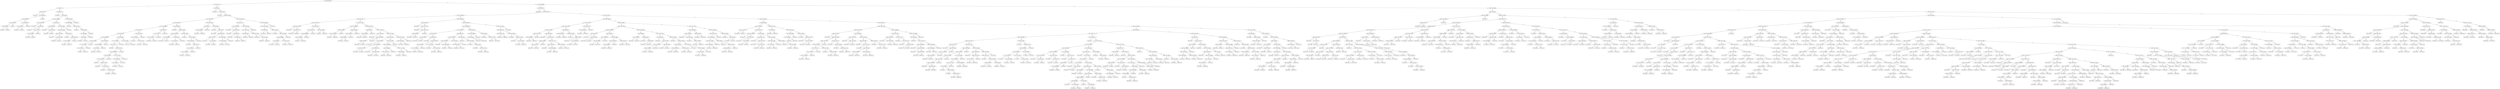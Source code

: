 digraph 21 {
    node [shape=ellipse]
    node [shape=ellipse]
    "(0) 3 Cut=64.812299" -> "(1) 5 Cut=1.91024" [label="<"]
    node [shape=ellipse]
    "(0) 3 Cut=64.812299" -> "(218) 4 Cut=0.008645" [label=">="]
    node [shape=ellipse]
    "(1) 5 Cut=1.91024" -> "(2) 2 Cut=8.75" [label="<"]
    node [shape=ellipse]
    "(1) 5 Cut=1.91024" -> "(65) 2 Cut=58.8" [label=">="]
    node [shape=ellipse]
    "(2) 2 Cut=8.75" -> "(3) 6 Cut=0.0175" [label="<"]
    node [shape=ellipse]
    "(2) 2 Cut=8.75" -> "(18) 6 Cut=0.0175" [label=">="]
    node [shape=box]
    "(3) 6 Cut=0.0175" -> "(4) Class=0 " [label="<"]
    node [shape=ellipse]
    "(3) 6 Cut=0.0175" -> "(5) 4 Cut=0.882771" [label=">="]
    node [shape=ellipse]
    "(5) 4 Cut=0.882771" -> "(6) 3 Cut=5.98006" [label="<"]
    node [shape=box]
    "(5) 4 Cut=0.882771" -> "(17) Class=0 " [label=">="]
    node [shape=ellipse]
    "(6) 3 Cut=5.98006" -> "(7) 1 Cut=2.28556" [label="<"]
    node [shape=ellipse]
    "(6) 3 Cut=5.98006" -> "(12) 1 Cut=1.382029" [label=">="]
    node [shape=ellipse]
    "(7) 1 Cut=2.28556" -> "(8) 0 Cut=0.020104" [label="<"]
    node [shape=box]
    "(7) 1 Cut=2.28556" -> "(11) Class=1 " [label=">="]
    node [shape=box]
    "(8) 0 Cut=0.020104" -> "(9) Class=0 " [label="<"]
    node [shape=box]
    "(8) 0 Cut=0.020104" -> "(10) Class=1 " [label=">="]
    node [shape=ellipse]
    "(12) 1 Cut=1.382029" -> "(13) 4 Cut=0.772027" [label="<"]
    node [shape=box]
    "(12) 1 Cut=1.382029" -> "(16) Class=0 " [label=">="]
    node [shape=box]
    "(13) 4 Cut=0.772027" -> "(14) Class=1 " [label="<"]
    node [shape=box]
    "(13) 4 Cut=0.772027" -> "(15) Class=0 " [label=">="]
    node [shape=box]
    "(18) 6 Cut=0.0175" -> "(19) Class=0 " [label="<"]
    node [shape=ellipse]
    "(18) 6 Cut=0.0175" -> "(20) 2 Cut=39.9" [label=">="]
    node [shape=ellipse]
    "(20) 2 Cut=39.9" -> "(21) 5 Cut=1.393689" [label="<"]
    node [shape=ellipse]
    "(20) 2 Cut=39.9" -> "(52) 0 Cut=0.020104" [label=">="]
    node [shape=ellipse]
    "(21) 5 Cut=1.393689" -> "(22) 4 Cut=0.657547" [label="<"]
    node [shape=ellipse]
    "(21) 5 Cut=1.393689" -> "(31) 2 Cut=14.075" [label=">="]
    node [shape=box]
    "(22) 4 Cut=0.657547" -> "(23) Class=1 " [label="<"]
    node [shape=ellipse]
    "(22) 4 Cut=0.657547" -> "(24) 0 Cut=2e-06" [label=">="]
    node [shape=box]
    "(24) 0 Cut=2e-06" -> "(25) Class=0 " [label="<"]
    node [shape=ellipse]
    "(24) 0 Cut=2e-06" -> "(26) 1 Cut=1.77085" [label=">="]
    node [shape=ellipse]
    "(26) 1 Cut=1.77085" -> "(27) 0 Cut=0.50882" [label="<"]
    node [shape=box]
    "(26) 1 Cut=1.77085" -> "(30) Class=1 " [label=">="]
    node [shape=box]
    "(27) 0 Cut=0.50882" -> "(28) Class=0 " [label="<"]
    node [shape=box]
    "(27) 0 Cut=0.50882" -> "(29) Class=1 " [label=">="]
    node [shape=ellipse]
    "(31) 2 Cut=14.075" -> "(32) 4 Cut=0.543702" [label="<"]
    node [shape=ellipse]
    "(31) 2 Cut=14.075" -> "(37) 3 Cut=19.3299" [label=">="]
    node [shape=box]
    "(32) 4 Cut=0.543702" -> "(33) Class=0 " [label="<"]
    node [shape=ellipse]
    "(32) 4 Cut=0.543702" -> "(34) 3 Cut=8.53624" [label=">="]
    node [shape=box]
    "(34) 3 Cut=8.53624" -> "(35) Class=0 " [label="<"]
    node [shape=box]
    "(34) 3 Cut=8.53624" -> "(36) Class=1 " [label=">="]
    node [shape=ellipse]
    "(37) 3 Cut=19.3299" -> "(38) 5 Cut=1.672089" [label="<"]
    node [shape=box]
    "(37) 3 Cut=19.3299" -> "(51) Class=0 " [label=">="]
    node [shape=ellipse]
    "(38) 5 Cut=1.672089" -> "(39) 4 Cut=0.447432" [label="<"]
    node [shape=ellipse]
    "(38) 5 Cut=1.672089" -> "(44) 2 Cut=26.575" [label=">="]
    node [shape=box]
    "(39) 4 Cut=0.447432" -> "(40) Class=1 " [label="<"]
    node [shape=ellipse]
    "(39) 4 Cut=0.447432" -> "(41) 4 Cut=0.475659" [label=">="]
    node [shape=box]
    "(41) 4 Cut=0.475659" -> "(42) Class=0 " [label="<"]
    node [shape=box]
    "(41) 4 Cut=0.475659" -> "(43) Class=1 " [label=">="]
    node [shape=box]
    "(44) 2 Cut=26.575" -> "(45) Class=0 " [label="<"]
    node [shape=ellipse]
    "(44) 2 Cut=26.575" -> "(46) 4 Cut=0.285113" [label=">="]
    node [shape=ellipse]
    "(46) 4 Cut=0.285113" -> "(47) 5 Cut=1.788819" [label="<"]
    node [shape=box]
    "(46) 4 Cut=0.285113" -> "(50) Class=1 " [label=">="]
    node [shape=box]
    "(47) 5 Cut=1.788819" -> "(48) Class=1 " [label="<"]
    node [shape=box]
    "(47) 5 Cut=1.788819" -> "(49) Class=0 " [label=">="]
    node [shape=ellipse]
    "(52) 0 Cut=0.020104" -> "(53) 0 Cut=0.008935" [label="<"]
    node [shape=box]
    "(52) 0 Cut=0.020104" -> "(64) Class=1 " [label=">="]
    node [shape=box]
    "(53) 0 Cut=0.008935" -> "(54) Class=1 " [label="<"]
    node [shape=ellipse]
    "(53) 0 Cut=0.008935" -> "(55) 5 Cut=1.81782" [label=">="]
    node [shape=box]
    "(55) 5 Cut=1.81782" -> "(56) Class=1 " [label="<"]
    node [shape=ellipse]
    "(55) 5 Cut=1.81782" -> "(57) 6 Cut=0.0625" [label=">="]
    node [shape=ellipse]
    "(57) 6 Cut=0.0625" -> "(58) 3 Cut=49.825" [label="<"]
    node [shape=box]
    "(57) 6 Cut=0.0625" -> "(63) Class=0 " [label=">="]
    node [shape=ellipse]
    "(58) 3 Cut=49.825" -> "(59) 2 Cut=80.75" [label="<"]
    node [shape=box]
    "(58) 3 Cut=49.825" -> "(62) Class=0 " [label=">="]
    node [shape=box]
    "(59) 2 Cut=80.75" -> "(60) Class=0 " [label="<"]
    node [shape=box]
    "(59) 2 Cut=80.75" -> "(61) Class=1 " [label=">="]
    node [shape=box]
    "(65) 2 Cut=58.8" -> "(66) Class=0 " [label="<"]
    node [shape=ellipse]
    "(65) 2 Cut=58.8" -> "(67) 6 Cut=0.0175" [label=">="]
    node [shape=box]
    "(67) 6 Cut=0.0175" -> "(68) Class=0 " [label="<"]
    node [shape=ellipse]
    "(67) 6 Cut=0.0175" -> "(69) 5 Cut=3.42233" [label=">="]
    node [shape=ellipse]
    "(69) 5 Cut=3.42233" -> "(70) 5 Cut=3.35134" [label="<"]
    node [shape=ellipse]
    "(69) 5 Cut=3.42233" -> "(179) 4 Cut=0.015816" [label=">="]
    node [shape=ellipse]
    "(70) 5 Cut=3.35134" -> "(71) 0 Cut=0.020104" [label="<"]
    node [shape=ellipse]
    "(70) 5 Cut=3.35134" -> "(158) 1 Cut=1.77085" [label=">="]
    node [shape=ellipse]
    "(71) 0 Cut=0.020104" -> "(72) 4 Cut=0.098294" [label="<"]
    node [shape=ellipse]
    "(71) 0 Cut=0.020104" -> "(133) 3 Cut=50.5905" [label=">="]
    node [shape=ellipse]
    "(72) 4 Cut=0.098294" -> "(73) 3 Cut=63.571" [label="<"]
    node [shape=ellipse]
    "(72) 4 Cut=0.098294" -> "(126) 2 Cut=80.75" [label=">="]
    node [shape=ellipse]
    "(73) 3 Cut=63.571" -> "(74) 6 Cut=0.0375" [label="<"]
    node [shape=ellipse]
    "(73) 3 Cut=63.571" -> "(119) 1 Cut=2.28556" [label=">="]
    node [shape=ellipse]
    "(74) 6 Cut=0.0375" -> "(75) 4 Cut=0.084586" [label="<"]
    node [shape=ellipse]
    "(74) 6 Cut=0.0375" -> "(90) 5 Cut=3.3358" [label=">="]
    node [shape=ellipse]
    "(75) 4 Cut=0.084586" -> "(76) 3 Cut=62.4042" [label="<"]
    node [shape=ellipse]
    "(75) 4 Cut=0.084586" -> "(83) 0 Cut=0.000203" [label=">="]
    node [shape=ellipse]
    "(76) 3 Cut=62.4042" -> "(77) 1 Cut=2.28556" [label="<"]
    node [shape=box]
    "(76) 3 Cut=62.4042" -> "(82) Class=1 " [label=">="]
    node [shape=ellipse]
    "(77) 1 Cut=2.28556" -> "(78) 1 Cut=2.02474" [label="<"]
    node [shape=box]
    "(77) 1 Cut=2.28556" -> "(81) Class=0 " [label=">="]
    node [shape=box]
    "(78) 1 Cut=2.02474" -> "(79) Class=0 " [label="<"]
    node [shape=box]
    "(78) 1 Cut=2.02474" -> "(80) Class=1 " [label=">="]
    node [shape=ellipse]
    "(83) 0 Cut=0.000203" -> "(84) 4 Cut=0.088796" [label="<"]
    node [shape=box]
    "(83) 0 Cut=0.000203" -> "(89) Class=1 " [label=">="]
    node [shape=ellipse]
    "(84) 4 Cut=0.088796" -> "(85) 0 Cut=2e-06" [label="<"]
    node [shape=box]
    "(84) 4 Cut=0.088796" -> "(88) Class=1 " [label=">="]
    node [shape=box]
    "(85) 0 Cut=2e-06" -> "(86) Class=0 " [label="<"]
    node [shape=box]
    "(85) 0 Cut=2e-06" -> "(87) Class=1 " [label=">="]
    node [shape=ellipse]
    "(90) 5 Cut=3.3358" -> "(91) 1 Cut=2.28556" [label="<"]
    node [shape=ellipse]
    "(90) 5 Cut=3.3358" -> "(116) 1 Cut=2.28556" [label=">="]
    node [shape=ellipse]
    "(91) 1 Cut=2.28556" -> "(92) 1 Cut=1.77771" [label="<"]
    node [shape=box]
    "(91) 1 Cut=2.28556" -> "(115) Class=0 " [label=">="]
    node [shape=box]
    "(92) 1 Cut=1.77771" -> "(93) Class=0 " [label="<"]
    node [shape=ellipse]
    "(92) 1 Cut=1.77771" -> "(94) 3 Cut=62.4678" [label=">="]
    node [shape=ellipse]
    "(94) 3 Cut=62.4678" -> "(95) 4 Cut=0.083088" [label="<"]
    node [shape=box]
    "(94) 3 Cut=62.4678" -> "(114) Class=0 " [label=">="]
    node [shape=ellipse]
    "(95) 4 Cut=0.083088" -> "(96) 5 Cut=3.06492" [label="<"]
    node [shape=ellipse]
    "(95) 4 Cut=0.083088" -> "(107) 1 Cut=2.0316" [label=">="]
    node [shape=ellipse]
    "(96) 5 Cut=3.06492" -> "(97) 4 Cut=0.044748" [label="<"]
    node [shape=box]
    "(96) 5 Cut=3.06492" -> "(106) Class=0 " [label=">="]
    node [shape=box]
    "(97) 4 Cut=0.044748" -> "(98) Class=1 " [label="<"]
    node [shape=ellipse]
    "(97) 4 Cut=0.044748" -> "(99) 5 Cut=1.99504" [label=">="]
    node [shape=box]
    "(99) 5 Cut=1.99504" -> "(100) Class=1 " [label="<"]
    node [shape=ellipse]
    "(99) 5 Cut=1.99504" -> "(101) 1 Cut=2.0316" [label=">="]
    node [shape=box]
    "(101) 1 Cut=2.0316" -> "(102) Class=0 " [label="<"]
    node [shape=ellipse]
    "(101) 1 Cut=2.0316" -> "(103) 3 Cut=54.8135" [label=">="]
    node [shape=box]
    "(103) 3 Cut=54.8135" -> "(104) Class=0 " [label="<"]
    node [shape=box]
    "(103) 3 Cut=54.8135" -> "(105) Class=1 " [label=">="]
    node [shape=ellipse]
    "(107) 1 Cut=2.0316" -> "(108) 3 Cut=49.9184" [label="<"]
    node [shape=box]
    "(107) 1 Cut=2.0316" -> "(113) Class=0 " [label=">="]
    node [shape=ellipse]
    "(108) 3 Cut=49.9184" -> "(109) 2 Cut=80.75" [label="<"]
    node [shape=box]
    "(108) 3 Cut=49.9184" -> "(112) Class=0 " [label=">="]
    node [shape=box]
    "(109) 2 Cut=80.75" -> "(110) Class=0 " [label="<"]
    node [shape=box]
    "(109) 2 Cut=80.75" -> "(111) Class=1 " [label=">="]
    node [shape=box]
    "(116) 1 Cut=2.28556" -> "(117) Class=0 " [label="<"]
    node [shape=box]
    "(116) 1 Cut=2.28556" -> "(118) Class=1 " [label=">="]
    node [shape=ellipse]
    "(119) 1 Cut=2.28556" -> "(120) 1 Cut=2.03153" [label="<"]
    node [shape=box]
    "(119) 1 Cut=2.28556" -> "(125) Class=0 " [label=">="]
    node [shape=box]
    "(120) 1 Cut=2.03153" -> "(121) Class=0 " [label="<"]
    node [shape=ellipse]
    "(120) 1 Cut=2.03153" -> "(122) 5 Cut=3.14311" [label=">="]
    node [shape=box]
    "(122) 5 Cut=3.14311" -> "(123) Class=1 " [label="<"]
    node [shape=box]
    "(122) 5 Cut=3.14311" -> "(124) Class=0 " [label=">="]
    node [shape=ellipse]
    "(126) 2 Cut=80.75" -> "(127) 1 Cut=1.77771" [label="<"]
    node [shape=box]
    "(126) 2 Cut=80.75" -> "(132) Class=1 " [label=">="]
    node [shape=ellipse]
    "(127) 1 Cut=1.77771" -> "(128) 1 Cut=1.77085" [label="<"]
    node [shape=box]
    "(127) 1 Cut=1.77771" -> "(131) Class=0 " [label=">="]
    node [shape=box]
    "(128) 1 Cut=1.77085" -> "(129) Class=0 " [label="<"]
    node [shape=box]
    "(128) 1 Cut=1.77085" -> "(130) Class=1 " [label=">="]
    node [shape=box]
    "(133) 3 Cut=50.5905" -> "(134) Class=0 " [label="<"]
    node [shape=ellipse]
    "(133) 3 Cut=50.5905" -> "(135) 6 Cut=0.0625" [label=">="]
    node [shape=ellipse]
    "(135) 6 Cut=0.0625" -> "(136) 0 Cut=0.511283" [label="<"]
    node [shape=ellipse]
    "(135) 6 Cut=0.0625" -> "(145) 5 Cut=1.98794" [label=">="]
    node [shape=ellipse]
    "(136) 0 Cut=0.511283" -> "(137) 3 Cut=58.0042" [label="<"]
    node [shape=ellipse]
    "(136) 0 Cut=0.511283" -> "(140) 6 Cut=0.0375" [label=">="]
    node [shape=box]
    "(137) 3 Cut=58.0042" -> "(138) Class=0 " [label="<"]
    node [shape=box]
    "(137) 3 Cut=58.0042" -> "(139) Class=1 " [label=">="]
    node [shape=ellipse]
    "(140) 6 Cut=0.0375" -> "(141) 4 Cut=0.07702" [label="<"]
    node [shape=box]
    "(140) 6 Cut=0.0375" -> "(144) Class=0 " [label=">="]
    node [shape=box]
    "(141) 4 Cut=0.07702" -> "(142) Class=0 " [label="<"]
    node [shape=box]
    "(141) 4 Cut=0.07702" -> "(143) Class=1 " [label=">="]
    node [shape=box]
    "(145) 5 Cut=1.98794" -> "(146) Class=1 " [label="<"]
    node [shape=ellipse]
    "(145) 5 Cut=1.98794" -> "(147) 6 Cut=0.0875" [label=">="]
    node [shape=ellipse]
    "(147) 6 Cut=0.0875" -> "(148) 4 Cut=0.027368" [label="<"]
    node [shape=box]
    "(147) 6 Cut=0.0875" -> "(157) Class=0 " [label=">="]
    node [shape=box]
    "(148) 4 Cut=0.027368" -> "(149) Class=0 " [label="<"]
    node [shape=ellipse]
    "(148) 4 Cut=0.027368" -> "(150) 3 Cut=63.571" [label=">="]
    node [shape=ellipse]
    "(150) 3 Cut=63.571" -> "(151) 3 Cut=54.5139" [label="<"]
    node [shape=box]
    "(150) 3 Cut=63.571" -> "(156) Class=1 " [label=">="]
    node [shape=ellipse]
    "(151) 3 Cut=54.5139" -> "(152) 1 Cut=1.62835" [label="<"]
    node [shape=box]
    "(151) 3 Cut=54.5139" -> "(155) Class=0 " [label=">="]
    node [shape=box]
    "(152) 1 Cut=1.62835" -> "(153) Class=1 " [label="<"]
    node [shape=box]
    "(152) 1 Cut=1.62835" -> "(154) Class=0 " [label=">="]
    node [shape=ellipse]
    "(158) 1 Cut=1.77085" -> "(159) 2 Cut=75.3" [label="<"]
    node [shape=ellipse]
    "(158) 1 Cut=1.77085" -> "(164) 0 Cut=9e-05" [label=">="]
    node [shape=ellipse]
    "(159) 2 Cut=75.3" -> "(160) 0 Cut=0.50882" [label="<"]
    node [shape=box]
    "(159) 2 Cut=75.3" -> "(163) Class=0 " [label=">="]
    node [shape=box]
    "(160) 0 Cut=0.50882" -> "(161) Class=0 " [label="<"]
    node [shape=box]
    "(160) 0 Cut=0.50882" -> "(162) Class=1 " [label=">="]
    node [shape=box]
    "(164) 0 Cut=9e-05" -> "(165) Class=0 " [label="<"]
    node [shape=ellipse]
    "(164) 0 Cut=9e-05" -> "(166) 2 Cut=75.3" [label=">="]
    node [shape=box]
    "(166) 2 Cut=75.3" -> "(167) Class=0 " [label="<"]
    node [shape=ellipse]
    "(166) 2 Cut=75.3" -> "(168) 6 Cut=0.0875" [label=">="]
    node [shape=ellipse]
    "(168) 6 Cut=0.0875" -> "(169) 1 Cut=2.01717" [label="<"]
    node [shape=ellipse]
    "(168) 6 Cut=0.0875" -> "(174) 3 Cut=54.5906" [label=">="]
    node [shape=box]
    "(169) 1 Cut=2.01717" -> "(170) Class=1 " [label="<"]
    node [shape=ellipse]
    "(169) 1 Cut=2.01717" -> "(171) 3 Cut=50.9952" [label=">="]
    node [shape=box]
    "(171) 3 Cut=50.9952" -> "(172) Class=0 " [label="<"]
    node [shape=box]
    "(171) 3 Cut=50.9952" -> "(173) Class=1 " [label=">="]
    node [shape=ellipse]
    "(174) 3 Cut=54.5906" -> "(175) 0 Cut=0.000203" [label="<"]
    node [shape=box]
    "(174) 3 Cut=54.5906" -> "(178) Class=0 " [label=">="]
    node [shape=box]
    "(175) 0 Cut=0.000203" -> "(176) Class=0 " [label="<"]
    node [shape=box]
    "(175) 0 Cut=0.000203" -> "(177) Class=1 " [label=">="]
    node [shape=ellipse]
    "(179) 4 Cut=0.015816" -> "(180) 1 Cut=1.77771" [label="<"]
    node [shape=ellipse]
    "(179) 4 Cut=0.015816" -> "(201) 5 Cut=3.49041" [label=">="]
    node [shape=ellipse]
    "(180) 1 Cut=1.77771" -> "(181) 0 Cut=0.50882" [label="<"]
    node [shape=ellipse]
    "(180) 1 Cut=1.77771" -> "(190) 3 Cut=61.2813" [label=">="]
    node [shape=box]
    "(181) 0 Cut=0.50882" -> "(182) Class=0 " [label="<"]
    node [shape=ellipse]
    "(181) 0 Cut=0.50882" -> "(183) 5 Cut=3.5129" [label=">="]
    node [shape=box]
    "(183) 5 Cut=3.5129" -> "(184) Class=1 " [label="<"]
    node [shape=ellipse]
    "(183) 5 Cut=3.5129" -> "(185) 2 Cut=94.65" [label=">="]
    node [shape=box]
    "(185) 2 Cut=94.65" -> "(186) Class=0 " [label="<"]
    node [shape=ellipse]
    "(185) 2 Cut=94.65" -> "(187) 6 Cut=0.0375" [label=">="]
    node [shape=box]
    "(187) 6 Cut=0.0375" -> "(188) Class=0 " [label="<"]
    node [shape=box]
    "(187) 6 Cut=0.0375" -> "(189) Class=1 " [label=">="]
    node [shape=ellipse]
    "(190) 3 Cut=61.2813" -> "(191) 1 Cut=2.01724" [label="<"]
    node [shape=box]
    "(190) 3 Cut=61.2813" -> "(200) Class=0 " [label=">="]
    node [shape=ellipse]
    "(191) 1 Cut=2.01724" -> "(192) 6 Cut=0.0375" [label="<"]
    node [shape=ellipse]
    "(191) 1 Cut=2.01724" -> "(195) 1 Cut=2.27106" [label=">="]
    node [shape=box]
    "(192) 6 Cut=0.0375" -> "(193) Class=0 " [label="<"]
    node [shape=box]
    "(192) 6 Cut=0.0375" -> "(194) Class=1 " [label=">="]
    node [shape=box]
    "(195) 1 Cut=2.27106" -> "(196) Class=0 " [label="<"]
    node [shape=ellipse]
    "(195) 1 Cut=2.27106" -> "(197) 2 Cut=94.65" [label=">="]
    node [shape=box]
    "(197) 2 Cut=94.65" -> "(198) Class=0 " [label="<"]
    node [shape=box]
    "(197) 2 Cut=94.65" -> "(199) Class=1 " [label=">="]
    node [shape=ellipse]
    "(201) 5 Cut=3.49041" -> "(202) 1 Cut=1.382029" [label="<"]
    node [shape=box]
    "(201) 5 Cut=3.49041" -> "(217) Class=0 " [label=">="]
    node [shape=ellipse]
    "(202) 1 Cut=1.382029" -> "(203) 2 Cut=94.65" [label="<"]
    node [shape=ellipse]
    "(202) 1 Cut=1.382029" -> "(206) 5 Cut=3.45207" [label=">="]
    node [shape=box]
    "(203) 2 Cut=94.65" -> "(204) Class=0 " [label="<"]
    node [shape=box]
    "(203) 2 Cut=94.65" -> "(205) Class=1 " [label=">="]
    node [shape=box]
    "(206) 5 Cut=3.45207" -> "(207) Class=0 " [label="<"]
    node [shape=ellipse]
    "(206) 5 Cut=3.45207" -> "(208) 1 Cut=2.28556" [label=">="]
    node [shape=ellipse]
    "(208) 1 Cut=2.28556" -> "(209) 5 Cut=3.46869" [label="<"]
    node [shape=box]
    "(208) 1 Cut=2.28556" -> "(216) Class=0 " [label=">="]
    node [shape=ellipse]
    "(209) 5 Cut=3.46869" -> "(210) 0 Cut=9e-05" [label="<"]
    node [shape=ellipse]
    "(209) 5 Cut=3.46869" -> "(213) 1 Cut=2.27106" [label=">="]
    node [shape=box]
    "(210) 0 Cut=9e-05" -> "(211) Class=1 " [label="<"]
    node [shape=box]
    "(210) 0 Cut=9e-05" -> "(212) Class=0 " [label=">="]
    node [shape=box]
    "(213) 1 Cut=2.27106" -> "(214) Class=0 " [label="<"]
    node [shape=box]
    "(213) 1 Cut=2.27106" -> "(215) Class=1 " [label=">="]
    node [shape=ellipse]
    "(218) 4 Cut=0.008645" -> "(219) 6 Cut=0.0175" [label="<"]
    node [shape=ellipse]
    "(218) 4 Cut=0.008645" -> "(954) 5 Cut=2.33595" [label=">="]
    node [shape=box]
    "(219) 6 Cut=0.0175" -> "(220) Class=0 " [label="<"]
    node [shape=ellipse]
    "(219) 6 Cut=0.0175" -> "(221) 3 Cut=108.177" [label=">="]
    node [shape=ellipse]
    "(221) 3 Cut=108.177" -> "(222) 4 Cut=0.006902" [label="<"]
    node [shape=ellipse]
    "(221) 3 Cut=108.177" -> "(375) 3 Cut=143.017" [label=">="]
    node [shape=ellipse]
    "(222) 4 Cut=0.006902" -> "(223) 6 Cut=0.0375" [label="<"]
    node [shape=ellipse]
    "(222) 4 Cut=0.006902" -> "(300) 3 Cut=82.5958" [label=">="]
    node [shape=ellipse]
    "(223) 6 Cut=0.0375" -> "(224) 1 Cut=2.27106" [label="<"]
    node [shape=ellipse]
    "(223) 6 Cut=0.0375" -> "(241) 1 Cut=1.77085" [label=">="]
    node [shape=ellipse]
    "(224) 1 Cut=2.27106" -> "(225) 0 Cut=0.511283" [label="<"]
    node [shape=ellipse]
    "(224) 1 Cut=2.27106" -> "(230) 2 Cut=178.675" [label=">="]
    node [shape=box]
    "(225) 0 Cut=0.511283" -> "(226) Class=0 " [label="<"]
    node [shape=ellipse]
    "(225) 0 Cut=0.511283" -> "(227) 2 Cut=178.675" [label=">="]
    node [shape=box]
    "(227) 2 Cut=178.675" -> "(228) Class=0 " [label="<"]
    node [shape=box]
    "(227) 2 Cut=178.675" -> "(229) Class=1 " [label=">="]
    node [shape=ellipse]
    "(230) 2 Cut=178.675" -> "(231) 2 Cut=152.425" [label="<"]
    node [shape=ellipse]
    "(230) 2 Cut=178.675" -> "(238) 1 Cut=2.28556" [label=">="]
    node [shape=ellipse]
    "(231) 2 Cut=152.425" -> "(232) 4 Cut=0.005968" [label="<"]
    node [shape=box]
    "(231) 2 Cut=152.425" -> "(237) Class=1 " [label=">="]
    node [shape=ellipse]
    "(232) 4 Cut=0.005968" -> "(233) 1 Cut=2.28556" [label="<"]
    node [shape=box]
    "(232) 4 Cut=0.005968" -> "(236) Class=1 " [label=">="]
    node [shape=box]
    "(233) 1 Cut=2.28556" -> "(234) Class=1 " [label="<"]
    node [shape=box]
    "(233) 1 Cut=2.28556" -> "(235) Class=0 " [label=">="]
    node [shape=box]
    "(238) 1 Cut=2.28556" -> "(239) Class=1 " [label="<"]
    node [shape=box]
    "(238) 1 Cut=2.28556" -> "(240) Class=0 " [label=">="]
    node [shape=ellipse]
    "(241) 1 Cut=1.77085" -> "(242) 4 Cut=0.006386" [label="<"]
    node [shape=ellipse]
    "(241) 1 Cut=1.77085" -> "(255) 4 Cut=0.005118" [label=">="]
    node [shape=ellipse]
    "(242) 4 Cut=0.006386" -> "(243) 6 Cut=0.0625" [label="<"]
    node [shape=ellipse]
    "(242) 4 Cut=0.006386" -> "(248) 0 Cut=0.50882" [label=">="]
    node [shape=ellipse]
    "(243) 6 Cut=0.0625" -> "(244) 1 Cut=1.382029" [label="<"]
    node [shape=box]
    "(243) 6 Cut=0.0625" -> "(247) Class=1 " [label=">="]
    node [shape=box]
    "(244) 1 Cut=1.382029" -> "(245) Class=1 " [label="<"]
    node [shape=box]
    "(244) 1 Cut=1.382029" -> "(246) Class=0 " [label=">="]
    node [shape=ellipse]
    "(248) 0 Cut=0.50882" -> "(249) 2 Cut=152.425" [label="<"]
    node [shape=box]
    "(248) 0 Cut=0.50882" -> "(254) Class=0 " [label=">="]
    node [shape=ellipse]
    "(249) 2 Cut=152.425" -> "(250) 6 Cut=0.0625" [label="<"]
    node [shape=box]
    "(249) 2 Cut=152.425" -> "(253) Class=1 " [label=">="]
    node [shape=box]
    "(250) 6 Cut=0.0625" -> "(251) Class=0 " [label="<"]
    node [shape=box]
    "(250) 6 Cut=0.0625" -> "(252) Class=1 " [label=">="]
    node [shape=ellipse]
    "(255) 4 Cut=0.005118" -> "(256) 0 Cut=9e-05" [label="<"]
    node [shape=ellipse]
    "(255) 4 Cut=0.005118" -> "(261) 1 Cut=2.01724" [label=">="]
    node [shape=ellipse]
    "(256) 0 Cut=9e-05" -> "(257) 6 Cut=0.0625" [label="<"]
    node [shape=box]
    "(256) 0 Cut=9e-05" -> "(260) Class=0 " [label=">="]
    node [shape=box]
    "(257) 6 Cut=0.0625" -> "(258) Class=0 " [label="<"]
    node [shape=box]
    "(257) 6 Cut=0.0625" -> "(259) Class=1 " [label=">="]
    node [shape=ellipse]
    "(261) 1 Cut=2.01724" -> "(262) 2 Cut=152.425" [label="<"]
    node [shape=ellipse]
    "(261) 1 Cut=2.01724" -> "(269) 2 Cut=178.675" [label=">="]
    node [shape=box]
    "(262) 2 Cut=152.425" -> "(263) Class=0 " [label="<"]
    node [shape=ellipse]
    "(262) 2 Cut=152.425" -> "(264) 4 Cut=0.005938" [label=">="]
    node [shape=ellipse]
    "(264) 4 Cut=0.005938" -> "(265) 6 Cut=0.0625" [label="<"]
    node [shape=box]
    "(264) 4 Cut=0.005938" -> "(268) Class=1 " [label=">="]
    node [shape=box]
    "(265) 6 Cut=0.0625" -> "(266) Class=0 " [label="<"]
    node [shape=box]
    "(265) 6 Cut=0.0625" -> "(267) Class=1 " [label=">="]
    node [shape=ellipse]
    "(269) 2 Cut=178.675" -> "(270) 2 Cut=152.425" [label="<"]
    node [shape=ellipse]
    "(269) 2 Cut=178.675" -> "(295) 0 Cut=0.011398" [label=">="]
    node [shape=ellipse]
    "(270) 2 Cut=152.425" -> "(271) 6 Cut=0.0625" [label="<"]
    node [shape=ellipse]
    "(270) 2 Cut=152.425" -> "(282) 1 Cut=2.28556" [label=">="]
    node [shape=box]
    "(271) 6 Cut=0.0625" -> "(272) Class=0 " [label="<"]
    node [shape=ellipse]
    "(271) 6 Cut=0.0625" -> "(273) 5 Cut=3.69489" [label=">="]
    node [shape=ellipse]
    "(273) 5 Cut=3.69489" -> "(274) 0 Cut=0.011285" [label="<"]
    node [shape=ellipse]
    "(273) 5 Cut=3.69489" -> "(277) 0 Cut=0.000115" [label=">="]
    node [shape=box]
    "(274) 0 Cut=0.011285" -> "(275) Class=1 " [label="<"]
    node [shape=box]
    "(274) 0 Cut=0.011285" -> "(276) Class=0 " [label=">="]
    node [shape=box]
    "(277) 0 Cut=0.000115" -> "(278) Class=0 " [label="<"]
    node [shape=ellipse]
    "(277) 0 Cut=0.000115" -> "(279) 0 Cut=0.011398" [label=">="]
    node [shape=box]
    "(279) 0 Cut=0.011398" -> "(280) Class=1 " [label="<"]
    node [shape=box]
    "(279) 0 Cut=0.011398" -> "(281) Class=0 " [label=">="]
    node [shape=ellipse]
    "(282) 1 Cut=2.28556" -> "(283) 4 Cut=0.005954" [label="<"]
    node [shape=box]
    "(282) 1 Cut=2.28556" -> "(294) Class=1 " [label=">="]
    node [shape=ellipse]
    "(283) 4 Cut=0.005954" -> "(284) 6 Cut=0.0625" [label="<"]
    node [shape=ellipse]
    "(283) 4 Cut=0.005954" -> "(289) 1 Cut=2.27106" [label=">="]
    node [shape=ellipse]
    "(284) 6 Cut=0.0625" -> "(285) 1 Cut=2.27106" [label="<"]
    node [shape=box]
    "(284) 6 Cut=0.0625" -> "(288) Class=1 " [label=">="]
    node [shape=box]
    "(285) 1 Cut=2.27106" -> "(286) Class=0 " [label="<"]
    node [shape=box]
    "(285) 1 Cut=2.27106" -> "(287) Class=1 " [label=">="]
    node [shape=ellipse]
    "(289) 1 Cut=2.27106" -> "(290) 6 Cut=0.0625" [label="<"]
    node [shape=box]
    "(289) 1 Cut=2.27106" -> "(293) Class=0 " [label=">="]
    node [shape=box]
    "(290) 6 Cut=0.0625" -> "(291) Class=0 " [label="<"]
    node [shape=box]
    "(290) 6 Cut=0.0625" -> "(292) Class=1 " [label=">="]
    node [shape=ellipse]
    "(295) 0 Cut=0.011398" -> "(296) 0 Cut=0.000115" [label="<"]
    node [shape=box]
    "(295) 0 Cut=0.011398" -> "(299) Class=0 " [label=">="]
    node [shape=box]
    "(296) 0 Cut=0.000115" -> "(297) Class=0 " [label="<"]
    node [shape=box]
    "(296) 0 Cut=0.000115" -> "(298) Class=1 " [label=">="]
    node [shape=ellipse]
    "(300) 3 Cut=82.5958" -> "(301) 6 Cut=0.0625" [label="<"]
    node [shape=ellipse]
    "(300) 3 Cut=82.5958" -> "(310) 0 Cut=0.020104" [label=">="]
    node [shape=box]
    "(301) 6 Cut=0.0625" -> "(302) Class=0 " [label="<"]
    node [shape=ellipse]
    "(301) 6 Cut=0.0625" -> "(303) 1 Cut=1.77085" [label=">="]
    node [shape=box]
    "(303) 1 Cut=1.77085" -> "(304) Class=0 " [label="<"]
    node [shape=ellipse]
    "(303) 1 Cut=1.77085" -> "(305) 1 Cut=2.27106" [label=">="]
    node [shape=ellipse]
    "(305) 1 Cut=2.27106" -> "(306) 0 Cut=9e-05" [label="<"]
    node [shape=box]
    "(305) 1 Cut=2.27106" -> "(309) Class=0 " [label=">="]
    node [shape=box]
    "(306) 0 Cut=9e-05" -> "(307) Class=0 " [label="<"]
    node [shape=box]
    "(306) 0 Cut=9e-05" -> "(308) Class=1 " [label=">="]
    node [shape=ellipse]
    "(310) 0 Cut=0.020104" -> "(311) 4 Cut=0.008582" [label="<"]
    node [shape=ellipse]
    "(310) 0 Cut=0.020104" -> "(362) 2 Cut=178.675" [label=">="]
    node [shape=ellipse]
    "(311) 4 Cut=0.008582" -> "(312) 2 Cut=178.675" [label="<"]
    node [shape=ellipse]
    "(311) 4 Cut=0.008582" -> "(351) 6 Cut=0.0875" [label=">="]
    node [shape=ellipse]
    "(312) 2 Cut=178.675" -> "(313) 0 Cut=2e-06" [label="<"]
    node [shape=ellipse]
    "(312) 2 Cut=178.675" -> "(330) 6 Cut=0.0625" [label=">="]
    node [shape=ellipse]
    "(313) 0 Cut=2e-06" -> "(314) 6 Cut=0.0375" [label="<"]
    node [shape=ellipse]
    "(313) 0 Cut=2e-06" -> "(317) 6 Cut=0.0375" [label=">="]
    node [shape=box]
    "(314) 6 Cut=0.0375" -> "(315) Class=0 " [label="<"]
    node [shape=box]
    "(314) 6 Cut=0.0375" -> "(316) Class=1 " [label=">="]
    node [shape=box]
    "(317) 6 Cut=0.0375" -> "(318) Class=0 " [label="<"]
    node [shape=ellipse]
    "(317) 6 Cut=0.0375" -> "(319) 3 Cut=89.2494" [label=">="]
    node [shape=ellipse]
    "(319) 3 Cut=89.2494" -> "(320) 6 Cut=0.0875" [label="<"]
    node [shape=ellipse]
    "(319) 3 Cut=89.2494" -> "(325) 1 Cut=1.77085" [label=">="]
    node [shape=ellipse]
    "(320) 6 Cut=0.0875" -> "(321) 1 Cut=2.28556" [label="<"]
    node [shape=box]
    "(320) 6 Cut=0.0875" -> "(324) Class=0 " [label=">="]
    node [shape=box]
    "(321) 1 Cut=2.28556" -> "(322) Class=1 " [label="<"]
    node [shape=box]
    "(321) 1 Cut=2.28556" -> "(323) Class=0 " [label=">="]
    node [shape=box]
    "(325) 1 Cut=1.77085" -> "(326) Class=1 " [label="<"]
    node [shape=ellipse]
    "(325) 1 Cut=1.77085" -> "(327) 1 Cut=2.28556" [label=">="]
    node [shape=box]
    "(327) 1 Cut=2.28556" -> "(328) Class=0 " [label="<"]
    node [shape=box]
    "(327) 1 Cut=2.28556" -> "(329) Class=1 " [label=">="]
    node [shape=ellipse]
    "(330) 6 Cut=0.0625" -> "(331) 3 Cut=104.618" [label="<"]
    node [shape=ellipse]
    "(330) 6 Cut=0.0625" -> "(342) 6 Cut=0.0875" [label=">="]
    node [shape=ellipse]
    "(331) 3 Cut=104.618" -> "(332) 0 Cut=0.000203" [label="<"]
    node [shape=ellipse]
    "(331) 3 Cut=104.618" -> "(337) 6 Cut=0.0375" [label=">="]
    node [shape=box]
    "(332) 0 Cut=0.000203" -> "(333) Class=0 " [label="<"]
    node [shape=ellipse]
    "(332) 0 Cut=0.000203" -> "(334) 0 Cut=0.008935" [label=">="]
    node [shape=box]
    "(334) 0 Cut=0.008935" -> "(335) Class=1 " [label="<"]
    node [shape=box]
    "(334) 0 Cut=0.008935" -> "(336) Class=0 " [label=">="]
    node [shape=ellipse]
    "(337) 6 Cut=0.0375" -> "(338) 0 Cut=0.000203" [label="<"]
    node [shape=box]
    "(337) 6 Cut=0.0375" -> "(341) Class=1 " [label=">="]
    node [shape=box]
    "(338) 0 Cut=0.000203" -> "(339) Class=0 " [label="<"]
    node [shape=box]
    "(338) 0 Cut=0.000203" -> "(340) Class=1 " [label=">="]
    node [shape=box]
    "(342) 6 Cut=0.0875" -> "(343) Class=1 " [label="<"]
    node [shape=ellipse]
    "(342) 6 Cut=0.0875" -> "(344) 4 Cut=0.007964" [label=">="]
    node [shape=box]
    "(344) 4 Cut=0.007964" -> "(345) Class=1 " [label="<"]
    node [shape=ellipse]
    "(344) 4 Cut=0.007964" -> "(346) 0 Cut=2e-06" [label=">="]
    node [shape=box]
    "(346) 0 Cut=2e-06" -> "(347) Class=1 " [label="<"]
    node [shape=ellipse]
    "(346) 0 Cut=2e-06" -> "(348) 1 Cut=1.77085" [label=">="]
    node [shape=box]
    "(348) 1 Cut=1.77085" -> "(349) Class=1 " [label="<"]
    node [shape=box]
    "(348) 1 Cut=1.77085" -> "(350) Class=0 " [label=">="]
    node [shape=ellipse]
    "(351) 6 Cut=0.0875" -> "(352) 0 Cut=0.008935" [label="<"]
    node [shape=ellipse]
    "(351) 6 Cut=0.0875" -> "(357) 0 Cut=9e-05" [label=">="]
    node [shape=ellipse]
    "(352) 0 Cut=0.008935" -> "(353) 0 Cut=2e-06" [label="<"]
    node [shape=box]
    "(352) 0 Cut=0.008935" -> "(356) Class=1 " [label=">="]
    node [shape=box]
    "(353) 0 Cut=2e-06" -> "(354) Class=1 " [label="<"]
    node [shape=box]
    "(353) 0 Cut=2e-06" -> "(355) Class=0 " [label=">="]
    node [shape=box]
    "(357) 0 Cut=9e-05" -> "(358) Class=1 " [label="<"]
    node [shape=ellipse]
    "(357) 0 Cut=9e-05" -> "(359) 1 Cut=1.77085" [label=">="]
    node [shape=box]
    "(359) 1 Cut=1.77085" -> "(360) Class=1 " [label="<"]
    node [shape=box]
    "(359) 1 Cut=1.77085" -> "(361) Class=0 " [label=">="]
    node [shape=ellipse]
    "(362) 2 Cut=178.675" -> "(363) 5 Cut=3.61791" [label="<"]
    node [shape=box]
    "(362) 2 Cut=178.675" -> "(374) Class=0 " [label=">="]
    node [shape=ellipse]
    "(363) 5 Cut=3.61791" -> "(364) 0 Cut=0.511283" [label="<"]
    node [shape=ellipse]
    "(363) 5 Cut=3.61791" -> "(367) 4 Cut=0.007451" [label=">="]
    node [shape=box]
    "(364) 0 Cut=0.511283" -> "(365) Class=0 " [label="<"]
    node [shape=box]
    "(364) 0 Cut=0.511283" -> "(366) Class=1 " [label=">="]
    node [shape=box]
    "(367) 4 Cut=0.007451" -> "(368) Class=1 " [label="<"]
    node [shape=ellipse]
    "(367) 4 Cut=0.007451" -> "(369) 1 Cut=1.62835" [label=">="]
    node [shape=box]
    "(369) 1 Cut=1.62835" -> "(370) Class=1 " [label="<"]
    node [shape=ellipse]
    "(369) 1 Cut=1.62835" -> "(371) 6 Cut=0.0625" [label=">="]
    node [shape=box]
    "(371) 6 Cut=0.0625" -> "(372) Class=0 " [label="<"]
    node [shape=box]
    "(371) 6 Cut=0.0625" -> "(373) Class=1 " [label=">="]
    node [shape=ellipse]
    "(375) 3 Cut=143.017" -> "(376) 4 Cut=0.004364" [label="<"]
    node [shape=ellipse]
    "(375) 3 Cut=143.017" -> "(513) 3 Cut=156.336" [label=">="]
    node [shape=ellipse]
    "(376) 4 Cut=0.004364" -> "(377) 1 Cut=2.27106" [label="<"]
    node [shape=ellipse]
    "(376) 4 Cut=0.004364" -> "(418) 6 Cut=0.0625" [label=">="]
    node [shape=ellipse]
    "(377) 1 Cut=2.27106" -> "(378) 0 Cut=0.511283" [label="<"]
    node [shape=ellipse]
    "(377) 1 Cut=2.27106" -> "(413) 3 Cut=118.789" [label=">="]
    node [shape=ellipse]
    "(378) 0 Cut=0.511283" -> "(379) 5 Cut=3.73672" [label="<"]
    node [shape=ellipse]
    "(378) 0 Cut=0.511283" -> "(402) 6 Cut=0.0375" [label=">="]
    node [shape=ellipse]
    "(379) 5 Cut=3.73672" -> "(380) 1 Cut=2.01724" [label="<"]
    node [shape=ellipse]
    "(379) 5 Cut=3.73672" -> "(385) 6 Cut=0.0625" [label=">="]
    node [shape=ellipse]
    "(380) 1 Cut=2.01724" -> "(381) 6 Cut=0.0625" [label="<"]
    node [shape=box]
    "(380) 1 Cut=2.01724" -> "(384) Class=0 " [label=">="]
    node [shape=box]
    "(381) 6 Cut=0.0625" -> "(382) Class=0 " [label="<"]
    node [shape=box]
    "(381) 6 Cut=0.0625" -> "(383) Class=1 " [label=">="]
    node [shape=box]
    "(385) 6 Cut=0.0625" -> "(386) Class=0 " [label="<"]
    node [shape=ellipse]
    "(385) 6 Cut=0.0625" -> "(387) 3 Cut=129.774" [label=">="]
    node [shape=ellipse]
    "(387) 3 Cut=129.774" -> "(388) 6 Cut=0.0875" [label="<"]
    node [shape=ellipse]
    "(387) 3 Cut=129.774" -> "(393) 1 Cut=1.77771" [label=">="]
    node [shape=ellipse]
    "(388) 6 Cut=0.0875" -> "(389) 1 Cut=2.01724" [label="<"]
    node [shape=box]
    "(388) 6 Cut=0.0875" -> "(392) Class=1 " [label=">="]
    node [shape=box]
    "(389) 1 Cut=2.01724" -> "(390) Class=1 " [label="<"]
    node [shape=box]
    "(389) 1 Cut=2.01724" -> "(391) Class=0 " [label=">="]
    node [shape=ellipse]
    "(393) 1 Cut=1.77771" -> "(394) 5 Cut=3.76768" [label="<"]
    node [shape=ellipse]
    "(393) 1 Cut=1.77771" -> "(399) 4 Cut=0.002766" [label=">="]
    node [shape=box]
    "(394) 5 Cut=3.76768" -> "(395) Class=0 " [label="<"]
    node [shape=ellipse]
    "(394) 5 Cut=3.76768" -> "(396) 0 Cut=0.008909" [label=">="]
    node [shape=box]
    "(396) 0 Cut=0.008909" -> "(397) Class=1 " [label="<"]
    node [shape=box]
    "(396) 0 Cut=0.008909" -> "(398) Class=0 " [label=">="]
    node [shape=box]
    "(399) 4 Cut=0.002766" -> "(400) Class=0 " [label="<"]
    node [shape=box]
    "(399) 4 Cut=0.002766" -> "(401) Class=1 " [label=">="]
    node [shape=ellipse]
    "(402) 6 Cut=0.0375" -> "(403) 5 Cut=3.781349" [label="<"]
    node [shape=ellipse]
    "(402) 6 Cut=0.0375" -> "(406) 4 Cut=0.003474" [label=">="]
    node [shape=box]
    "(403) 5 Cut=3.781349" -> "(404) Class=0 " [label="<"]
    node [shape=box]
    "(403) 5 Cut=3.781349" -> "(405) Class=1 " [label=">="]
    node [shape=box]
    "(406) 4 Cut=0.003474" -> "(407) Class=1 " [label="<"]
    node [shape=ellipse]
    "(406) 4 Cut=0.003474" -> "(408) 6 Cut=0.0625" [label=">="]
    node [shape=box]
    "(408) 6 Cut=0.0625" -> "(409) Class=0 " [label="<"]
    node [shape=ellipse]
    "(408) 6 Cut=0.0625" -> "(410) 4 Cut=0.003759" [label=">="]
    node [shape=box]
    "(410) 4 Cut=0.003759" -> "(411) Class=0 " [label="<"]
    node [shape=box]
    "(410) 4 Cut=0.003759" -> "(412) Class=1 " [label=">="]
    node [shape=ellipse]
    "(413) 3 Cut=118.789" -> "(414) 1 Cut=2.28556" [label="<"]
    node [shape=box]
    "(413) 3 Cut=118.789" -> "(417) Class=1 " [label=">="]
    node [shape=box]
    "(414) 1 Cut=2.28556" -> "(415) Class=1 " [label="<"]
    node [shape=box]
    "(414) 1 Cut=2.28556" -> "(416) Class=0 " [label=">="]
    node [shape=ellipse]
    "(418) 6 Cut=0.0625" -> "(419) 1 Cut=1.77085" [label="<"]
    node [shape=ellipse]
    "(418) 6 Cut=0.0625" -> "(480) 1 Cut=1.77085" [label=">="]
    node [shape=ellipse]
    "(419) 1 Cut=1.77085" -> "(420) 4 Cut=0.005065" [label="<"]
    node [shape=ellipse]
    "(419) 1 Cut=1.77085" -> "(441) 4 Cut=0.005065" [label=">="]
    node [shape=ellipse]
    "(420) 4 Cut=0.005065" -> "(421) 6 Cut=0.0375" [label="<"]
    node [shape=ellipse]
    "(420) 4 Cut=0.005065" -> "(426) 6 Cut=0.0375" [label=">="]
    node [shape=box]
    "(421) 6 Cut=0.0375" -> "(422) Class=1 " [label="<"]
    node [shape=ellipse]
    "(421) 6 Cut=0.0375" -> "(423) 0 Cut=0.50882" [label=">="]
    node [shape=box]
    "(423) 0 Cut=0.50882" -> "(424) Class=0 " [label="<"]
    node [shape=box]
    "(423) 0 Cut=0.50882" -> "(425) Class=1 " [label=">="]
    node [shape=ellipse]
    "(426) 6 Cut=0.0375" -> "(427) 2 Cut=209.425" [label="<"]
    node [shape=ellipse]
    "(426) 6 Cut=0.0375" -> "(432) 0 Cut=0.50882" [label=">="]
    node [shape=ellipse]
    "(427) 2 Cut=209.425" -> "(428) 0 Cut=0.50882" [label="<"]
    node [shape=box]
    "(427) 2 Cut=209.425" -> "(431) Class=0 " [label=">="]
    node [shape=box]
    "(428) 0 Cut=0.50882" -> "(429) Class=0 " [label="<"]
    node [shape=box]
    "(428) 0 Cut=0.50882" -> "(430) Class=1 " [label=">="]
    node [shape=ellipse]
    "(432) 0 Cut=0.50882" -> "(433) 4 Cut=0.005874" [label="<"]
    node [shape=ellipse]
    "(432) 0 Cut=0.50882" -> "(438) 5 Cut=3.50752" [label=">="]
    node [shape=ellipse]
    "(433) 4 Cut=0.005874" -> "(434) 5 Cut=3.66325" [label="<"]
    node [shape=box]
    "(433) 4 Cut=0.005874" -> "(437) Class=1 " [label=">="]
    node [shape=box]
    "(434) 5 Cut=3.66325" -> "(435) Class=0 " [label="<"]
    node [shape=box]
    "(434) 5 Cut=3.66325" -> "(436) Class=1 " [label=">="]
    node [shape=box]
    "(438) 5 Cut=3.50752" -> "(439) Class=0 " [label="<"]
    node [shape=box]
    "(438) 5 Cut=3.50752" -> "(440) Class=1 " [label=">="]
    node [shape=ellipse]
    "(441) 4 Cut=0.005065" -> "(442) 0 Cut=2e-06" [label="<"]
    node [shape=ellipse]
    "(441) 4 Cut=0.005065" -> "(451) 1 Cut=2.01724" [label=">="]
    node [shape=ellipse]
    "(442) 0 Cut=2e-06" -> "(443) 5 Cut=3.6898" [label="<"]
    node [shape=ellipse]
    "(442) 0 Cut=2e-06" -> "(446) 6 Cut=0.0375" [label=">="]
    node [shape=box]
    "(443) 5 Cut=3.6898" -> "(444) Class=1 " [label="<"]
    node [shape=box]
    "(443) 5 Cut=3.6898" -> "(445) Class=0 " [label=">="]
    node [shape=box]
    "(446) 6 Cut=0.0375" -> "(447) Class=0 " [label="<"]
    node [shape=ellipse]
    "(446) 6 Cut=0.0375" -> "(448) 0 Cut=9e-05" [label=">="]
    node [shape=box]
    "(448) 0 Cut=9e-05" -> "(449) Class=1 " [label="<"]
    node [shape=box]
    "(448) 0 Cut=9e-05" -> "(450) Class=0 " [label=">="]
    node [shape=ellipse]
    "(451) 1 Cut=2.01724" -> "(452) 6 Cut=0.0375" [label="<"]
    node [shape=ellipse]
    "(451) 1 Cut=2.01724" -> "(463) 2 Cut=209.425" [label=">="]
    node [shape=box]
    "(452) 6 Cut=0.0375" -> "(453) Class=0 " [label="<"]
    node [shape=ellipse]
    "(452) 6 Cut=0.0375" -> "(454) 5 Cut=3.6108" [label=">="]
    node [shape=ellipse]
    "(454) 5 Cut=3.6108" -> "(455) 3 Cut=139.019" [label="<"]
    node [shape=ellipse]
    "(454) 5 Cut=3.6108" -> "(460) 2 Cut=209.425" [label=">="]
    node [shape=ellipse]
    "(455) 3 Cut=139.019" -> "(456) 4 Cut=0.0084" [label="<"]
    node [shape=box]
    "(455) 3 Cut=139.019" -> "(459) Class=0 " [label=">="]
    node [shape=box]
    "(456) 4 Cut=0.0084" -> "(457) Class=1 " [label="<"]
    node [shape=box]
    "(456) 4 Cut=0.0084" -> "(458) Class=0 " [label=">="]
    node [shape=box]
    "(460) 2 Cut=209.425" -> "(461) Class=0 " [label="<"]
    node [shape=box]
    "(460) 2 Cut=209.425" -> "(462) Class=1 " [label=">="]
    node [shape=box]
    "(463) 2 Cut=209.425" -> "(464) Class=1 " [label="<"]
    node [shape=ellipse]
    "(463) 2 Cut=209.425" -> "(465) 4 Cut=0.007278" [label=">="]
    node [shape=ellipse]
    "(465) 4 Cut=0.007278" -> "(466) 3 Cut=139.019" [label="<"]
    node [shape=ellipse]
    "(465) 4 Cut=0.007278" -> "(473) 2 Cut=245.45" [label=">="]
    node [shape=ellipse]
    "(466) 3 Cut=139.019" -> "(467) 0 Cut=0.000115" [label="<"]
    node [shape=ellipse]
    "(466) 3 Cut=139.019" -> "(470) 0 Cut=0.000115" [label=">="]
    node [shape=box]
    "(467) 0 Cut=0.000115" -> "(468) Class=1 " [label="<"]
    node [shape=box]
    "(467) 0 Cut=0.000115" -> "(469) Class=0 " [label=">="]
    node [shape=box]
    "(470) 0 Cut=0.000115" -> "(471) Class=0 " [label="<"]
    node [shape=box]
    "(470) 0 Cut=0.000115" -> "(472) Class=1 " [label=">="]
    node [shape=box]
    "(473) 2 Cut=245.45" -> "(474) Class=1 " [label="<"]
    node [shape=ellipse]
    "(473) 2 Cut=245.45" -> "(475) 6 Cut=0.0375" [label=">="]
    node [shape=ellipse]
    "(475) 6 Cut=0.0375" -> "(476) 1 Cut=2.28556" [label="<"]
    node [shape=box]
    "(475) 6 Cut=0.0375" -> "(479) Class=1 " [label=">="]
    node [shape=box]
    "(476) 1 Cut=2.28556" -> "(477) Class=1 " [label="<"]
    node [shape=box]
    "(476) 1 Cut=2.28556" -> "(478) Class=0 " [label=">="]
    node [shape=ellipse]
    "(480) 1 Cut=1.77085" -> "(481) 0 Cut=0.50882" [label="<"]
    node [shape=ellipse]
    "(480) 1 Cut=1.77085" -> "(492) 3 Cut=139.592" [label=">="]
    node [shape=ellipse]
    "(481) 0 Cut=0.50882" -> "(482) 2 Cut=209.425" [label="<"]
    node [shape=ellipse]
    "(481) 0 Cut=0.50882" -> "(489) 2 Cut=245.45" [label=">="]
    node [shape=box]
    "(482) 2 Cut=209.425" -> "(483) Class=0 " [label="<"]
    node [shape=ellipse]
    "(482) 2 Cut=209.425" -> "(484) 3 Cut=140.045" [label=">="]
    node [shape=box]
    "(484) 3 Cut=140.045" -> "(485) Class=1 " [label="<"]
    node [shape=ellipse]
    "(484) 3 Cut=140.045" -> "(486) 5 Cut=3.65882" [label=">="]
    node [shape=box]
    "(486) 5 Cut=3.65882" -> "(487) Class=0 " [label="<"]
    node [shape=box]
    "(486) 5 Cut=3.65882" -> "(488) Class=1 " [label=">="]
    node [shape=box]
    "(489) 2 Cut=245.45" -> "(490) Class=1 " [label="<"]
    node [shape=box]
    "(489) 2 Cut=245.45" -> "(491) Class=0 " [label=">="]
    node [shape=ellipse]
    "(492) 3 Cut=139.592" -> "(493) 3 Cut=119.762" [label="<"]
    node [shape=ellipse]
    "(492) 3 Cut=139.592" -> "(508) 4 Cut=0.005041" [label=">="]
    node [shape=ellipse]
    "(493) 3 Cut=119.762" -> "(494) 2 Cut=209.425" [label="<"]
    node [shape=box]
    "(493) 3 Cut=119.762" -> "(507) Class=1 " [label=">="]
    node [shape=ellipse]
    "(494) 2 Cut=209.425" -> "(495) 0 Cut=0.011398" [label="<"]
    node [shape=ellipse]
    "(494) 2 Cut=209.425" -> "(500) 0 Cut=9e-05" [label=">="]
    node [shape=ellipse]
    "(495) 0 Cut=0.011398" -> "(496) 0 Cut=0.000203" [label="<"]
    node [shape=box]
    "(495) 0 Cut=0.011398" -> "(499) Class=1 " [label=">="]
    node [shape=box]
    "(496) 0 Cut=0.000203" -> "(497) Class=1 " [label="<"]
    node [shape=box]
    "(496) 0 Cut=0.000203" -> "(498) Class=0 " [label=">="]
    node [shape=box]
    "(500) 0 Cut=9e-05" -> "(501) Class=0 " [label="<"]
    node [shape=ellipse]
    "(500) 0 Cut=9e-05" -> "(502) 6 Cut=0.0875" [label=">="]
    node [shape=ellipse]
    "(502) 6 Cut=0.0875" -> "(503) 0 Cut=0.011372" [label="<"]
    node [shape=box]
    "(502) 6 Cut=0.0875" -> "(506) Class=1 " [label=">="]
    node [shape=box]
    "(503) 0 Cut=0.011372" -> "(504) Class=1 " [label="<"]
    node [shape=box]
    "(503) 0 Cut=0.011372" -> "(505) Class=0 " [label=">="]
    node [shape=box]
    "(508) 4 Cut=0.005041" -> "(509) Class=1 " [label="<"]
    node [shape=ellipse]
    "(508) 4 Cut=0.005041" -> "(510) 0 Cut=9e-05" [label=">="]
    node [shape=box]
    "(510) 0 Cut=9e-05" -> "(511) Class=0 " [label="<"]
    node [shape=box]
    "(510) 0 Cut=9e-05" -> "(512) Class=1 " [label=">="]
    node [shape=ellipse]
    "(513) 3 Cut=156.336" -> "(514) 6 Cut=0.0625" [label="<"]
    node [shape=ellipse]
    "(513) 3 Cut=156.336" -> "(563) 6 Cut=0.0375" [label=">="]
    node [shape=ellipse]
    "(514) 6 Cut=0.0625" -> "(515) 2 Cut=245.45" [label="<"]
    node [shape=ellipse]
    "(514) 6 Cut=0.0625" -> "(546) 5 Cut=3.72779" [label=">="]
    node [shape=ellipse]
    "(515) 2 Cut=245.45" -> "(516) 1 Cut=2.01717" [label="<"]
    node [shape=ellipse]
    "(515) 2 Cut=245.45" -> "(519) 5 Cut=3.72779" [label=">="]
    node [shape=box]
    "(516) 1 Cut=2.01717" -> "(517) Class=0 " [label="<"]
    node [shape=box]
    "(516) 1 Cut=2.01717" -> "(518) Class=1 " [label=">="]
    node [shape=ellipse]
    "(519) 5 Cut=3.72779" -> "(520) 1 Cut=1.382029" [label="<"]
    node [shape=ellipse]
    "(519) 5 Cut=3.72779" -> "(527) 0 Cut=9e-05" [label=">="]
    node [shape=box]
    "(520) 1 Cut=1.382029" -> "(521) Class=1 " [label="<"]
    node [shape=ellipse]
    "(520) 1 Cut=1.382029" -> "(522) 6 Cut=0.0375" [label=">="]
    node [shape=box]
    "(522) 6 Cut=0.0375" -> "(523) Class=0 " [label="<"]
    node [shape=ellipse]
    "(522) 6 Cut=0.0375" -> "(524) 0 Cut=9e-05" [label=">="]
    node [shape=box]
    "(524) 0 Cut=9e-05" -> "(525) Class=0 " [label="<"]
    node [shape=box]
    "(524) 0 Cut=9e-05" -> "(526) Class=1 " [label=">="]
    node [shape=ellipse]
    "(527) 0 Cut=9e-05" -> "(528) 3 Cut=147.954" [label="<"]
    node [shape=ellipse]
    "(527) 0 Cut=9e-05" -> "(535) 5 Cut=3.75563" [label=">="]
    node [shape=box]
    "(528) 3 Cut=147.954" -> "(529) Class=1 " [label="<"]
    node [shape=ellipse]
    "(528) 3 Cut=147.954" -> "(530) 3 Cut=151.584" [label=">="]
    node [shape=box]
    "(530) 3 Cut=151.584" -> "(531) Class=0 " [label="<"]
    node [shape=ellipse]
    "(530) 3 Cut=151.584" -> "(532) 1 Cut=2.03174" [label=">="]
    node [shape=box]
    "(532) 1 Cut=2.03174" -> "(533) Class=0 " [label="<"]
    node [shape=box]
    "(532) 1 Cut=2.03174" -> "(534) Class=1 " [label=">="]
    node [shape=ellipse]
    "(535) 5 Cut=3.75563" -> "(536) 0 Cut=0.011398" [label="<"]
    node [shape=ellipse]
    "(535) 5 Cut=3.75563" -> "(541) 6 Cut=0.0375" [label=">="]
    node [shape=ellipse]
    "(536) 0 Cut=0.011398" -> "(537) 1 Cut=2.03153" [label="<"]
    node [shape=box]
    "(536) 0 Cut=0.011398" -> "(540) Class=0 " [label=">="]
    node [shape=box]
    "(537) 1 Cut=2.03153" -> "(538) Class=0 " [label="<"]
    node [shape=box]
    "(537) 1 Cut=2.03153" -> "(539) Class=1 " [label=">="]
    node [shape=box]
    "(541) 6 Cut=0.0375" -> "(542) Class=0 " [label="<"]
    node [shape=ellipse]
    "(541) 6 Cut=0.0375" -> "(543) 1 Cut=1.38882" [label=">="]
    node [shape=box]
    "(543) 1 Cut=1.38882" -> "(544) Class=1 " [label="<"]
    node [shape=box]
    "(543) 1 Cut=1.38882" -> "(545) Class=0 " [label=">="]
    node [shape=ellipse]
    "(546) 5 Cut=3.72779" -> "(547) 0 Cut=9e-05" [label="<"]
    node [shape=ellipse]
    "(546) 5 Cut=3.72779" -> "(550) 3 Cut=149.782" [label=">="]
    node [shape=box]
    "(547) 0 Cut=9e-05" -> "(548) Class=0 " [label="<"]
    node [shape=box]
    "(547) 0 Cut=9e-05" -> "(549) Class=1 " [label=">="]
    node [shape=ellipse]
    "(550) 3 Cut=149.782" -> "(551) 0 Cut=0.008935" [label="<"]
    node [shape=ellipse]
    "(550) 3 Cut=149.782" -> "(556) 6 Cut=0.0875" [label=">="]
    node [shape=ellipse]
    "(551) 0 Cut=0.008935" -> "(552) 1 Cut=2.0316" [label="<"]
    node [shape=box]
    "(551) 0 Cut=0.008935" -> "(555) Class=1 " [label=">="]
    node [shape=box]
    "(552) 1 Cut=2.0316" -> "(553) Class=1 " [label="<"]
    node [shape=box]
    "(552) 1 Cut=2.0316" -> "(554) Class=0 " [label=">="]
    node [shape=box]
    "(556) 6 Cut=0.0875" -> "(557) Class=0 " [label="<"]
    node [shape=ellipse]
    "(556) 6 Cut=0.0875" -> "(558) 1 Cut=2.27106" [label=">="]
    node [shape=box]
    "(558) 1 Cut=2.27106" -> "(559) Class=1 " [label="<"]
    node [shape=ellipse]
    "(558) 1 Cut=2.27106" -> "(560) 1 Cut=2.28556" [label=">="]
    node [shape=box]
    "(560) 1 Cut=2.28556" -> "(561) Class=0 " [label="<"]
    node [shape=box]
    "(560) 1 Cut=2.28556" -> "(562) Class=1 " [label=">="]
    node [shape=ellipse]
    "(563) 6 Cut=0.0375" -> "(564) 3 Cut=257.856" [label="<"]
    node [shape=ellipse]
    "(563) 6 Cut=0.0375" -> "(645) 5 Cut=3.86203" [label=">="]
    node [shape=ellipse]
    "(564) 3 Cut=257.856" -> "(565) 3 Cut=197.486" [label="<"]
    node [shape=ellipse]
    "(564) 3 Cut=257.856" -> "(614) 5 Cut=3.88085" [label=">="]
    node [shape=ellipse]
    "(565) 3 Cut=197.486" -> "(566) 0 Cut=2e-06" [label="<"]
    node [shape=ellipse]
    "(565) 3 Cut=197.486" -> "(591) 5 Cut=3.66798" [label=">="]
    node [shape=box]
    "(566) 0 Cut=2e-06" -> "(567) Class=0 " [label="<"]
    node [shape=ellipse]
    "(566) 0 Cut=2e-06" -> "(568) 4 Cut=0.003428" [label=">="]
    node [shape=ellipse]
    "(568) 4 Cut=0.003428" -> "(569) 1 Cut=2.27106" [label="<"]
    node [shape=ellipse]
    "(568) 4 Cut=0.003428" -> "(584) 3 Cut=162.613" [label=">="]
    node [shape=ellipse]
    "(569) 1 Cut=2.27106" -> "(570) 0 Cut=0.511283" [label="<"]
    node [shape=box]
    "(569) 1 Cut=2.27106" -> "(583) Class=1 " [label=">="]
    node [shape=ellipse]
    "(570) 0 Cut=0.511283" -> "(571) 1 Cut=2.01717" [label="<"]
    node [shape=ellipse]
    "(570) 0 Cut=0.511283" -> "(578) 5 Cut=3.72503" [label=">="]
    node [shape=ellipse]
    "(571) 1 Cut=2.01717" -> "(572) 2 Cut=337.225" [label="<"]
    node [shape=box]
    "(571) 1 Cut=2.01717" -> "(577) Class=0 " [label=">="]
    node [shape=ellipse]
    "(572) 2 Cut=337.225" -> "(573) 5 Cut=3.83902" [label="<"]
    node [shape=box]
    "(572) 2 Cut=337.225" -> "(576) Class=0 " [label=">="]
    node [shape=box]
    "(573) 5 Cut=3.83902" -> "(574) Class=0 " [label="<"]
    node [shape=box]
    "(573) 5 Cut=3.83902" -> "(575) Class=1 " [label=">="]
    node [shape=box]
    "(578) 5 Cut=3.72503" -> "(579) Class=1 " [label="<"]
    node [shape=ellipse]
    "(578) 5 Cut=3.72503" -> "(580) 5 Cut=3.78588" [label=">="]
    node [shape=box]
    "(580) 5 Cut=3.78588" -> "(581) Class=0 " [label="<"]
    node [shape=box]
    "(580) 5 Cut=3.78588" -> "(582) Class=1 " [label=">="]
    node [shape=box]
    "(584) 3 Cut=162.613" -> "(585) Class=1 " [label="<"]
    node [shape=ellipse]
    "(584) 3 Cut=162.613" -> "(586) 0 Cut=0.000203" [label=">="]
    node [shape=box]
    "(586) 0 Cut=0.000203" -> "(587) Class=0 " [label="<"]
    node [shape=ellipse]
    "(586) 0 Cut=0.000203" -> "(588) 0 Cut=0.011398" [label=">="]
    node [shape=box]
    "(588) 0 Cut=0.011398" -> "(589) Class=1 " [label="<"]
    node [shape=box]
    "(588) 0 Cut=0.011398" -> "(590) Class=0 " [label=">="]
    node [shape=ellipse]
    "(591) 5 Cut=3.66798" -> "(592) 1 Cut=2.27106" [label="<"]
    node [shape=ellipse]
    "(591) 5 Cut=3.66798" -> "(597) 5 Cut=3.75416" [label=">="]
    node [shape=box]
    "(592) 1 Cut=2.27106" -> "(593) Class=0 " [label="<"]
    node [shape=ellipse]
    "(592) 1 Cut=2.27106" -> "(594) 1 Cut=2.28556" [label=">="]
    node [shape=box]
    "(594) 1 Cut=2.28556" -> "(595) Class=1 " [label="<"]
    node [shape=box]
    "(594) 1 Cut=2.28556" -> "(596) Class=0 " [label=">="]
    node [shape=ellipse]
    "(597) 5 Cut=3.75416" -> "(598) 4 Cut=0.002704" [label="<"]
    node [shape=ellipse]
    "(597) 5 Cut=3.75416" -> "(609) 5 Cut=3.85707" [label=">="]
    node [shape=box]
    "(598) 4 Cut=0.002704" -> "(599) Class=1 " [label="<"]
    node [shape=ellipse]
    "(598) 4 Cut=0.002704" -> "(600) 1 Cut=2.02474" [label=">="]
    node [shape=box]
    "(600) 1 Cut=2.02474" -> "(601) Class=0 " [label="<"]
    node [shape=ellipse]
    "(600) 1 Cut=2.02474" -> "(602) 2 Cut=463.3" [label=">="]
    node [shape=ellipse]
    "(602) 2 Cut=463.3" -> "(603) 0 Cut=0.000115" [label="<"]
    node [shape=ellipse]
    "(602) 2 Cut=463.3" -> "(606) 0 Cut=0.000115" [label=">="]
    node [shape=box]
    "(603) 0 Cut=0.000115" -> "(604) Class=1 " [label="<"]
    node [shape=box]
    "(603) 0 Cut=0.000115" -> "(605) Class=0 " [label=">="]
    node [shape=box]
    "(606) 0 Cut=0.000115" -> "(607) Class=0 " [label="<"]
    node [shape=box]
    "(606) 0 Cut=0.000115" -> "(608) Class=1 " [label=">="]
    node [shape=box]
    "(609) 5 Cut=3.85707" -> "(610) Class=0 " [label="<"]
    node [shape=ellipse]
    "(609) 5 Cut=3.85707" -> "(611) 1 Cut=1.77085" [label=">="]
    node [shape=box]
    "(611) 1 Cut=1.77085" -> "(612) Class=0 " [label="<"]
    node [shape=box]
    "(611) 1 Cut=1.77085" -> "(613) Class=1 " [label=">="]
    node [shape=ellipse]
    "(614) 5 Cut=3.88085" -> "(615) 1 Cut=1.77085" [label="<"]
    node [shape=ellipse]
    "(614) 5 Cut=3.88085" -> "(628) 5 Cut=3.910619" [label=">="]
    node [shape=ellipse]
    "(615) 1 Cut=1.77085" -> "(616) 3 Cut=263.166" [label="<"]
    node [shape=ellipse]
    "(615) 1 Cut=1.77085" -> "(621) 1 Cut=1.77771" [label=">="]
    node [shape=box]
    "(616) 3 Cut=263.166" -> "(617) Class=1 " [label="<"]
    node [shape=ellipse]
    "(616) 3 Cut=263.166" -> "(618) 5 Cut=3.84224" [label=">="]
    node [shape=box]
    "(618) 5 Cut=3.84224" -> "(619) Class=0 " [label="<"]
    node [shape=box]
    "(618) 5 Cut=3.84224" -> "(620) Class=1 " [label=">="]
    node [shape=box]
    "(621) 1 Cut=1.77771" -> "(622) Class=0 " [label="<"]
    node [shape=ellipse]
    "(621) 1 Cut=1.77771" -> "(623) 1 Cut=2.01724" [label=">="]
    node [shape=box]
    "(623) 1 Cut=2.01724" -> "(624) Class=1 " [label="<"]
    node [shape=ellipse]
    "(623) 1 Cut=2.01724" -> "(625) 0 Cut=0.011398" [label=">="]
    node [shape=box]
    "(625) 0 Cut=0.011398" -> "(626) Class=1 " [label="<"]
    node [shape=box]
    "(625) 0 Cut=0.011398" -> "(627) Class=0 " [label=">="]
    node [shape=ellipse]
    "(628) 5 Cut=3.910619" -> "(629) 0 Cut=9e-05" [label="<"]
    node [shape=box]
    "(628) 5 Cut=3.910619" -> "(644) Class=1 " [label=">="]
    node [shape=box]
    "(629) 0 Cut=9e-05" -> "(630) Class=1 " [label="<"]
    node [shape=ellipse]
    "(629) 0 Cut=9e-05" -> "(631) 1 Cut=2.01717" [label=">="]
    node [shape=ellipse]
    "(631) 1 Cut=2.01717" -> "(632) 0 Cut=0.008909" [label="<"]
    node [shape=ellipse]
    "(631) 1 Cut=2.01717" -> "(639) 4 Cut=0.000628" [label=">="]
    node [shape=box]
    "(632) 0 Cut=0.008909" -> "(633) Class=0 " [label="<"]
    node [shape=ellipse]
    "(632) 0 Cut=0.008909" -> "(634) 5 Cut=3.89885" [label=">="]
    node [shape=box]
    "(634) 5 Cut=3.89885" -> "(635) Class=1 " [label="<"]
    node [shape=ellipse]
    "(634) 5 Cut=3.89885" -> "(636) 0 Cut=0.50882" [label=">="]
    node [shape=box]
    "(636) 0 Cut=0.50882" -> "(637) Class=0 " [label="<"]
    node [shape=box]
    "(636) 0 Cut=0.50882" -> "(638) Class=1 " [label=">="]
    node [shape=ellipse]
    "(639) 4 Cut=0.000628" -> "(640) 4 Cut=0.000582" [label="<"]
    node [shape=box]
    "(639) 4 Cut=0.000628" -> "(643) Class=1 " [label=">="]
    node [shape=box]
    "(640) 4 Cut=0.000582" -> "(641) Class=1 " [label="<"]
    node [shape=box]
    "(640) 4 Cut=0.000582" -> "(642) Class=0 " [label=">="]
    node [shape=ellipse]
    "(645) 5 Cut=3.86203" -> "(646) 6 Cut=0.0875" [label="<"]
    node [shape=ellipse]
    "(645) 5 Cut=3.86203" -> "(905) 1 Cut=1.77085" [label=">="]
    node [shape=ellipse]
    "(646) 6 Cut=0.0875" -> "(647) 1 Cut=1.77771" [label="<"]
    node [shape=ellipse]
    "(646) 6 Cut=0.0875" -> "(850) 0 Cut=0.020104" [label=">="]
    node [shape=ellipse]
    "(647) 1 Cut=1.77771" -> "(648) 4 Cut=0.006457" [label="<"]
    node [shape=ellipse]
    "(647) 1 Cut=1.77771" -> "(725) 4 Cut=0.00117" [label=">="]
    node [shape=ellipse]
    "(648) 4 Cut=0.006457" -> "(649) 5 Cut=3.47442" [label="<"]
    node [shape=ellipse]
    "(648) 4 Cut=0.006457" -> "(706) 5 Cut=3.2852" [label=">="]
    node [shape=ellipse]
    "(649) 5 Cut=3.47442" -> "(650) 5 Cut=3.40717" [label="<"]
    node [shape=ellipse]
    "(649) 5 Cut=3.47442" -> "(659) 3 Cut=173.128" [label=">="]
    node [shape=box]
    "(650) 5 Cut=3.40717" -> "(651) Class=1 " [label="<"]
    node [shape=ellipse]
    "(650) 5 Cut=3.40717" -> "(652) 6 Cut=0.0625" [label=">="]
    node [shape=ellipse]
    "(652) 6 Cut=0.0625" -> "(653) 1 Cut=1.382029" [label="<"]
    node [shape=box]
    "(652) 6 Cut=0.0625" -> "(658) Class=1 " [label=">="]
    node [shape=ellipse]
    "(653) 1 Cut=1.382029" -> "(654) 3 Cut=236.284" [label="<"]
    node [shape=box]
    "(653) 1 Cut=1.382029" -> "(657) Class=0 " [label=">="]
    node [shape=box]
    "(654) 3 Cut=236.284" -> "(655) Class=0 " [label="<"]
    node [shape=box]
    "(654) 3 Cut=236.284" -> "(656) Class=1 " [label=">="]
    node [shape=ellipse]
    "(659) 3 Cut=173.128" -> "(660) 4 Cut=0.004995" [label="<"]
    node [shape=ellipse]
    "(659) 3 Cut=173.128" -> "(687) 5 Cut=3.75359" [label=">="]
    node [shape=ellipse]
    "(660) 4 Cut=0.004995" -> "(661) 6 Cut=0.0625" [label="<"]
    node [shape=box]
    "(660) 4 Cut=0.004995" -> "(686) Class=1 " [label=">="]
    node [shape=ellipse]
    "(661) 6 Cut=0.0625" -> "(662) 5 Cut=3.73796" [label="<"]
    node [shape=ellipse]
    "(661) 6 Cut=0.0625" -> "(671) 0 Cut=0.50882" [label=">="]
    node [shape=ellipse]
    "(662) 5 Cut=3.73796" -> "(663) 1 Cut=1.77085" [label="<"]
    node [shape=box]
    "(662) 5 Cut=3.73796" -> "(670) Class=1 " [label=">="]
    node [shape=ellipse]
    "(663) 1 Cut=1.77085" -> "(664) 1 Cut=1.382029" [label="<"]
    node [shape=box]
    "(663) 1 Cut=1.77085" -> "(669) Class=1 " [label=">="]
    node [shape=box]
    "(664) 1 Cut=1.382029" -> "(665) Class=0 " [label="<"]
    node [shape=ellipse]
    "(664) 1 Cut=1.382029" -> "(666) 3 Cut=164.682" [label=">="]
    node [shape=box]
    "(666) 3 Cut=164.682" -> "(667) Class=1 " [label="<"]
    node [shape=box]
    "(666) 3 Cut=164.682" -> "(668) Class=0 " [label=">="]
    node [shape=ellipse]
    "(671) 0 Cut=0.50882" -> "(672) 5 Cut=3.81839" [label="<"]
    node [shape=box]
    "(671) 0 Cut=0.50882" -> "(685) Class=0 " [label=">="]
    node [shape=ellipse]
    "(672) 5 Cut=3.81839" -> "(673) 1 Cut=1.77085" [label="<"]
    node [shape=ellipse]
    "(672) 5 Cut=3.81839" -> "(682) 0 Cut=0.008909" [label=">="]
    node [shape=ellipse]
    "(673) 1 Cut=1.77085" -> "(674) 2 Cut=287.7" [label="<"]
    node [shape=box]
    "(673) 1 Cut=1.77085" -> "(681) Class=1 " [label=">="]
    node [shape=box]
    "(674) 2 Cut=287.7" -> "(675) Class=1 " [label="<"]
    node [shape=ellipse]
    "(674) 2 Cut=287.7" -> "(676) 3 Cut=164.682" [label=">="]
    node [shape=box]
    "(676) 3 Cut=164.682" -> "(677) Class=1 " [label="<"]
    node [shape=ellipse]
    "(676) 3 Cut=164.682" -> "(678) 5 Cut=3.75092" [label=">="]
    node [shape=box]
    "(678) 5 Cut=3.75092" -> "(679) Class=0 " [label="<"]
    node [shape=box]
    "(678) 5 Cut=3.75092" -> "(680) Class=1 " [label=">="]
    node [shape=box]
    "(682) 0 Cut=0.008909" -> "(683) Class=0 " [label="<"]
    node [shape=box]
    "(682) 0 Cut=0.008909" -> "(684) Class=1 " [label=">="]
    node [shape=ellipse]
    "(687) 5 Cut=3.75359" -> "(688) 0 Cut=0.50882" [label="<"]
    node [shape=ellipse]
    "(687) 5 Cut=3.75359" -> "(695) 3 Cut=250.655" [label=">="]
    node [shape=box]
    "(688) 0 Cut=0.50882" -> "(689) Class=1 " [label="<"]
    node [shape=ellipse]
    "(688) 0 Cut=0.50882" -> "(690) 3 Cut=220.298" [label=">="]
    node [shape=ellipse]
    "(690) 3 Cut=220.298" -> "(691) 3 Cut=219.141" [label="<"]
    node [shape=box]
    "(690) 3 Cut=220.298" -> "(694) Class=1 " [label=">="]
    node [shape=box]
    "(691) 3 Cut=219.141" -> "(692) Class=1 " [label="<"]
    node [shape=box]
    "(691) 3 Cut=219.141" -> "(693) Class=0 " [label=">="]
    node [shape=ellipse]
    "(695) 3 Cut=250.655" -> "(696) 3 Cut=182.974" [label="<"]
    node [shape=box]
    "(695) 3 Cut=250.655" -> "(705) Class=0 " [label=">="]
    node [shape=box]
    "(696) 3 Cut=182.974" -> "(697) Class=1 " [label="<"]
    node [shape=ellipse]
    "(696) 3 Cut=182.974" -> "(698) 1 Cut=1.382029" [label=">="]
    node [shape=ellipse]
    "(698) 1 Cut=1.382029" -> "(699) 6 Cut=0.0625" [label="<"]
    node [shape=ellipse]
    "(698) 1 Cut=1.382029" -> "(702) 6 Cut=0.0625" [label=">="]
    node [shape=box]
    "(699) 6 Cut=0.0625" -> "(700) Class=1 " [label="<"]
    node [shape=box]
    "(699) 6 Cut=0.0625" -> "(701) Class=0 " [label=">="]
    node [shape=box]
    "(702) 6 Cut=0.0625" -> "(703) Class=0 " [label="<"]
    node [shape=box]
    "(702) 6 Cut=0.0625" -> "(704) Class=1 " [label=">="]
    node [shape=box]
    "(706) 5 Cut=3.2852" -> "(707) Class=1 " [label="<"]
    node [shape=ellipse]
    "(706) 5 Cut=3.2852" -> "(708) 3 Cut=235.719" [label=">="]
    node [shape=ellipse]
    "(708) 3 Cut=235.719" -> "(709) 0 Cut=0.50882" [label="<"]
    node [shape=box]
    "(708) 3 Cut=235.719" -> "(724) Class=0 " [label=">="]
    node [shape=ellipse]
    "(709) 0 Cut=0.50882" -> "(710) 6 Cut=0.0625" [label="<"]
    node [shape=ellipse]
    "(709) 0 Cut=0.50882" -> "(721) 5 Cut=3.43069" [label=">="]
    node [shape=ellipse]
    "(710) 6 Cut=0.0625" -> "(711) 2 Cut=395.275" [label="<"]
    node [shape=ellipse]
    "(710) 6 Cut=0.0625" -> "(716) 1 Cut=1.77085" [label=">="]
    node [shape=box]
    "(711) 2 Cut=395.275" -> "(712) Class=0 " [label="<"]
    node [shape=ellipse]
    "(711) 2 Cut=395.275" -> "(713) 0 Cut=0.008909" [label=">="]
    node [shape=box]
    "(713) 0 Cut=0.008909" -> "(714) Class=0 " [label="<"]
    node [shape=box]
    "(713) 0 Cut=0.008909" -> "(715) Class=1 " [label=">="]
    node [shape=box]
    "(716) 1 Cut=1.77085" -> "(717) Class=1 " [label="<"]
    node [shape=ellipse]
    "(716) 1 Cut=1.77085" -> "(718) 5 Cut=3.39353" [label=">="]
    node [shape=box]
    "(718) 5 Cut=3.39353" -> "(719) Class=0 " [label="<"]
    node [shape=box]
    "(718) 5 Cut=3.39353" -> "(720) Class=1 " [label=">="]
    node [shape=box]
    "(721) 5 Cut=3.43069" -> "(722) Class=0 " [label="<"]
    node [shape=box]
    "(721) 5 Cut=3.43069" -> "(723) Class=1 " [label=">="]
    node [shape=box]
    "(725) 4 Cut=0.00117" -> "(726) Class=1 " [label="<"]
    node [shape=ellipse]
    "(725) 4 Cut=0.00117" -> "(727) 1 Cut=2.27106" [label=">="]
    node [shape=ellipse]
    "(727) 1 Cut=2.27106" -> "(728) 3 Cut=186.936" [label="<"]
    node [shape=ellipse]
    "(727) 1 Cut=2.27106" -> "(799) 5 Cut=3.77238" [label=">="]
    node [shape=ellipse]
    "(728) 3 Cut=186.936" -> "(729) 6 Cut=0.0625" [label="<"]
    node [shape=ellipse]
    "(728) 3 Cut=186.936" -> "(752) 3 Cut=256.857" [label=">="]
    node [shape=ellipse]
    "(729) 6 Cut=0.0625" -> "(730) 4 Cut=0.005092" [label="<"]
    node [shape=ellipse]
    "(729) 6 Cut=0.0625" -> "(741) 5 Cut=3.68603" [label=">="]
    node [shape=ellipse]
    "(730) 4 Cut=0.005092" -> "(731) 0 Cut=0.011284" [label="<"]
    node [shape=ellipse]
    "(730) 4 Cut=0.005092" -> "(736) 0 Cut=0.011284" [label=">="]
    node [shape=box]
    "(731) 0 Cut=0.011284" -> "(732) Class=1 " [label="<"]
    node [shape=ellipse]
    "(731) 0 Cut=0.011284" -> "(733) 5 Cut=3.8319" [label=">="]
    node [shape=box]
    "(733) 5 Cut=3.8319" -> "(734) Class=0 " [label="<"]
    node [shape=box]
    "(733) 5 Cut=3.8319" -> "(735) Class=1 " [label=">="]
    node [shape=box]
    "(736) 0 Cut=0.011284" -> "(737) Class=0 " [label="<"]
    node [shape=ellipse]
    "(736) 0 Cut=0.011284" -> "(738) 2 Cut=337.225" [label=">="]
    node [shape=box]
    "(738) 2 Cut=337.225" -> "(739) Class=1 " [label="<"]
    node [shape=box]
    "(738) 2 Cut=337.225" -> "(740) Class=0 " [label=">="]
    node [shape=box]
    "(741) 5 Cut=3.68603" -> "(742) Class=1 " [label="<"]
    node [shape=ellipse]
    "(741) 5 Cut=3.68603" -> "(743) 1 Cut=2.01724" [label=">="]
    node [shape=box]
    "(743) 1 Cut=2.01724" -> "(744) Class=1 " [label="<"]
    node [shape=ellipse]
    "(743) 1 Cut=2.01724" -> "(745) 3 Cut=167.322" [label=">="]
    node [shape=ellipse]
    "(745) 3 Cut=167.322" -> "(746) 2 Cut=287.7" [label="<"]
    node [shape=box]
    "(745) 3 Cut=167.322" -> "(751) Class=1 " [label=">="]
    node [shape=ellipse]
    "(746) 2 Cut=287.7" -> "(747) 4 Cut=0.002029" [label="<"]
    node [shape=box]
    "(746) 2 Cut=287.7" -> "(750) Class=0 " [label=">="]
    node [shape=box]
    "(747) 4 Cut=0.002029" -> "(748) Class=0 " [label="<"]
    node [shape=box]
    "(747) 4 Cut=0.002029" -> "(749) Class=1 " [label=">="]
    node [shape=ellipse]
    "(752) 3 Cut=256.857" -> "(753) 5 Cut=3.32753" [label="<"]
    node [shape=ellipse]
    "(752) 3 Cut=256.857" -> "(794) 5 Cut=3.69097" [label=">="]
    node [shape=box]
    "(753) 5 Cut=3.32753" -> "(754) Class=0 " [label="<"]
    node [shape=ellipse]
    "(753) 5 Cut=3.32753" -> "(755) 2 Cut=463.3" [label=">="]
    node [shape=ellipse]
    "(755) 2 Cut=463.3" -> "(756) 4 Cut=0.002717" [label="<"]
    node [shape=box]
    "(755) 2 Cut=463.3" -> "(793) Class=1 " [label=">="]
    node [shape=ellipse]
    "(756) 4 Cut=0.002717" -> "(757) 6 Cut=0.0625" [label="<"]
    node [shape=ellipse]
    "(756) 4 Cut=0.002717" -> "(762) 3 Cut=218.762" [label=">="]
    node [shape=box]
    "(757) 6 Cut=0.0625" -> "(758) Class=0 " [label="<"]
    node [shape=ellipse]
    "(757) 6 Cut=0.0625" -> "(759) 5 Cut=3.85257" [label=">="]
    node [shape=box]
    "(759) 5 Cut=3.85257" -> "(760) Class=1 " [label="<"]
    node [shape=box]
    "(759) 5 Cut=3.85257" -> "(761) Class=0 " [label=">="]
    node [shape=ellipse]
    "(762) 3 Cut=218.762" -> "(763) 0 Cut=0.011284" [label="<"]
    node [shape=ellipse]
    "(762) 3 Cut=218.762" -> "(786) 1 Cut=2.01724" [label=">="]
    node [shape=ellipse]
    "(763) 0 Cut=0.011284" -> "(764) 2 Cut=395.275" [label="<"]
    node [shape=ellipse]
    "(763) 0 Cut=0.011284" -> "(767) 5 Cut=3.63491" [label=">="]
    node [shape=box]
    "(764) 2 Cut=395.275" -> "(765) Class=1 " [label="<"]
    node [shape=box]
    "(764) 2 Cut=395.275" -> "(766) Class=0 " [label=">="]
    node [shape=ellipse]
    "(767) 5 Cut=3.63491" -> "(768) 4 Cut=0.006053" [label="<"]
    node [shape=ellipse]
    "(767) 5 Cut=3.63491" -> "(781) 6 Cut=0.0625" [label=">="]
    node [shape=ellipse]
    "(768) 4 Cut=0.006053" -> "(769) 4 Cut=0.005256" [label="<"]
    node [shape=box]
    "(768) 4 Cut=0.006053" -> "(780) Class=1 " [label=">="]
    node [shape=ellipse]
    "(769) 4 Cut=0.005256" -> "(770) 6 Cut=0.0625" [label="<"]
    node [shape=ellipse]
    "(769) 4 Cut=0.005256" -> "(775) 5 Cut=3.501" [label=">="]
    node [shape=box]
    "(770) 6 Cut=0.0625" -> "(771) Class=1 " [label="<"]
    node [shape=ellipse]
    "(770) 6 Cut=0.0625" -> "(772) 5 Cut=3.56034" [label=">="]
    node [shape=box]
    "(772) 5 Cut=3.56034" -> "(773) Class=0 " [label="<"]
    node [shape=box]
    "(772) 5 Cut=3.56034" -> "(774) Class=1 " [label=">="]
    node [shape=box]
    "(775) 5 Cut=3.501" -> "(776) Class=0 " [label="<"]
    node [shape=ellipse]
    "(775) 5 Cut=3.501" -> "(777) 6 Cut=0.0625" [label=">="]
    node [shape=box]
    "(777) 6 Cut=0.0625" -> "(778) Class=1 " [label="<"]
    node [shape=box]
    "(777) 6 Cut=0.0625" -> "(779) Class=0 " [label=">="]
    node [shape=box]
    "(781) 6 Cut=0.0625" -> "(782) Class=0 " [label="<"]
    node [shape=ellipse]
    "(781) 6 Cut=0.0625" -> "(783) 3 Cut=191.691" [label=">="]
    node [shape=box]
    "(783) 3 Cut=191.691" -> "(784) Class=0 " [label="<"]
    node [shape=box]
    "(783) 3 Cut=191.691" -> "(785) Class=1 " [label=">="]
    node [shape=box]
    "(786) 1 Cut=2.01724" -> "(787) Class=1 " [label="<"]
    node [shape=ellipse]
    "(786) 1 Cut=2.01724" -> "(788) 6 Cut=0.0625" [label=">="]
    node [shape=ellipse]
    "(788) 6 Cut=0.0625" -> "(789) 4 Cut=0.003651" [label="<"]
    node [shape=box]
    "(788) 6 Cut=0.0625" -> "(792) Class=1 " [label=">="]
    node [shape=box]
    "(789) 4 Cut=0.003651" -> "(790) Class=0 " [label="<"]
    node [shape=box]
    "(789) 4 Cut=0.003651" -> "(791) Class=1 " [label=">="]
    node [shape=box]
    "(794) 5 Cut=3.69097" -> "(795) Class=0 " [label="<"]
    node [shape=ellipse]
    "(794) 5 Cut=3.69097" -> "(796) 6 Cut=0.0625" [label=">="]
    node [shape=box]
    "(796) 6 Cut=0.0625" -> "(797) Class=0 " [label="<"]
    node [shape=box]
    "(796) 6 Cut=0.0625" -> "(798) Class=1 " [label=">="]
    node [shape=ellipse]
    "(799) 5 Cut=3.77238" -> "(800) 3 Cut=160.277" [label="<"]
    node [shape=ellipse]
    "(799) 5 Cut=3.77238" -> "(835) 2 Cut=395.275" [label=">="]
    node [shape=ellipse]
    "(800) 3 Cut=160.277" -> "(801) 6 Cut=0.0625" [label="<"]
    node [shape=ellipse]
    "(800) 3 Cut=160.277" -> "(804) 2 Cut=337.225" [label=">="]
    node [shape=box]
    "(801) 6 Cut=0.0625" -> "(802) Class=0 " [label="<"]
    node [shape=box]
    "(801) 6 Cut=0.0625" -> "(803) Class=1 " [label=">="]
    node [shape=box]
    "(804) 2 Cut=337.225" -> "(805) Class=1 " [label="<"]
    node [shape=ellipse]
    "(804) 2 Cut=337.225" -> "(806) 1 Cut=2.28556" [label=">="]
    node [shape=ellipse]
    "(806) 1 Cut=2.28556" -> "(807) 4 Cut=0.002931" [label="<"]
    node [shape=ellipse]
    "(806) 1 Cut=2.28556" -> "(816) 5 Cut=3.56401" [label=">="]
    node [shape=ellipse]
    "(807) 4 Cut=0.002931" -> "(808) 6 Cut=0.0625" [label="<"]
    node [shape=ellipse]
    "(807) 4 Cut=0.002931" -> "(811) 4 Cut=0.007756" [label=">="]
    node [shape=box]
    "(808) 6 Cut=0.0625" -> "(809) Class=0 " [label="<"]
    node [shape=box]
    "(808) 6 Cut=0.0625" -> "(810) Class=1 " [label=">="]
    node [shape=box]
    "(811) 4 Cut=0.007756" -> "(812) Class=1 " [label="<"]
    node [shape=ellipse]
    "(811) 4 Cut=0.007756" -> "(813) 2 Cut=395.275" [label=">="]
    node [shape=box]
    "(813) 2 Cut=395.275" -> "(814) Class=1 " [label="<"]
    node [shape=box]
    "(813) 2 Cut=395.275" -> "(815) Class=0 " [label=">="]
    node [shape=ellipse]
    "(816) 5 Cut=3.56401" -> "(817) 5 Cut=3.51142" [label="<"]
    node [shape=ellipse]
    "(816) 5 Cut=3.56401" -> "(830) 4 Cut=0.002156" [label=">="]
    node [shape=ellipse]
    "(817) 5 Cut=3.51142" -> "(818) 2 Cut=463.3" [label="<"]
    node [shape=box]
    "(817) 5 Cut=3.51142" -> "(829) Class=0 " [label=">="]
    node [shape=ellipse]
    "(818) 2 Cut=463.3" -> "(819) 4 Cut=0.006948" [label="<"]
    node [shape=ellipse]
    "(818) 2 Cut=463.3" -> "(826) 6 Cut=0.0625" [label=">="]
    node [shape=ellipse]
    "(819) 4 Cut=0.006948" -> "(820) 6 Cut=0.0625" [label="<"]
    node [shape=box]
    "(819) 4 Cut=0.006948" -> "(825) Class=0 " [label=">="]
    node [shape=box]
    "(820) 6 Cut=0.0625" -> "(821) Class=1 " [label="<"]
    node [shape=ellipse]
    "(820) 6 Cut=0.0625" -> "(822) 3 Cut=218.203" [label=">="]
    node [shape=box]
    "(822) 3 Cut=218.203" -> "(823) Class=1 " [label="<"]
    node [shape=box]
    "(822) 3 Cut=218.203" -> "(824) Class=0 " [label=">="]
    node [shape=box]
    "(826) 6 Cut=0.0625" -> "(827) Class=0 " [label="<"]
    node [shape=box]
    "(826) 6 Cut=0.0625" -> "(828) Class=1 " [label=">="]
    node [shape=ellipse]
    "(830) 4 Cut=0.002156" -> "(831) 6 Cut=0.0625" [label="<"]
    node [shape=box]
    "(830) 4 Cut=0.002156" -> "(834) Class=1 " [label=">="]
    node [shape=box]
    "(831) 6 Cut=0.0625" -> "(832) Class=1 " [label="<"]
    node [shape=box]
    "(831) 6 Cut=0.0625" -> "(833) Class=0 " [label=">="]
    node [shape=box]
    "(835) 2 Cut=395.275" -> "(836) Class=1 " [label="<"]
    node [shape=ellipse]
    "(835) 2 Cut=395.275" -> "(837) 5 Cut=3.798429" [label=">="]
    node [shape=ellipse]
    "(837) 5 Cut=3.798429" -> "(838) 4 Cut=0.001853" [label="<"]
    node [shape=ellipse]
    "(837) 5 Cut=3.798429" -> "(845) 1 Cut=2.28556" [label=">="]
    node [shape=ellipse]
    "(838) 4 Cut=0.001853" -> "(839) 1 Cut=2.28556" [label="<"]
    node [shape=ellipse]
    "(838) 4 Cut=0.001853" -> "(842) 6 Cut=0.0625" [label=">="]
    node [shape=box]
    "(839) 1 Cut=2.28556" -> "(840) Class=0 " [label="<"]
    node [shape=box]
    "(839) 1 Cut=2.28556" -> "(841) Class=1 " [label=">="]
    node [shape=box]
    "(842) 6 Cut=0.0625" -> "(843) Class=0 " [label="<"]
    node [shape=box]
    "(842) 6 Cut=0.0625" -> "(844) Class=1 " [label=">="]
    node [shape=box]
    "(845) 1 Cut=2.28556" -> "(846) Class=1 " [label="<"]
    node [shape=ellipse]
    "(845) 1 Cut=2.28556" -> "(847) 5 Cut=3.84539" [label=">="]
    node [shape=box]
    "(847) 5 Cut=3.84539" -> "(848) Class=0 " [label="<"]
    node [shape=box]
    "(847) 5 Cut=3.84539" -> "(849) Class=1 " [label=">="]
    node [shape=ellipse]
    "(850) 0 Cut=0.020104" -> "(851) 0 Cut=2e-06" [label="<"]
    node [shape=ellipse]
    "(850) 0 Cut=0.020104" -> "(880) 5 Cut=3.67983" [label=">="]
    node [shape=box]
    "(851) 0 Cut=2e-06" -> "(852) Class=1 " [label="<"]
    node [shape=ellipse]
    "(851) 0 Cut=2e-06" -> "(853) 5 Cut=3.43411" [label=">="]
    node [shape=ellipse]
    "(853) 5 Cut=3.43411" -> "(854) 1 Cut=2.28556" [label="<"]
    node [shape=ellipse]
    "(853) 5 Cut=3.43411" -> "(865) 3 Cut=186.993" [label=">="]
    node [shape=ellipse]
    "(854) 1 Cut=2.28556" -> "(855) 0 Cut=0.008935" [label="<"]
    node [shape=box]
    "(854) 1 Cut=2.28556" -> "(864) Class=1 " [label=">="]
    node [shape=ellipse]
    "(855) 0 Cut=0.008935" -> "(856) 4 Cut=0.008127" [label="<"]
    node [shape=box]
    "(855) 0 Cut=0.008935" -> "(863) Class=1 " [label=">="]
    node [shape=ellipse]
    "(856) 4 Cut=0.008127" -> "(857) 0 Cut=0.000203" [label="<"]
    node [shape=ellipse]
    "(856) 4 Cut=0.008127" -> "(860) 0 Cut=0.000203" [label=">="]
    node [shape=box]
    "(857) 0 Cut=0.000203" -> "(858) Class=0 " [label="<"]
    node [shape=box]
    "(857) 0 Cut=0.000203" -> "(859) Class=1 " [label=">="]
    node [shape=box]
    "(860) 0 Cut=0.000203" -> "(861) Class=1 " [label="<"]
    node [shape=box]
    "(860) 0 Cut=0.000203" -> "(862) Class=0 " [label=">="]
    node [shape=box]
    "(865) 3 Cut=186.993" -> "(866) Class=1 " [label="<"]
    node [shape=ellipse]
    "(865) 3 Cut=186.993" -> "(867) 4 Cut=0.005256" [label=">="]
    node [shape=ellipse]
    "(867) 4 Cut=0.005256" -> "(868) 0 Cut=0.000203" [label="<"]
    node [shape=ellipse]
    "(867) 4 Cut=0.005256" -> "(877) 0 Cut=9e-05" [label=">="]
    node [shape=box]
    "(868) 0 Cut=0.000203" -> "(869) Class=1 " [label="<"]
    node [shape=ellipse]
    "(868) 0 Cut=0.000203" -> "(870) 0 Cut=0.008935" [label=">="]
    node [shape=ellipse]
    "(870) 0 Cut=0.008935" -> "(871) 5 Cut=3.71811" [label="<"]
    node [shape=box]
    "(870) 0 Cut=0.008935" -> "(876) Class=1 " [label=">="]
    node [shape=ellipse]
    "(871) 5 Cut=3.71811" -> "(872) 3 Cut=220.199" [label="<"]
    node [shape=box]
    "(871) 5 Cut=3.71811" -> "(875) Class=1 " [label=">="]
    node [shape=box]
    "(872) 3 Cut=220.199" -> "(873) Class=1 " [label="<"]
    node [shape=box]
    "(872) 3 Cut=220.199" -> "(874) Class=0 " [label=">="]
    node [shape=box]
    "(877) 0 Cut=9e-05" -> "(878) Class=0 " [label="<"]
    node [shape=box]
    "(877) 0 Cut=9e-05" -> "(879) Class=1 " [label=">="]
    node [shape=ellipse]
    "(880) 5 Cut=3.67983" -> "(881) 0 Cut=0.511283" [label="<"]
    node [shape=ellipse]
    "(880) 5 Cut=3.67983" -> "(892) 3 Cut=167.322" [label=">="]
    node [shape=ellipse]
    "(881) 0 Cut=0.511283" -> "(882) 5 Cut=3.36371" [label="<"]
    node [shape=ellipse]
    "(881) 0 Cut=0.511283" -> "(885) 4 Cut=0.006948" [label=">="]
    node [shape=box]
    "(882) 5 Cut=3.36371" -> "(883) Class=0 " [label="<"]
    node [shape=box]
    "(882) 5 Cut=3.36371" -> "(884) Class=1 " [label=">="]
    node [shape=ellipse]
    "(885) 4 Cut=0.006948" -> "(886) 3 Cut=217.749" [label="<"]
    node [shape=box]
    "(885) 4 Cut=0.006948" -> "(891) Class=1 " [label=">="]
    node [shape=ellipse]
    "(886) 3 Cut=217.749" -> "(887) 3 Cut=162.613" [label="<"]
    node [shape=box]
    "(886) 3 Cut=217.749" -> "(890) Class=1 " [label=">="]
    node [shape=box]
    "(887) 3 Cut=162.613" -> "(888) Class=1 " [label="<"]
    node [shape=box]
    "(887) 3 Cut=162.613" -> "(889) Class=0 " [label=">="]
    node [shape=box]
    "(892) 3 Cut=167.322" -> "(893) Class=0 " [label="<"]
    node [shape=ellipse]
    "(892) 3 Cut=167.322" -> "(894) 5 Cut=3.70085" [label=">="]
    node [shape=box]
    "(894) 5 Cut=3.70085" -> "(895) Class=0 " [label="<"]
    node [shape=ellipse]
    "(894) 5 Cut=3.70085" -> "(896) 4 Cut=0.001601" [label=">="]
    node [shape=ellipse]
    "(896) 4 Cut=0.001601" -> "(897) 4 Cut=0.001484" [label="<"]
    node [shape=ellipse]
    "(896) 4 Cut=0.001601" -> "(900) 1 Cut=1.62835" [label=">="]
    node [shape=box]
    "(897) 4 Cut=0.001484" -> "(898) Class=1 " [label="<"]
    node [shape=box]
    "(897) 4 Cut=0.001484" -> "(899) Class=0 " [label=">="]
    node [shape=ellipse]
    "(900) 1 Cut=1.62835" -> "(901) 2 Cut=395.275" [label="<"]
    node [shape=box]
    "(900) 1 Cut=1.62835" -> "(904) Class=1 " [label=">="]
    node [shape=box]
    "(901) 2 Cut=395.275" -> "(902) Class=1 " [label="<"]
    node [shape=box]
    "(901) 2 Cut=395.275" -> "(903) Class=0 " [label=">="]
    node [shape=ellipse]
    "(905) 1 Cut=1.77085" -> "(906) 2 Cut=368.55" [label="<"]
    node [shape=ellipse]
    "(905) 1 Cut=1.77085" -> "(913) 2 Cut=395.275" [label=">="]
    node [shape=box]
    "(906) 2 Cut=368.55" -> "(907) Class=0 " [label="<"]
    node [shape=ellipse]
    "(906) 2 Cut=368.55" -> "(908) 6 Cut=0.0625" [label=">="]
    node [shape=ellipse]
    "(908) 6 Cut=0.0625" -> "(909) 1 Cut=1.382029" [label="<"]
    node [shape=box]
    "(908) 6 Cut=0.0625" -> "(912) Class=1 " [label=">="]
    node [shape=box]
    "(909) 1 Cut=1.382029" -> "(910) Class=1 " [label="<"]
    node [shape=box]
    "(909) 1 Cut=1.382029" -> "(911) Class=0 " [label=">="]
    node [shape=box]
    "(913) 2 Cut=395.275" -> "(914) Class=1 " [label="<"]
    node [shape=ellipse]
    "(913) 2 Cut=395.275" -> "(915) 1 Cut=2.28556" [label=">="]
    node [shape=ellipse]
    "(915) 1 Cut=2.28556" -> "(916) 0 Cut=9e-05" [label="<"]
    node [shape=ellipse]
    "(915) 1 Cut=2.28556" -> "(949) 6 Cut=0.0875" [label=">="]
    node [shape=ellipse]
    "(916) 0 Cut=9e-05" -> "(917) 3 Cut=260.891" [label="<"]
    node [shape=ellipse]
    "(916) 0 Cut=9e-05" -> "(922) 6 Cut=0.0875" [label=">="]
    node [shape=box]
    "(917) 3 Cut=260.891" -> "(918) Class=0 " [label="<"]
    node [shape=ellipse]
    "(917) 3 Cut=260.891" -> "(919) 6 Cut=0.0625" [label=">="]
    node [shape=box]
    "(919) 6 Cut=0.0625" -> "(920) Class=0 " [label="<"]
    node [shape=box]
    "(919) 6 Cut=0.0625" -> "(921) Class=1 " [label=">="]
    node [shape=ellipse]
    "(922) 6 Cut=0.0875" -> "(923) 4 Cut=0.000497" [label="<"]
    node [shape=box]
    "(922) 6 Cut=0.0875" -> "(948) Class=1 " [label=">="]
    node [shape=ellipse]
    "(923) 4 Cut=0.000497" -> "(924) 6 Cut=0.0625" [label="<"]
    node [shape=ellipse]
    "(923) 4 Cut=0.000497" -> "(927) 0 Cut=0.011398" [label=">="]
    node [shape=box]
    "(924) 6 Cut=0.0625" -> "(925) Class=0 " [label="<"]
    node [shape=box]
    "(924) 6 Cut=0.0625" -> "(926) Class=1 " [label=">="]
    node [shape=ellipse]
    "(927) 0 Cut=0.011398" -> "(928) 5 Cut=3.877539" [label="<"]
    node [shape=ellipse]
    "(927) 0 Cut=0.011398" -> "(939) 5 Cut=3.89432" [label=">="]
    node [shape=ellipse]
    "(928) 5 Cut=3.877539" -> "(929) 3 Cut=263.576" [label="<"]
    node [shape=box]
    "(928) 5 Cut=3.877539" -> "(938) Class=1 " [label=">="]
    node [shape=ellipse]
    "(929) 3 Cut=263.576" -> "(930) 6 Cut=0.0625" [label="<"]
    node [shape=box]
    "(929) 3 Cut=263.576" -> "(937) Class=0 " [label=">="]
    node [shape=ellipse]
    "(930) 6 Cut=0.0625" -> "(931) 1 Cut=2.03153" [label="<"]
    node [shape=ellipse]
    "(930) 6 Cut=0.0625" -> "(934) 1 Cut=2.03153" [label=">="]
    node [shape=box]
    "(931) 1 Cut=2.03153" -> "(932) Class=0 " [label="<"]
    node [shape=box]
    "(931) 1 Cut=2.03153" -> "(933) Class=1 " [label=">="]
    node [shape=box]
    "(934) 1 Cut=2.03153" -> "(935) Class=1 " [label="<"]
    node [shape=box]
    "(934) 1 Cut=2.03153" -> "(936) Class=0 " [label=">="]
    node [shape=ellipse]
    "(939) 5 Cut=3.89432" -> "(940) 5 Cut=3.88901" [label="<"]
    node [shape=box]
    "(939) 5 Cut=3.89432" -> "(947) Class=1 " [label=">="]
    node [shape=ellipse]
    "(940) 5 Cut=3.88901" -> "(941) 5 Cut=3.87425" [label="<"]
    node [shape=box]
    "(940) 5 Cut=3.88901" -> "(946) Class=0 " [label=">="]
    node [shape=box]
    "(941) 5 Cut=3.87425" -> "(942) Class=0 " [label="<"]
    node [shape=ellipse]
    "(941) 5 Cut=3.87425" -> "(943) 4 Cut=0.000796" [label=">="]
    node [shape=box]
    "(943) 4 Cut=0.000796" -> "(944) Class=0 " [label="<"]
    node [shape=box]
    "(943) 4 Cut=0.000796" -> "(945) Class=1 " [label=">="]
    node [shape=ellipse]
    "(949) 6 Cut=0.0875" -> "(950) 3 Cut=250.781" [label="<"]
    node [shape=box]
    "(949) 6 Cut=0.0875" -> "(953) Class=1 " [label=">="]
    node [shape=box]
    "(950) 3 Cut=250.781" -> "(951) Class=0 " [label="<"]
    node [shape=box]
    "(950) 3 Cut=250.781" -> "(952) Class=1 " [label=">="]
    node [shape=ellipse]
    "(954) 5 Cut=2.33595" -> "(955) 0 Cut=2e-06" [label="<"]
    node [shape=ellipse]
    "(954) 5 Cut=2.33595" -> "(1204) 4 Cut=0.0211" [label=">="]
    node [shape=ellipse]
    "(955) 0 Cut=2e-06" -> "(956) 5 Cut=2.10609" [label="<"]
    node [shape=ellipse]
    "(955) 0 Cut=2e-06" -> "(963) 5 Cut=2.26579" [label=">="]
    node [shape=ellipse]
    "(956) 5 Cut=2.10609" -> "(957) 5 Cut=2.03663" [label="<"]
    node [shape=box]
    "(956) 5 Cut=2.10609" -> "(962) Class=1 " [label=">="]
    node [shape=ellipse]
    "(957) 5 Cut=2.03663" -> "(958) 6 Cut=0.0175" [label="<"]
    node [shape=box]
    "(957) 5 Cut=2.03663" -> "(961) Class=0 " [label=">="]
    node [shape=box]
    "(958) 6 Cut=0.0175" -> "(959) Class=0 " [label="<"]
    node [shape=box]
    "(958) 6 Cut=0.0175" -> "(960) Class=1 " [label=">="]
    node [shape=ellipse]
    "(963) 5 Cut=2.26579" -> "(964) 3 Cut=157.779" [label="<"]
    node [shape=ellipse]
    "(963) 5 Cut=2.26579" -> "(1171) 5 Cut=2.27824" [label=">="]
    node [shape=ellipse]
    "(964) 3 Cut=157.779" -> "(965) 4 Cut=0.058528" [label="<"]
    node [shape=ellipse]
    "(964) 3 Cut=157.779" -> "(1094) 5 Cut=2.051349" [label=">="]
    node [shape=ellipse]
    "(965) 4 Cut=0.058528" -> "(966) 6 Cut=0.0875" [label="<"]
    node [shape=ellipse]
    "(965) 4 Cut=0.058528" -> "(1061) 1 Cut=2.01717" [label=">="]
    node [shape=ellipse]
    "(966) 6 Cut=0.0875" -> "(967) 3 Cut=134.979" [label="<"]
    node [shape=ellipse]
    "(966) 6 Cut=0.0875" -> "(1046) 5 Cut=2.11336" [label=">="]
    node [shape=ellipse]
    "(967) 3 Cut=134.979" -> "(968) 1 Cut=1.382029" [label="<"]
    node [shape=ellipse]
    "(967) 3 Cut=134.979" -> "(1037) 0 Cut=0.020104" [label=">="]
    node [shape=ellipse]
    "(968) 1 Cut=1.382029" -> "(969) 5 Cut=2.1819" [label="<"]
    node [shape=ellipse]
    "(968) 1 Cut=1.382029" -> "(974) 6 Cut=0.0375" [label=">="]
    node [shape=box]
    "(969) 5 Cut=2.1819" -> "(970) Class=0 " [label="<"]
    node [shape=ellipse]
    "(969) 5 Cut=2.1819" -> "(971) 6 Cut=0.05" [label=">="]
    node [shape=box]
    "(971) 6 Cut=0.05" -> "(972) Class=0 " [label="<"]
    node [shape=box]
    "(971) 6 Cut=0.05" -> "(973) Class=1 " [label=">="]
    node [shape=ellipse]
    "(974) 6 Cut=0.0375" -> "(975) 0 Cut=0.000203" [label="<"]
    node [shape=ellipse]
    "(974) 6 Cut=0.0375" -> "(998) 5 Cut=2.10609" [label=">="]
    node [shape=ellipse]
    "(975) 0 Cut=0.000203" -> "(976) 5 Cut=2.23837" [label="<"]
    node [shape=ellipse]
    "(975) 0 Cut=0.000203" -> "(981) 4 Cut=0.050165" [label=">="]
    node [shape=ellipse]
    "(976) 5 Cut=2.23837" -> "(977) 5 Cut=1.95983" [label="<"]
    node [shape=box]
    "(976) 5 Cut=2.23837" -> "(980) Class=1 " [label=">="]
    node [shape=box]
    "(977) 5 Cut=1.95983" -> "(978) Class=1 " [label="<"]
    node [shape=box]
    "(977) 5 Cut=1.95983" -> "(979) Class=0 " [label=">="]
    node [shape=ellipse]
    "(981) 4 Cut=0.050165" -> "(982) 5 Cut=2.10609" [label="<"]
    node [shape=ellipse]
    "(981) 4 Cut=0.050165" -> "(995) 2 Cut=152.425" [label=">="]
    node [shape=ellipse]
    "(982) 5 Cut=2.10609" -> "(983) 1 Cut=2.02474" [label="<"]
    node [shape=ellipse]
    "(982) 5 Cut=2.10609" -> "(988) 1 Cut=2.01038" [label=">="]
    node [shape=ellipse]
    "(983) 1 Cut=2.02474" -> "(984) 4 Cut=0.04017" [label="<"]
    node [shape=box]
    "(983) 1 Cut=2.02474" -> "(987) Class=0 " [label=">="]
    node [shape=box]
    "(984) 4 Cut=0.04017" -> "(985) Class=0 " [label="<"]
    node [shape=box]
    "(984) 4 Cut=0.04017" -> "(986) Class=1 " [label=">="]
    node [shape=ellipse]
    "(988) 1 Cut=2.01038" -> "(989) 5 Cut=2.25311" [label="<"]
    node [shape=ellipse]
    "(988) 1 Cut=2.01038" -> "(992) 5 Cut=2.258" [label=">="]
    node [shape=box]
    "(989) 5 Cut=2.25311" -> "(990) Class=0 " [label="<"]
    node [shape=box]
    "(989) 5 Cut=2.25311" -> "(991) Class=1 " [label=">="]
    node [shape=box]
    "(992) 5 Cut=2.258" -> "(993) Class=1 " [label="<"]
    node [shape=box]
    "(992) 5 Cut=2.258" -> "(994) Class=0 " [label=">="]
    node [shape=box]
    "(995) 2 Cut=152.425" -> "(996) Class=0 " [label="<"]
    node [shape=box]
    "(995) 2 Cut=152.425" -> "(997) Class=1 " [label=">="]
    node [shape=ellipse]
    "(998) 5 Cut=2.10609" -> "(999) 1 Cut=1.77085" [label="<"]
    node [shape=ellipse]
    "(998) 5 Cut=2.10609" -> "(1018) 1 Cut=2.28556" [label=">="]
    node [shape=box]
    "(999) 1 Cut=1.77085" -> "(1000) Class=1 " [label="<"]
    node [shape=ellipse]
    "(999) 1 Cut=1.77085" -> "(1001) 5 Cut=2.09762" [label=">="]
    node [shape=ellipse]
    "(1001) 5 Cut=2.09762" -> "(1002) 1 Cut=2.28556" [label="<"]
    node [shape=ellipse]
    "(1001) 5 Cut=2.09762" -> "(1011) 0 Cut=0.011398" [label=">="]
    node [shape=ellipse]
    "(1002) 1 Cut=2.28556" -> "(1003) 0 Cut=0.011398" [label="<"]
    node [shape=ellipse]
    "(1002) 1 Cut=2.28556" -> "(1008) 6 Cut=0.0625" [label=">="]
    node [shape=box]
    "(1003) 0 Cut=0.011398" -> "(1004) Class=1 " [label="<"]
    node [shape=ellipse]
    "(1003) 0 Cut=0.011398" -> "(1005) 5 Cut=2.02801" [label=">="]
    node [shape=box]
    "(1005) 5 Cut=2.02801" -> "(1006) Class=1 " [label="<"]
    node [shape=box]
    "(1005) 5 Cut=2.02801" -> "(1007) Class=0 " [label=">="]
    node [shape=box]
    "(1008) 6 Cut=0.0625" -> "(1009) Class=0 " [label="<"]
    node [shape=box]
    "(1008) 6 Cut=0.0625" -> "(1010) Class=1 " [label=">="]
    node [shape=ellipse]
    "(1011) 0 Cut=0.011398" -> "(1012) 6 Cut=0.0625" [label="<"]
    node [shape=box]
    "(1011) 0 Cut=0.011398" -> "(1017) Class=1 " [label=">="]
    node [shape=box]
    "(1012) 6 Cut=0.0625" -> "(1013) Class=0 " [label="<"]
    node [shape=ellipse]
    "(1012) 6 Cut=0.0625" -> "(1014) 1 Cut=2.28556" [label=">="]
    node [shape=box]
    "(1014) 1 Cut=2.28556" -> "(1015) Class=0 " [label="<"]
    node [shape=box]
    "(1014) 1 Cut=2.28556" -> "(1016) Class=1 " [label=">="]
    node [shape=ellipse]
    "(1018) 1 Cut=2.28556" -> "(1019) 5 Cut=2.23837" [label="<"]
    node [shape=box]
    "(1018) 1 Cut=2.28556" -> "(1036) Class=0 " [label=">="]
    node [shape=ellipse]
    "(1019) 5 Cut=2.23837" -> "(1020) 4 Cut=0.048979" [label="<"]
    node [shape=ellipse]
    "(1019) 5 Cut=2.23837" -> "(1025) 4 Cut=0.039592" [label=">="]
    node [shape=ellipse]
    "(1020) 4 Cut=0.048979" -> "(1021) 1 Cut=2.01717" [label="<"]
    node [shape=box]
    "(1020) 4 Cut=0.048979" -> "(1024) Class=0 " [label=">="]
    node [shape=box]
    "(1021) 1 Cut=2.01717" -> "(1022) Class=0 " [label="<"]
    node [shape=box]
    "(1021) 1 Cut=2.01717" -> "(1023) Class=1 " [label=">="]
    node [shape=box]
    "(1025) 4 Cut=0.039592" -> "(1026) Class=1 " [label="<"]
    node [shape=ellipse]
    "(1025) 4 Cut=0.039592" -> "(1027) 6 Cut=0.0625" [label=">="]
    node [shape=ellipse]
    "(1027) 6 Cut=0.0625" -> "(1028) 0 Cut=0.008935" [label="<"]
    node [shape=box]
    "(1027) 6 Cut=0.0625" -> "(1035) Class=1 " [label=">="]
    node [shape=box]
    "(1028) 0 Cut=0.008935" -> "(1029) Class=1 " [label="<"]
    node [shape=ellipse]
    "(1028) 0 Cut=0.008935" -> "(1030) 2 Cut=178.675" [label=">="]
    node [shape=box]
    "(1030) 2 Cut=178.675" -> "(1031) Class=0 " [label="<"]
    node [shape=ellipse]
    "(1030) 2 Cut=178.675" -> "(1032) 1 Cut=2.01038" [label=">="]
    node [shape=box]
    "(1032) 1 Cut=2.01038" -> "(1033) Class=1 " [label="<"]
    node [shape=box]
    "(1032) 1 Cut=2.01038" -> "(1034) Class=0 " [label=">="]
    node [shape=ellipse]
    "(1037) 0 Cut=0.020104" -> "(1038) 2 Cut=287.7" [label="<"]
    node [shape=ellipse]
    "(1037) 0 Cut=0.020104" -> "(1043) 0 Cut=0.511283" [label=">="]
    node [shape=box]
    "(1038) 2 Cut=287.7" -> "(1039) Class=1 " [label="<"]
    node [shape=ellipse]
    "(1038) 2 Cut=287.7" -> "(1040) 6 Cut=0.0375" [label=">="]
    node [shape=box]
    "(1040) 6 Cut=0.0375" -> "(1041) Class=1 " [label="<"]
    node [shape=box]
    "(1040) 6 Cut=0.0375" -> "(1042) Class=0 " [label=">="]
    node [shape=box]
    "(1043) 0 Cut=0.511283" -> "(1044) Class=0 " [label="<"]
    node [shape=box]
    "(1043) 0 Cut=0.511283" -> "(1045) Class=1 " [label=">="]
    node [shape=ellipse]
    "(1046) 5 Cut=2.11336" -> "(1047) 3 Cut=115.529" [label="<"]
    node [shape=ellipse]
    "(1046) 5 Cut=2.11336" -> "(1056) 2 Cut=178.675" [label=">="]
    node [shape=ellipse]
    "(1047) 3 Cut=115.529" -> "(1048) 2 Cut=178.675" [label="<"]
    node [shape=ellipse]
    "(1047) 3 Cut=115.529" -> "(1053) 1 Cut=2.03153" [label=">="]
    node [shape=ellipse]
    "(1048) 2 Cut=178.675" -> "(1049) 0 Cut=0.020104" [label="<"]
    node [shape=box]
    "(1048) 2 Cut=178.675" -> "(1052) Class=1 " [label=">="]
    node [shape=box]
    "(1049) 0 Cut=0.020104" -> "(1050) Class=1 " [label="<"]
    node [shape=box]
    "(1049) 0 Cut=0.020104" -> "(1051) Class=0 " [label=">="]
    node [shape=box]
    "(1053) 1 Cut=2.03153" -> "(1054) Class=0 " [label="<"]
    node [shape=box]
    "(1053) 1 Cut=2.03153" -> "(1055) Class=1 " [label=">="]
    node [shape=ellipse]
    "(1056) 2 Cut=178.675" -> "(1057) 0 Cut=0.020104" [label="<"]
    node [shape=box]
    "(1056) 2 Cut=178.675" -> "(1060) Class=1 " [label=">="]
    node [shape=box]
    "(1057) 0 Cut=0.020104" -> "(1058) Class=0 " [label="<"]
    node [shape=box]
    "(1057) 0 Cut=0.020104" -> "(1059) Class=1 " [label=">="]
    node [shape=ellipse]
    "(1061) 1 Cut=2.01717" -> "(1062) 1 Cut=1.77085" [label="<"]
    node [shape=ellipse]
    "(1061) 1 Cut=2.01717" -> "(1077) 1 Cut=2.28556" [label=">="]
    node [shape=ellipse]
    "(1062) 1 Cut=1.77085" -> "(1063) 6 Cut=0.0625" [label="<"]
    node [shape=box]
    "(1062) 1 Cut=1.77085" -> "(1076) Class=0 " [label=">="]
    node [shape=ellipse]
    "(1063) 6 Cut=0.0625" -> "(1064) 5 Cut=1.9361" [label="<"]
    node [shape=box]
    "(1063) 6 Cut=0.0625" -> "(1075) Class=1 " [label=">="]
    node [shape=ellipse]
    "(1064) 5 Cut=1.9361" -> "(1065) 0 Cut=0.50882" [label="<"]
    node [shape=ellipse]
    "(1064) 5 Cut=1.9361" -> "(1068) 1 Cut=1.382029" [label=">="]
    node [shape=box]
    "(1065) 0 Cut=0.50882" -> "(1066) Class=1 " [label="<"]
    node [shape=box]
    "(1065) 0 Cut=0.50882" -> "(1067) Class=0 " [label=">="]
    node [shape=ellipse]
    "(1068) 1 Cut=1.382029" -> "(1069) 2 Cut=152.425" [label="<"]
    node [shape=box]
    "(1068) 1 Cut=1.382029" -> "(1074) Class=0 " [label=">="]
    node [shape=box]
    "(1069) 2 Cut=152.425" -> "(1070) Class=1 " [label="<"]
    node [shape=ellipse]
    "(1069) 2 Cut=152.425" -> "(1071) 6 Cut=0.0375" [label=">="]
    node [shape=box]
    "(1071) 6 Cut=0.0375" -> "(1072) Class=1 " [label="<"]
    node [shape=box]
    "(1071) 6 Cut=0.0375" -> "(1073) Class=0 " [label=">="]
    node [shape=ellipse]
    "(1077) 1 Cut=2.28556" -> "(1078) 6 Cut=0.0625" [label="<"]
    node [shape=ellipse]
    "(1077) 1 Cut=2.28556" -> "(1085) 6 Cut=0.0875" [label=">="]
    node [shape=box]
    "(1078) 6 Cut=0.0625" -> "(1079) Class=1 " [label="<"]
    node [shape=ellipse]
    "(1078) 6 Cut=0.0625" -> "(1080) 1 Cut=2.27106" [label=">="]
    node [shape=ellipse]
    "(1080) 1 Cut=2.27106" -> "(1081) 5 Cut=2.01174" [label="<"]
    node [shape=box]
    "(1080) 1 Cut=2.27106" -> "(1084) Class=1 " [label=">="]
    node [shape=box]
    "(1081) 5 Cut=2.01174" -> "(1082) Class=1 " [label="<"]
    node [shape=box]
    "(1081) 5 Cut=2.01174" -> "(1083) Class=0 " [label=">="]
    node [shape=ellipse]
    "(1085) 6 Cut=0.0875" -> "(1086) 6 Cut=0.0375" [label="<"]
    node [shape=box]
    "(1085) 6 Cut=0.0875" -> "(1093) Class=1 " [label=">="]
    node [shape=box]
    "(1086) 6 Cut=0.0375" -> "(1087) Class=1 " [label="<"]
    node [shape=ellipse]
    "(1086) 6 Cut=0.0375" -> "(1088) 3 Cut=78.7125" [label=">="]
    node [shape=ellipse]
    "(1088) 3 Cut=78.7125" -> "(1089) 6 Cut=0.0625" [label="<"]
    node [shape=box]
    "(1088) 3 Cut=78.7125" -> "(1092) Class=0 " [label=">="]
    node [shape=box]
    "(1089) 6 Cut=0.0625" -> "(1090) Class=0 " [label="<"]
    node [shape=box]
    "(1089) 6 Cut=0.0625" -> "(1091) Class=1 " [label=">="]
    node [shape=ellipse]
    "(1094) 5 Cut=2.051349" -> "(1095) 3 Cut=234.15" [label="<"]
    node [shape=ellipse]
    "(1094) 5 Cut=2.051349" -> "(1122) 6 Cut=0.0625" [label=">="]
    node [shape=ellipse]
    "(1095) 3 Cut=234.15" -> "(1096) 4 Cut=0.025137" [label="<"]
    node [shape=ellipse]
    "(1095) 3 Cut=234.15" -> "(1115) 0 Cut=0.008935" [label=">="]
    node [shape=ellipse]
    "(1096) 4 Cut=0.025137" -> "(1097) 6 Cut=0.0625" [label="<"]
    node [shape=ellipse]
    "(1096) 4 Cut=0.025137" -> "(1104) 6 Cut=0.0175" [label=">="]
    node [shape=box]
    "(1097) 6 Cut=0.0625" -> "(1098) Class=0 " [label="<"]
    node [shape=ellipse]
    "(1097) 6 Cut=0.0625" -> "(1099) 1 Cut=1.77085" [label=">="]
    node [shape=ellipse]
    "(1099) 1 Cut=1.77085" -> "(1100) 0 Cut=0.50882" [label="<"]
    node [shape=box]
    "(1099) 1 Cut=1.77085" -> "(1103) Class=1 " [label=">="]
    node [shape=box]
    "(1100) 0 Cut=0.50882" -> "(1101) Class=0 " [label="<"]
    node [shape=box]
    "(1100) 0 Cut=0.50882" -> "(1102) Class=1 " [label=">="]
    node [shape=box]
    "(1104) 6 Cut=0.0175" -> "(1105) Class=0 " [label="<"]
    node [shape=ellipse]
    "(1104) 6 Cut=0.0175" -> "(1106) 6 Cut=0.0375" [label=">="]
    node [shape=box]
    "(1106) 6 Cut=0.0375" -> "(1107) Class=1 " [label="<"]
    node [shape=ellipse]
    "(1106) 6 Cut=0.0375" -> "(1108) 6 Cut=0.0625" [label=">="]
    node [shape=ellipse]
    "(1108) 6 Cut=0.0625" -> "(1109) 0 Cut=0.008821" [label="<"]
    node [shape=box]
    "(1108) 6 Cut=0.0625" -> "(1114) Class=1 " [label=">="]
    node [shape=box]
    "(1109) 0 Cut=0.008821" -> "(1110) Class=0 " [label="<"]
    node [shape=ellipse]
    "(1109) 0 Cut=0.008821" -> "(1111) 0 Cut=0.50882" [label=">="]
    node [shape=box]
    "(1111) 0 Cut=0.50882" -> "(1112) Class=1 " [label="<"]
    node [shape=box]
    "(1111) 0 Cut=0.50882" -> "(1113) Class=0 " [label=">="]
    node [shape=box]
    "(1115) 0 Cut=0.008935" -> "(1116) Class=1 " [label="<"]
    node [shape=ellipse]
    "(1115) 0 Cut=0.008935" -> "(1117) 0 Cut=0.511283" [label=">="]
    node [shape=ellipse]
    "(1117) 0 Cut=0.511283" -> "(1118) 6 Cut=0.03" [label="<"]
    node [shape=box]
    "(1117) 0 Cut=0.511283" -> "(1121) Class=0 " [label=">="]
    node [shape=box]
    "(1118) 6 Cut=0.03" -> "(1119) Class=0 " [label="<"]
    node [shape=box]
    "(1118) 6 Cut=0.03" -> "(1120) Class=1 " [label=">="]
    node [shape=ellipse]
    "(1122) 6 Cut=0.0625" -> "(1123) 1 Cut=2.01717" [label="<"]
    node [shape=ellipse]
    "(1122) 6 Cut=0.0625" -> "(1138) 1 Cut=2.01717" [label=">="]
    node [shape=box]
    "(1123) 1 Cut=2.01717" -> "(1124) Class=0 " [label="<"]
    node [shape=ellipse]
    "(1123) 1 Cut=2.01717" -> "(1125) 6 Cut=0.0375" [label=">="]
    node [shape=ellipse]
    "(1125) 6 Cut=0.0375" -> "(1126) 1 Cut=2.28556" [label="<"]
    node [shape=ellipse]
    "(1125) 6 Cut=0.0375" -> "(1133) 0 Cut=0.000115" [label=">="]
    node [shape=ellipse]
    "(1126) 1 Cut=2.28556" -> "(1127) 0 Cut=0.011398" [label="<"]
    node [shape=box]
    "(1126) 1 Cut=2.28556" -> "(1132) Class=1 " [label=">="]
    node [shape=box]
    "(1127) 0 Cut=0.011398" -> "(1128) Class=0 " [label="<"]
    node [shape=ellipse]
    "(1127) 0 Cut=0.011398" -> "(1129) 5 Cut=2.12497" [label=">="]
    node [shape=box]
    "(1129) 5 Cut=2.12497" -> "(1130) Class=0 " [label="<"]
    node [shape=box]
    "(1129) 5 Cut=2.12497" -> "(1131) Class=1 " [label=">="]
    node [shape=box]
    "(1133) 0 Cut=0.000115" -> "(1134) Class=0 " [label="<"]
    node [shape=ellipse]
    "(1133) 0 Cut=0.000115" -> "(1135) 5 Cut=2.12497" [label=">="]
    node [shape=box]
    "(1135) 5 Cut=2.12497" -> "(1136) Class=1 " [label="<"]
    node [shape=box]
    "(1135) 5 Cut=2.12497" -> "(1137) Class=0 " [label=">="]
    node [shape=ellipse]
    "(1138) 1 Cut=2.01717" -> "(1139) 3 Cut=200.195" [label="<"]
    node [shape=ellipse]
    "(1138) 1 Cut=2.01717" -> "(1146) 6 Cut=0.0875" [label=">="]
    node [shape=box]
    "(1139) 3 Cut=200.195" -> "(1140) Class=0 " [label="<"]
    node [shape=ellipse]
    "(1139) 3 Cut=200.195" -> "(1141) 0 Cut=0.008909" [label=">="]
    node [shape=box]
    "(1141) 0 Cut=0.008909" -> "(1142) Class=0 " [label="<"]
    node [shape=ellipse]
    "(1141) 0 Cut=0.008909" -> "(1143) 2 Cut=463.3" [label=">="]
    node [shape=box]
    "(1143) 2 Cut=463.3" -> "(1144) Class=1 " [label="<"]
    node [shape=box]
    "(1143) 2 Cut=463.3" -> "(1145) Class=0 " [label=">="]
    node [shape=ellipse]
    "(1146) 6 Cut=0.0875" -> "(1147) 1 Cut=2.27106" [label="<"]
    node [shape=ellipse]
    "(1146) 6 Cut=0.0875" -> "(1156) 2 Cut=395.275" [label=">="]
    node [shape=ellipse]
    "(1147) 1 Cut=2.27106" -> "(1148) 4 Cut=0.027097" [label="<"]
    node [shape=ellipse]
    "(1147) 1 Cut=2.27106" -> "(1151) 0 Cut=0.000115" [label=">="]
    node [shape=box]
    "(1148) 4 Cut=0.027097" -> "(1149) Class=1 " [label="<"]
    node [shape=box]
    "(1148) 4 Cut=0.027097" -> "(1150) Class=0 " [label=">="]
    node [shape=box]
    "(1151) 0 Cut=0.000115" -> "(1152) Class=1 " [label="<"]
    node [shape=ellipse]
    "(1151) 0 Cut=0.000115" -> "(1153) 3 Cut=234.208" [label=">="]
    node [shape=box]
    "(1153) 3 Cut=234.208" -> "(1154) Class=1 " [label="<"]
    node [shape=box]
    "(1153) 3 Cut=234.208" -> "(1155) Class=0 " [label=">="]
    node [shape=ellipse]
    "(1156) 2 Cut=395.275" -> "(1157) 1 Cut=2.28556" [label="<"]
    node [shape=ellipse]
    "(1156) 2 Cut=395.275" -> "(1164) 1 Cut=2.28556" [label=">="]
    node [shape=ellipse]
    "(1157) 1 Cut=2.28556" -> "(1158) 2 Cut=337.225" [label="<"]
    node [shape=box]
    "(1157) 1 Cut=2.28556" -> "(1163) Class=0 " [label=">="]
    node [shape=box]
    "(1158) 2 Cut=337.225" -> "(1159) Class=1 " [label="<"]
    node [shape=ellipse]
    "(1158) 2 Cut=337.225" -> "(1160) 0 Cut=0.011398" [label=">="]
    node [shape=box]
    "(1160) 0 Cut=0.011398" -> "(1161) Class=0 " [label="<"]
    node [shape=box]
    "(1160) 0 Cut=0.011398" -> "(1162) Class=1 " [label=">="]
    node [shape=ellipse]
    "(1164) 1 Cut=2.28556" -> "(1165) 1 Cut=2.27106" [label="<"]
    node [shape=box]
    "(1164) 1 Cut=2.28556" -> "(1170) Class=1 " [label=">="]
    node [shape=box]
    "(1165) 1 Cut=2.27106" -> "(1166) Class=1 " [label="<"]
    node [shape=ellipse]
    "(1165) 1 Cut=2.27106" -> "(1167) 5 Cut=2.13351" [label=">="]
    node [shape=box]
    "(1167) 5 Cut=2.13351" -> "(1168) Class=1 " [label="<"]
    node [shape=box]
    "(1167) 5 Cut=2.13351" -> "(1169) Class=0 " [label=">="]
    node [shape=ellipse]
    "(1171) 5 Cut=2.27824" -> "(1172) 6 Cut=0.0625" [label="<"]
    node [shape=ellipse]
    "(1171) 5 Cut=2.27824" -> "(1183) 0 Cut=0.511283" [label=">="]
    node [shape=ellipse]
    "(1172) 6 Cut=0.0625" -> "(1173) 1 Cut=1.382029" [label="<"]
    node [shape=box]
    "(1172) 6 Cut=0.0625" -> "(1182) Class=1 " [label=">="]
    node [shape=box]
    "(1173) 1 Cut=1.382029" -> "(1174) Class=0 " [label="<"]
    node [shape=ellipse]
    "(1173) 1 Cut=1.382029" -> "(1175) 6 Cut=0.0375" [label=">="]
    node [shape=ellipse]
    "(1175) 6 Cut=0.0375" -> "(1176) 0 Cut=0.020104" [label="<"]
    node [shape=ellipse]
    "(1175) 6 Cut=0.0375" -> "(1179) 0 Cut=9e-05" [label=">="]
    node [shape=box]
    "(1176) 0 Cut=0.020104" -> "(1177) Class=1 " [label="<"]
    node [shape=box]
    "(1176) 0 Cut=0.020104" -> "(1178) Class=0 " [label=">="]
    node [shape=box]
    "(1179) 0 Cut=9e-05" -> "(1180) Class=0 " [label="<"]
    node [shape=box]
    "(1179) 0 Cut=9e-05" -> "(1181) Class=1 " [label=">="]
    node [shape=ellipse]
    "(1183) 0 Cut=0.511283" -> "(1184) 0 Cut=0.020104" [label="<"]
    node [shape=ellipse]
    "(1183) 0 Cut=0.511283" -> "(1199) 3 Cut=234.277" [label=">="]
    node [shape=ellipse]
    "(1184) 0 Cut=0.020104" -> "(1185) 6 Cut=0.0625" [label="<"]
    node [shape=ellipse]
    "(1184) 0 Cut=0.020104" -> "(1196) 6 Cut=0.0625" [label=">="]
    node [shape=ellipse]
    "(1185) 6 Cut=0.0625" -> "(1186) 3 Cut=200.264" [label="<"]
    node [shape=box]
    "(1185) 6 Cut=0.0625" -> "(1195) Class=1 " [label=">="]
    node [shape=box]
    "(1186) 3 Cut=200.264" -> "(1187) Class=1 " [label="<"]
    node [shape=ellipse]
    "(1186) 3 Cut=200.264" -> "(1188) 0 Cut=9e-05" [label=">="]
    node [shape=box]
    "(1188) 0 Cut=9e-05" -> "(1189) Class=0 " [label="<"]
    node [shape=ellipse]
    "(1188) 0 Cut=9e-05" -> "(1190) 6 Cut=0.0375" [label=">="]
    node [shape=box]
    "(1190) 6 Cut=0.0375" -> "(1191) Class=1 " [label="<"]
    node [shape=ellipse]
    "(1190) 6 Cut=0.0375" -> "(1192) 1 Cut=2.03153" [label=">="]
    node [shape=box]
    "(1192) 1 Cut=2.03153" -> "(1193) Class=1 " [label="<"]
    node [shape=box]
    "(1192) 1 Cut=2.03153" -> "(1194) Class=0 " [label=">="]
    node [shape=box]
    "(1196) 6 Cut=0.0625" -> "(1197) Class=0 " [label="<"]
    node [shape=box]
    "(1196) 6 Cut=0.0625" -> "(1198) Class=1 " [label=">="]
    node [shape=box]
    "(1199) 3 Cut=234.277" -> "(1200) Class=0 " [label="<"]
    node [shape=ellipse]
    "(1199) 3 Cut=234.277" -> "(1201) 6 Cut=0.0625" [label=">="]
    node [shape=box]
    "(1201) 6 Cut=0.0625" -> "(1202) Class=0 " [label="<"]
    node [shape=box]
    "(1201) 6 Cut=0.0625" -> "(1203) Class=1 " [label=">="]
    node [shape=ellipse]
    "(1204) 4 Cut=0.0211" -> "(1205) 6 Cut=0.0625" [label="<"]
    node [shape=ellipse]
    "(1204) 4 Cut=0.0211" -> "(1812) 3 Cut=146.665" [label=">="]
    node [shape=ellipse]
    "(1205) 6 Cut=0.0625" -> "(1206) 3 Cut=184.904" [label="<"]
    node [shape=ellipse]
    "(1205) 6 Cut=0.0625" -> "(1417) 3 Cut=252.982" [label=">="]
    node [shape=ellipse]
    "(1206) 3 Cut=184.904" -> "(1207) 4 Cut=0.018872" [label="<"]
    node [shape=ellipse]
    "(1206) 3 Cut=184.904" -> "(1370) 0 Cut=0.008935" [label=">="]
    node [shape=ellipse]
    "(1207) 4 Cut=0.018872" -> "(1208) 0 Cut=0.511283" [label="<"]
    node [shape=ellipse]
    "(1207) 4 Cut=0.018872" -> "(1355) 4 Cut=0.020768" [label=">="]
    node [shape=ellipse]
    "(1208) 0 Cut=0.511283" -> "(1209) 2 Cut=337.225" [label="<"]
    node [shape=ellipse]
    "(1208) 0 Cut=0.511283" -> "(1332) 4 Cut=0.010115" [label=">="]
    node [shape=ellipse]
    "(1209) 2 Cut=337.225" -> "(1210) 3 Cut=66.602999" [label="<"]
    node [shape=box]
    "(1209) 2 Cut=337.225" -> "(1331) Class=1 " [label=">="]
    node [shape=ellipse]
    "(1210) 3 Cut=66.602999" -> "(1211) 6 Cut=0.0375" [label="<"]
    node [shape=ellipse]
    "(1210) 3 Cut=66.602999" -> "(1220) 1 Cut=2.27106" [label=">="]
    node [shape=box]
    "(1211) 6 Cut=0.0375" -> "(1212) Class=0 " [label="<"]
    node [shape=ellipse]
    "(1211) 6 Cut=0.0375" -> "(1213) 0 Cut=0.020104" [label=">="]
    node [shape=ellipse]
    "(1213) 0 Cut=0.020104" -> "(1214) 0 Cut=9e-05" [label="<"]
    node [shape=box]
    "(1213) 0 Cut=0.020104" -> "(1219) Class=0 " [label=">="]
    node [shape=box]
    "(1214) 0 Cut=9e-05" -> "(1215) Class=1 " [label="<"]
    node [shape=ellipse]
    "(1214) 0 Cut=9e-05" -> "(1216) 1 Cut=1.77085" [label=">="]
    node [shape=box]
    "(1216) 1 Cut=1.77085" -> "(1217) Class=1 " [label="<"]
    node [shape=box]
    "(1216) 1 Cut=1.77085" -> "(1218) Class=0 " [label=">="]
    node [shape=ellipse]
    "(1220) 1 Cut=2.27106" -> "(1221) 4 Cut=0.011577" [label="<"]
    node [shape=ellipse]
    "(1220) 1 Cut=2.27106" -> "(1280) 3 Cut=71.5545" [label=">="]
    node [shape=ellipse]
    "(1221) 4 Cut=0.011577" -> "(1222) 4 Cut=0.011299" [label="<"]
    node [shape=ellipse]
    "(1221) 4 Cut=0.011577" -> "(1257) 4 Cut=0.013495" [label=">="]
    node [shape=ellipse]
    "(1222) 4 Cut=0.011299" -> "(1223) 6 Cut=0.0375" [label="<"]
    node [shape=ellipse]
    "(1222) 4 Cut=0.011299" -> "(1248) 6 Cut=0.0375" [label=">="]
    node [shape=box]
    "(1223) 6 Cut=0.0375" -> "(1224) Class=0 " [label="<"]
    node [shape=ellipse]
    "(1223) 6 Cut=0.0375" -> "(1225) 5 Cut=3.44504" [label=">="]
    node [shape=box]
    "(1225) 5 Cut=3.44504" -> "(1226) Class=0 " [label="<"]
    node [shape=ellipse]
    "(1225) 5 Cut=3.44504" -> "(1227) 3 Cut=74.3514" [label=">="]
    node [shape=ellipse]
    "(1227) 3 Cut=74.3514" -> "(1228) 0 Cut=9e-05" [label="<"]
    node [shape=ellipse]
    "(1227) 3 Cut=74.3514" -> "(1233) 0 Cut=0.008909" [label=">="]
    node [shape=ellipse]
    "(1228) 0 Cut=9e-05" -> "(1229) 4 Cut=0.010115" [label="<"]
    node [shape=box]
    "(1228) 0 Cut=9e-05" -> "(1232) Class=0 " [label=">="]
    node [shape=box]
    "(1229) 4 Cut=0.010115" -> "(1230) Class=1 " [label="<"]
    node [shape=box]
    "(1229) 4 Cut=0.010115" -> "(1231) Class=0 " [label=">="]
    node [shape=ellipse]
    "(1233) 0 Cut=0.008909" -> "(1234) 2 Cut=130.05" [label="<"]
    node [shape=ellipse]
    "(1233) 0 Cut=0.008909" -> "(1241) 2 Cut=178.675" [label=">="]
    node [shape=box]
    "(1234) 2 Cut=130.05" -> "(1235) Class=1 " [label="<"]
    node [shape=ellipse]
    "(1234) 2 Cut=130.05" -> "(1236) 0 Cut=9e-05" [label=">="]
    node [shape=ellipse]
    "(1236) 0 Cut=9e-05" -> "(1237) 4 Cut=0.009862" [label="<"]
    node [shape=box]
    "(1236) 0 Cut=9e-05" -> "(1240) Class=0 " [label=">="]
    node [shape=box]
    "(1237) 4 Cut=0.009862" -> "(1238) Class=0 " [label="<"]
    node [shape=box]
    "(1237) 4 Cut=0.009862" -> "(1239) Class=1 " [label=">="]
    node [shape=ellipse]
    "(1241) 2 Cut=178.675" -> "(1242) 4 Cut=0.008685" [label="<"]
    node [shape=box]
    "(1241) 2 Cut=178.675" -> "(1247) Class=1 " [label=">="]
    node [shape=ellipse]
    "(1242) 4 Cut=0.008685" -> "(1243) 1 Cut=2.01038" [label="<"]
    node [shape=box]
    "(1242) 4 Cut=0.008685" -> "(1246) Class=0 " [label=">="]
    node [shape=box]
    "(1243) 1 Cut=2.01038" -> "(1244) Class=1 " [label="<"]
    node [shape=box]
    "(1243) 1 Cut=2.01038" -> "(1245) Class=0 " [label=">="]
    node [shape=box]
    "(1248) 6 Cut=0.0375" -> "(1249) Class=0 " [label="<"]
    node [shape=ellipse]
    "(1248) 6 Cut=0.0375" -> "(1250) 1 Cut=2.01724" [label=">="]
    node [shape=ellipse]
    "(1250) 1 Cut=2.01724" -> "(1251) 0 Cut=0.008909" [label="<"]
    node [shape=box]
    "(1250) 1 Cut=2.01724" -> "(1256) Class=0 " [label=">="]
    node [shape=ellipse]
    "(1251) 0 Cut=0.008909" -> "(1252) 4 Cut=0.011453" [label="<"]
    node [shape=box]
    "(1251) 0 Cut=0.008909" -> "(1255) Class=1 " [label=">="]
    node [shape=box]
    "(1252) 4 Cut=0.011453" -> "(1253) Class=1 " [label="<"]
    node [shape=box]
    "(1252) 4 Cut=0.011453" -> "(1254) Class=0 " [label=">="]
    node [shape=box]
    "(1257) 4 Cut=0.013495" -> "(1258) Class=0 " [label="<"]
    node [shape=ellipse]
    "(1257) 4 Cut=0.013495" -> "(1259) 2 Cut=209.425" [label=">="]
    node [shape=ellipse]
    "(1259) 2 Cut=209.425" -> "(1260) 0 Cut=0.008909" [label="<"]
    node [shape=box]
    "(1259) 2 Cut=209.425" -> "(1279) Class=0 " [label=">="]
    node [shape=ellipse]
    "(1260) 0 Cut=0.008909" -> "(1261) 6 Cut=0.0375" [label="<"]
    node [shape=ellipse]
    "(1260) 0 Cut=0.008909" -> "(1270) 6 Cut=0.0375" [label=">="]
    node [shape=box]
    "(1261) 6 Cut=0.0375" -> "(1262) Class=0 " [label="<"]
    node [shape=ellipse]
    "(1261) 6 Cut=0.0375" -> "(1263) 4 Cut=0.015327" [label=">="]
    node [shape=ellipse]
    "(1263) 4 Cut=0.015327" -> "(1264) 4 Cut=0.014275" [label="<"]
    node [shape=box]
    "(1263) 4 Cut=0.015327" -> "(1269) Class=0 " [label=">="]
    node [shape=box]
    "(1264) 4 Cut=0.014275" -> "(1265) Class=1 " [label="<"]
    node [shape=ellipse]
    "(1264) 4 Cut=0.014275" -> "(1266) 1 Cut=1.77771" [label=">="]
    node [shape=box]
    "(1266) 1 Cut=1.77771" -> "(1267) Class=1 " [label="<"]
    node [shape=box]
    "(1266) 1 Cut=1.77771" -> "(1268) Class=0 " [label=">="]
    node [shape=box]
    "(1270) 6 Cut=0.0375" -> "(1271) Class=0 " [label="<"]
    node [shape=ellipse]
    "(1270) 6 Cut=0.0375" -> "(1272) 5 Cut=3.34127" [label=">="]
    node [shape=ellipse]
    "(1272) 5 Cut=3.34127" -> "(1273) 1 Cut=2.01038" [label="<"]
    node [shape=box]
    "(1272) 5 Cut=3.34127" -> "(1278) Class=0 " [label=">="]
    node [shape=ellipse]
    "(1273) 1 Cut=2.01038" -> "(1274) 5 Cut=3.31324" [label="<"]
    node [shape=box]
    "(1273) 1 Cut=2.01038" -> "(1277) Class=1 " [label=">="]
    node [shape=box]
    "(1274) 5 Cut=3.31324" -> "(1275) Class=1 " [label="<"]
    node [shape=box]
    "(1274) 5 Cut=3.31324" -> "(1276) Class=0 " [label=">="]
    node [shape=ellipse]
    "(1280) 3 Cut=71.5545" -> "(1281) 6 Cut=0.0375" [label="<"]
    node [shape=ellipse]
    "(1280) 3 Cut=71.5545" -> "(1284) 3 Cut=136.621" [label=">="]
    node [shape=box]
    "(1281) 6 Cut=0.0375" -> "(1282) Class=0 " [label="<"]
    node [shape=box]
    "(1281) 6 Cut=0.0375" -> "(1283) Class=1 " [label=">="]
    node [shape=ellipse]
    "(1284) 3 Cut=136.621" -> "(1285) 4 Cut=0.010013" [label="<"]
    node [shape=ellipse]
    "(1284) 3 Cut=136.621" -> "(1318) 4 Cut=0.016674" [label=">="]
    node [shape=ellipse]
    "(1285) 4 Cut=0.010013" -> "(1286) 1 Cut=2.28556" [label="<"]
    node [shape=ellipse]
    "(1285) 4 Cut=0.010013" -> "(1293) 5 Cut=3.41698" [label=">="]
    node [shape=box]
    "(1286) 1 Cut=2.28556" -> "(1287) Class=1 " [label="<"]
    node [shape=ellipse]
    "(1286) 1 Cut=2.28556" -> "(1288) 4 Cut=0.009811" [label=">="]
    node [shape=box]
    "(1288) 4 Cut=0.009811" -> "(1289) Class=1 " [label="<"]
    node [shape=ellipse]
    "(1288) 4 Cut=0.009811" -> "(1290) 4 Cut=0.009923" [label=">="]
    node [shape=box]
    "(1290) 4 Cut=0.009923" -> "(1291) Class=0 " [label="<"]
    node [shape=box]
    "(1290) 4 Cut=0.009923" -> "(1292) Class=1 " [label=">="]
    node [shape=ellipse]
    "(1293) 5 Cut=3.41698" -> "(1294) 0 Cut=0.000115" [label="<"]
    node [shape=ellipse]
    "(1293) 5 Cut=3.41698" -> "(1305) 2 Cut=178.675" [label=">="]
    node [shape=box]
    "(1294) 0 Cut=0.000115" -> "(1295) Class=0 " [label="<"]
    node [shape=ellipse]
    "(1294) 0 Cut=0.000115" -> "(1296) 5 Cut=3.35597" [label=">="]
    node [shape=ellipse]
    "(1296) 5 Cut=3.35597" -> "(1297) 4 Cut=0.016878" [label="<"]
    node [shape=box]
    "(1296) 5 Cut=3.35597" -> "(1304) Class=1 " [label=">="]
    node [shape=ellipse]
    "(1297) 4 Cut=0.016878" -> "(1298) 3 Cut=136.283" [label="<"]
    node [shape=box]
    "(1297) 4 Cut=0.016878" -> "(1303) Class=1 " [label=">="]
    node [shape=box]
    "(1298) 3 Cut=136.283" -> "(1299) Class=0 " [label="<"]
    node [shape=ellipse]
    "(1298) 3 Cut=136.283" -> "(1300) 6 Cut=0.0375" [label=">="]
    node [shape=box]
    "(1300) 6 Cut=0.0375" -> "(1301) Class=0 " [label="<"]
    node [shape=box]
    "(1300) 6 Cut=0.0375" -> "(1302) Class=1 " [label=">="]
    node [shape=ellipse]
    "(1305) 2 Cut=178.675" -> "(1306) 3 Cut=76.6374" [label="<"]
    node [shape=box]
    "(1305) 2 Cut=178.675" -> "(1317) Class=0 " [label=">="]
    node [shape=box]
    "(1306) 3 Cut=76.6374" -> "(1307) Class=0 " [label="<"]
    node [shape=ellipse]
    "(1306) 3 Cut=76.6374" -> "(1308) 1 Cut=2.28556" [label=">="]
    node [shape=ellipse]
    "(1308) 1 Cut=2.28556" -> "(1309) 3 Cut=79.2039" [label="<"]
    node [shape=box]
    "(1308) 1 Cut=2.28556" -> "(1316) Class=0 " [label=">="]
    node [shape=ellipse]
    "(1309) 3 Cut=79.2039" -> "(1310) 5 Cut=3.51056" [label="<"]
    node [shape=box]
    "(1309) 3 Cut=79.2039" -> "(1315) Class=1 " [label=">="]
    node [shape=ellipse]
    "(1310) 5 Cut=3.51056" -> "(1311) 6 Cut=0.0175" [label="<"]
    node [shape=box]
    "(1310) 5 Cut=3.51056" -> "(1314) Class=0 " [label=">="]
    node [shape=box]
    "(1311) 6 Cut=0.0175" -> "(1312) Class=0 " [label="<"]
    node [shape=box]
    "(1311) 6 Cut=0.0175" -> "(1313) Class=1 " [label=">="]
    node [shape=ellipse]
    "(1318) 4 Cut=0.016674" -> "(1319) 0 Cut=0.000115" [label="<"]
    node [shape=box]
    "(1318) 4 Cut=0.016674" -> "(1330) Class=0 " [label=">="]
    node [shape=ellipse]
    "(1319) 0 Cut=0.000115" -> "(1320) 3 Cut=137.039" [label="<"]
    node [shape=box]
    "(1319) 0 Cut=0.000115" -> "(1329) Class=1 " [label=">="]
    node [shape=ellipse]
    "(1320) 3 Cut=137.039" -> "(1321) 6 Cut=0.0375" [label="<"]
    node [shape=ellipse]
    "(1320) 3 Cut=137.039" -> "(1324) 6 Cut=0.0375" [label=">="]
    node [shape=box]
    "(1321) 6 Cut=0.0375" -> "(1322) Class=0 " [label="<"]
    node [shape=box]
    "(1321) 6 Cut=0.0375" -> "(1323) Class=1 " [label=">="]
    node [shape=box]
    "(1324) 6 Cut=0.0375" -> "(1325) Class=0 " [label="<"]
    node [shape=ellipse]
    "(1324) 6 Cut=0.0375" -> "(1326) 4 Cut=0.009502" [label=">="]
    node [shape=box]
    "(1326) 4 Cut=0.009502" -> "(1327) Class=1 " [label="<"]
    node [shape=box]
    "(1326) 4 Cut=0.009502" -> "(1328) Class=0 " [label=">="]
    node [shape=ellipse]
    "(1332) 4 Cut=0.010115" -> "(1333) 2 Cut=152.425" [label="<"]
    node [shape=ellipse]
    "(1332) 4 Cut=0.010115" -> "(1342) 5 Cut=3.31324" [label=">="]
    node [shape=ellipse]
    "(1333) 2 Cut=152.425" -> "(1334) 5 Cut=3.61453" [label="<"]
    node [shape=ellipse]
    "(1333) 2 Cut=152.425" -> "(1339) 6 Cut=0.0375" [label=">="]
    node [shape=box]
    "(1334) 5 Cut=3.61453" -> "(1335) Class=0 " [label="<"]
    node [shape=ellipse]
    "(1334) 5 Cut=3.61453" -> "(1336) 6 Cut=0.0375" [label=">="]
    node [shape=box]
    "(1336) 6 Cut=0.0375" -> "(1337) Class=0 " [label="<"]
    node [shape=box]
    "(1336) 6 Cut=0.0375" -> "(1338) Class=1 " [label=">="]
    node [shape=box]
    "(1339) 6 Cut=0.0375" -> "(1340) Class=0 " [label="<"]
    node [shape=box]
    "(1339) 6 Cut=0.0375" -> "(1341) Class=1 " [label=">="]
    node [shape=ellipse]
    "(1342) 5 Cut=3.31324" -> "(1343) 4 Cut=0.013241" [label="<"]
    node [shape=ellipse]
    "(1342) 5 Cut=3.31324" -> "(1346) 2 Cut=178.675" [label=">="]
    node [shape=box]
    "(1343) 4 Cut=0.013241" -> "(1344) Class=1 " [label="<"]
    node [shape=box]
    "(1343) 4 Cut=0.013241" -> "(1345) Class=0 " [label=">="]
    node [shape=ellipse]
    "(1346) 2 Cut=178.675" -> "(1347) 5 Cut=3.53716" [label="<"]
    node [shape=ellipse]
    "(1346) 2 Cut=178.675" -> "(1352) 4 Cut=0.013922" [label=">="]
    node [shape=box]
    "(1347) 5 Cut=3.53716" -> "(1348) Class=1 " [label="<"]
    node [shape=ellipse]
    "(1347) 5 Cut=3.53716" -> "(1349) 2 Cut=110.95" [label=">="]
    node [shape=box]
    "(1349) 2 Cut=110.95" -> "(1350) Class=1 " [label="<"]
    node [shape=box]
    "(1349) 2 Cut=110.95" -> "(1351) Class=0 " [label=">="]
    node [shape=box]
    "(1352) 4 Cut=0.013922" -> "(1353) Class=0 " [label="<"]
    node [shape=box]
    "(1352) 4 Cut=0.013922" -> "(1354) Class=1 " [label=">="]
    node [shape=ellipse]
    "(1355) 4 Cut=0.020768" -> "(1356) 0 Cut=0.020104" [label="<"]
    node [shape=ellipse]
    "(1355) 4 Cut=0.020768" -> "(1365) 0 Cut=0.000203" [label=">="]
    node [shape=box]
    "(1356) 0 Cut=0.020104" -> "(1357) Class=0 " [label="<"]
    node [shape=ellipse]
    "(1356) 0 Cut=0.020104" -> "(1358) 6 Cut=0.0375" [label=">="]
    node [shape=box]
    "(1358) 6 Cut=0.0375" -> "(1359) Class=0 " [label="<"]
    node [shape=ellipse]
    "(1358) 6 Cut=0.0375" -> "(1360) 3 Cut=101.403" [label=">="]
    node [shape=ellipse]
    "(1360) 3 Cut=101.403" -> "(1361) 3 Cut=80.5841" [label="<"]
    node [shape=box]
    "(1360) 3 Cut=101.403" -> "(1364) Class=0 " [label=">="]
    node [shape=box]
    "(1361) 3 Cut=80.5841" -> "(1362) Class=0 " [label="<"]
    node [shape=box]
    "(1361) 3 Cut=80.5841" -> "(1363) Class=1 " [label=">="]
    node [shape=ellipse]
    "(1365) 0 Cut=0.000203" -> "(1366) 1 Cut=2.03174" [label="<"]
    node [shape=box]
    "(1365) 0 Cut=0.000203" -> "(1369) Class=0 " [label=">="]
    node [shape=box]
    "(1366) 1 Cut=2.03174" -> "(1367) Class=1 " [label="<"]
    node [shape=box]
    "(1366) 1 Cut=2.03174" -> "(1368) Class=0 " [label=">="]
    node [shape=ellipse]
    "(1370) 0 Cut=0.008935" -> "(1371) 3 Cut=185.287" [label="<"]
    node [shape=ellipse]
    "(1370) 0 Cut=0.008935" -> "(1408) 6 Cut=0.0375" [label=">="]
    node [shape=box]
    "(1371) 3 Cut=185.287" -> "(1372) Class=0 " [label="<"]
    node [shape=ellipse]
    "(1371) 3 Cut=185.287" -> "(1373) 1 Cut=2.28556" [label=">="]
    node [shape=ellipse]
    "(1373) 1 Cut=2.28556" -> "(1374) 5 Cut=3.03029" [label="<"]
    node [shape=box]
    "(1373) 1 Cut=2.28556" -> "(1407) Class=0 " [label=">="]
    node [shape=ellipse]
    "(1374) 5 Cut=3.03029" -> "(1375) 6 Cut=0.0175" [label="<"]
    node [shape=ellipse]
    "(1374) 5 Cut=3.03029" -> "(1402) 5 Cut=3.23314" [label=">="]
    node [shape=box]
    "(1375) 6 Cut=0.0175" -> "(1376) Class=0 " [label="<"]
    node [shape=ellipse]
    "(1375) 6 Cut=0.0175" -> "(1377) 2 Cut=463.3" [label=">="]
    node [shape=ellipse]
    "(1377) 2 Cut=463.3" -> "(1378) 5 Cut=2.78718" [label="<"]
    node [shape=ellipse]
    "(1377) 2 Cut=463.3" -> "(1389) 0 Cut=0.000203" [label=">="]
    node [shape=ellipse]
    "(1378) 5 Cut=2.78718" -> "(1379) 1 Cut=2.0316" [label="<"]
    node [shape=box]
    "(1378) 5 Cut=2.78718" -> "(1388) Class=0 " [label=">="]
    node [shape=ellipse]
    "(1379) 1 Cut=2.0316" -> "(1380) 3 Cut=216.058" [label="<"]
    node [shape=ellipse]
    "(1379) 1 Cut=2.0316" -> "(1385) 6 Cut=0.0375" [label=">="]
    node [shape=ellipse]
    "(1380) 3 Cut=216.058" -> "(1381) 6 Cut=0.0375" [label="<"]
    node [shape=box]
    "(1380) 3 Cut=216.058" -> "(1384) Class=0 " [label=">="]
    node [shape=box]
    "(1381) 6 Cut=0.0375" -> "(1382) Class=1 " [label="<"]
    node [shape=box]
    "(1381) 6 Cut=0.0375" -> "(1383) Class=0 " [label=">="]
    node [shape=box]
    "(1385) 6 Cut=0.0375" -> "(1386) Class=0 " [label="<"]
    node [shape=box]
    "(1385) 6 Cut=0.0375" -> "(1387) Class=1 " [label=">="]
    node [shape=ellipse]
    "(1389) 0 Cut=0.000203" -> "(1390) 0 Cut=9e-05" [label="<"]
    node [shape=ellipse]
    "(1389) 0 Cut=0.000203" -> "(1397) 6 Cut=0.0375" [label=">="]
    node [shape=ellipse]
    "(1390) 0 Cut=9e-05" -> "(1391) 5 Cut=2.65832" [label="<"]
    node [shape=box]
    "(1390) 0 Cut=9e-05" -> "(1396) Class=0 " [label=">="]
    node [shape=ellipse]
    "(1391) 5 Cut=2.65832" -> "(1392) 6 Cut=0.0375" [label="<"]
    node [shape=box]
    "(1391) 5 Cut=2.65832" -> "(1395) Class=0 " [label=">="]
    node [shape=box]
    "(1392) 6 Cut=0.0375" -> "(1393) Class=0 " [label="<"]
    node [shape=box]
    "(1392) 6 Cut=0.0375" -> "(1394) Class=1 " [label=">="]
    node [shape=ellipse]
    "(1397) 6 Cut=0.0375" -> "(1398) 4 Cut=0.011753" [label="<"]
    node [shape=box]
    "(1397) 6 Cut=0.0375" -> "(1401) Class=1 " [label=">="]
    node [shape=box]
    "(1398) 4 Cut=0.011753" -> "(1399) Class=1 " [label="<"]
    node [shape=box]
    "(1398) 4 Cut=0.011753" -> "(1400) Class=0 " [label=">="]
    node [shape=ellipse]
    "(1402) 5 Cut=3.23314" -> "(1403) 6 Cut=0.015" [label="<"]
    node [shape=box]
    "(1402) 5 Cut=3.23314" -> "(1406) Class=0 " [label=">="]
    node [shape=box]
    "(1403) 6 Cut=0.015" -> "(1404) Class=0 " [label="<"]
    node [shape=box]
    "(1403) 6 Cut=0.015" -> "(1405) Class=1 " [label=">="]
    node [shape=box]
    "(1408) 6 Cut=0.0375" -> "(1409) Class=0 " [label="<"]
    node [shape=ellipse]
    "(1408) 6 Cut=0.0375" -> "(1410) 4 Cut=0.013163" [label=">="]
    node [shape=box]
    "(1410) 4 Cut=0.013163" -> "(1411) Class=0 " [label="<"]
    node [shape=ellipse]
    "(1410) 4 Cut=0.013163" -> "(1412) 4 Cut=0.01407" [label=">="]
    node [shape=ellipse]
    "(1412) 4 Cut=0.01407" -> "(1413) 1 Cut=2.01038" [label="<"]
    node [shape=box]
    "(1412) 4 Cut=0.01407" -> "(1416) Class=0 " [label=">="]
    node [shape=box]
    "(1413) 1 Cut=2.01038" -> "(1414) Class=1 " [label="<"]
    node [shape=box]
    "(1413) 1 Cut=2.01038" -> "(1415) Class=0 " [label=">="]
    node [shape=ellipse]
    "(1417) 3 Cut=252.982" -> "(1418) 4 Cut=0.019891" [label="<"]
    node [shape=box]
    "(1417) 3 Cut=252.982" -> "(1811) Class=1 " [label=">="]
    node [shape=ellipse]
    "(1418) 4 Cut=0.019891" -> "(1419) 3 Cut=184.959" [label="<"]
    node [shape=ellipse]
    "(1418) 4 Cut=0.019891" -> "(1790) 1 Cut=2.27106" [label=">="]
    node [shape=ellipse]
    "(1419) 3 Cut=184.959" -> "(1420) 2 Cut=110.95" [label="<"]
    node [shape=ellipse]
    "(1419) 3 Cut=184.959" -> "(1707) 4 Cut=0.012623" [label=">="]
    node [shape=ellipse]
    "(1420) 2 Cut=110.95" -> "(1421) 0 Cut=0.020104" [label="<"]
    node [shape=ellipse]
    "(1420) 2 Cut=110.95" -> "(1436) 5 Cut=2.64536" [label=">="]
    node [shape=ellipse]
    "(1421) 0 Cut=0.020104" -> "(1422) 4 Cut=0.010945" [label="<"]
    node [shape=ellipse]
    "(1421) 0 Cut=0.020104" -> "(1431) 3 Cut=66.8197" [label=">="]
    node [shape=ellipse]
    "(1422) 4 Cut=0.010945" -> "(1423) 0 Cut=0.000203" [label="<"]
    node [shape=ellipse]
    "(1422) 4 Cut=0.010945" -> "(1428) 1 Cut=2.03174" [label=">="]
    node [shape=ellipse]
    "(1423) 0 Cut=0.000203" -> "(1424) 1 Cut=1.77771" [label="<"]
    node [shape=box]
    "(1423) 0 Cut=0.000203" -> "(1427) Class=0 " [label=">="]
    node [shape=box]
    "(1424) 1 Cut=1.77771" -> "(1425) Class=1 " [label="<"]
    node [shape=box]
    "(1424) 1 Cut=1.77771" -> "(1426) Class=0 " [label=">="]
    node [shape=box]
    "(1428) 1 Cut=2.03174" -> "(1429) Class=1 " [label="<"]
    node [shape=box]
    "(1428) 1 Cut=2.03174" -> "(1430) Class=0 " [label=">="]
    node [shape=ellipse]
    "(1431) 3 Cut=66.8197" -> "(1432) 0 Cut=0.511283" [label="<"]
    node [shape=box]
    "(1431) 3 Cut=66.8197" -> "(1435) Class=1 " [label=">="]
    node [shape=box]
    "(1432) 0 Cut=0.511283" -> "(1433) Class=1 " [label="<"]
    node [shape=box]
    "(1432) 0 Cut=0.511283" -> "(1434) Class=0 " [label=">="]
    node [shape=ellipse]
    "(1436) 5 Cut=2.64536" -> "(1437) 0 Cut=0.000203" [label="<"]
    node [shape=ellipse]
    "(1436) 5 Cut=2.64536" -> "(1446) 4 Cut=0.011577" [label=">="]
    node [shape=ellipse]
    "(1437) 0 Cut=0.000203" -> "(1438) 6 Cut=0.0875" [label="<"]
    node [shape=ellipse]
    "(1437) 0 Cut=0.000203" -> "(1443) 0 Cut=0.020104" [label=">="]
    node [shape=box]
    "(1438) 6 Cut=0.0875" -> "(1439) Class=0 " [label="<"]
    node [shape=ellipse]
    "(1438) 6 Cut=0.0875" -> "(1440) 1 Cut=2.03168" [label=">="]
    node [shape=box]
    "(1440) 1 Cut=2.03168" -> "(1441) Class=0 " [label="<"]
    node [shape=box]
    "(1440) 1 Cut=2.03168" -> "(1442) Class=1 " [label=">="]
    node [shape=box]
    "(1443) 0 Cut=0.020104" -> "(1444) Class=1 " [label="<"]
    node [shape=box]
    "(1443) 0 Cut=0.020104" -> "(1445) Class=0 " [label=">="]
    node [shape=ellipse]
    "(1446) 4 Cut=0.011577" -> "(1447) 1 Cut=2.27106" [label="<"]
    node [shape=ellipse]
    "(1446) 4 Cut=0.011577" -> "(1520) 5 Cut=3.06914" [label=">="]
    node [shape=ellipse]
    "(1447) 1 Cut=2.27106" -> "(1448) 4 Cut=0.011299" [label="<"]
    node [shape=ellipse]
    "(1447) 1 Cut=2.27106" -> "(1509) 0 Cut=0.000115" [label=">="]
    node [shape=ellipse]
    "(1448) 4 Cut=0.011299" -> "(1449) 5 Cut=3.62518" [label="<"]
    node [shape=ellipse]
    "(1448) 4 Cut=0.011299" -> "(1498) 1 Cut=1.77085" [label=">="]
    node [shape=ellipse]
    "(1449) 5 Cut=3.62518" -> "(1450) 2 Cut=209.425" [label="<"]
    node [shape=ellipse]
    "(1449) 5 Cut=3.62518" -> "(1491) 6 Cut=0.0875" [label=">="]
    node [shape=ellipse]
    "(1450) 2 Cut=209.425" -> "(1451) 4 Cut=0.010077" [label="<"]
    node [shape=ellipse]
    "(1450) 2 Cut=209.425" -> "(1466) 0 Cut=9e-05" [label=">="]
    node [shape=ellipse]
    "(1451) 4 Cut=0.010077" -> "(1452) 1 Cut=1.77771" [label="<"]
    node [shape=ellipse]
    "(1451) 4 Cut=0.010077" -> "(1463) 1 Cut=1.77771" [label=">="]
    node [shape=ellipse]
    "(1452) 1 Cut=1.77771" -> "(1453) 1 Cut=1.382029" [label="<"]
    node [shape=ellipse]
    "(1452) 1 Cut=1.77771" -> "(1458) 5 Cut=3.56707" [label=">="]
    node [shape=ellipse]
    "(1453) 1 Cut=1.382029" -> "(1454) 5 Cut=3.56707" [label="<"]
    node [shape=box]
    "(1453) 1 Cut=1.382029" -> "(1457) Class=0 " [label=">="]
    node [shape=box]
    "(1454) 5 Cut=3.56707" -> "(1455) Class=1 " [label="<"]
    node [shape=box]
    "(1454) 5 Cut=3.56707" -> "(1456) Class=0 " [label=">="]
    node [shape=ellipse]
    "(1458) 5 Cut=3.56707" -> "(1459) 4 Cut=0.009923" [label="<"]
    node [shape=box]
    "(1458) 5 Cut=3.56707" -> "(1462) Class=0 " [label=">="]
    node [shape=box]
    "(1459) 4 Cut=0.009923" -> "(1460) Class=0 " [label="<"]
    node [shape=box]
    "(1459) 4 Cut=0.009923" -> "(1461) Class=1 " [label=">="]
    node [shape=box]
    "(1463) 1 Cut=1.77771" -> "(1464) Class=0 " [label="<"]
    node [shape=box]
    "(1463) 1 Cut=1.77771" -> "(1465) Class=1 " [label=">="]
    node [shape=ellipse]
    "(1466) 0 Cut=9e-05" -> "(1467) 4 Cut=0.010879" [label="<"]
    node [shape=ellipse]
    "(1466) 0 Cut=9e-05" -> "(1472) 5 Cut=3.34798" [label=">="]
    node [shape=box]
    "(1467) 4 Cut=0.010879" -> "(1468) Class=0 " [label="<"]
    node [shape=ellipse]
    "(1467) 4 Cut=0.010879" -> "(1469) 2 Cut=245.45" [label=">="]
    node [shape=box]
    "(1469) 2 Cut=245.45" -> "(1470) Class=0 " [label="<"]
    node [shape=box]
    "(1469) 2 Cut=245.45" -> "(1471) Class=1 " [label=">="]
    node [shape=ellipse]
    "(1472) 5 Cut=3.34798" -> "(1473) 6 Cut=0.0875" [label="<"]
    node [shape=ellipse]
    "(1472) 5 Cut=3.34798" -> "(1478) 0 Cut=0.020104" [label=">="]
    node [shape=box]
    "(1473) 6 Cut=0.0875" -> "(1474) Class=0 " [label="<"]
    node [shape=ellipse]
    "(1473) 6 Cut=0.0875" -> "(1475) 1 Cut=1.77085" [label=">="]
    node [shape=box]
    "(1475) 1 Cut=1.77085" -> "(1476) Class=0 " [label="<"]
    node [shape=box]
    "(1475) 1 Cut=1.77085" -> "(1477) Class=1 " [label=">="]
    node [shape=ellipse]
    "(1478) 0 Cut=0.020104" -> "(1479) 5 Cut=3.37952" [label="<"]
    node [shape=ellipse]
    "(1478) 0 Cut=0.020104" -> "(1488) 4 Cut=0.010483" [label=">="]
    node [shape=box]
    "(1479) 5 Cut=3.37952" -> "(1480) Class=1 " [label="<"]
    node [shape=ellipse]
    "(1479) 5 Cut=3.37952" -> "(1481) 1 Cut=1.77085" [label=">="]
    node [shape=ellipse]
    "(1481) 1 Cut=1.77085" -> "(1482) 5 Cut=3.41193" [label="<"]
    node [shape=ellipse]
    "(1481) 1 Cut=1.77085" -> "(1485) 4 Cut=0.010407" [label=">="]
    node [shape=box]
    "(1482) 5 Cut=3.41193" -> "(1483) Class=0 " [label="<"]
    node [shape=box]
    "(1482) 5 Cut=3.41193" -> "(1484) Class=1 " [label=">="]
    node [shape=box]
    "(1485) 4 Cut=0.010407" -> "(1486) Class=0 " [label="<"]
    node [shape=box]
    "(1485) 4 Cut=0.010407" -> "(1487) Class=1 " [label=">="]
    node [shape=box]
    "(1488) 4 Cut=0.010483" -> "(1489) Class=1 " [label="<"]
    node [shape=box]
    "(1488) 4 Cut=0.010483" -> "(1490) Class=0 " [label=">="]
    node [shape=box]
    "(1491) 6 Cut=0.0875" -> "(1492) Class=0 " [label="<"]
    node [shape=ellipse]
    "(1491) 6 Cut=0.0875" -> "(1493) 1 Cut=1.77085" [label=">="]
    node [shape=ellipse]
    "(1493) 1 Cut=1.77085" -> "(1494) 1 Cut=1.382029" [label="<"]
    node [shape=box]
    "(1493) 1 Cut=1.77085" -> "(1497) Class=1 " [label=">="]
    node [shape=box]
    "(1494) 1 Cut=1.382029" -> "(1495) Class=1 " [label="<"]
    node [shape=box]
    "(1494) 1 Cut=1.382029" -> "(1496) Class=0 " [label=">="]
    node [shape=ellipse]
    "(1498) 1 Cut=1.77085" -> "(1499) 2 Cut=178.675" [label="<"]
    node [shape=ellipse]
    "(1498) 1 Cut=1.77085" -> "(1504) 3 Cut=95.4986" [label=">="]
    node [shape=box]
    "(1499) 2 Cut=178.675" -> "(1500) Class=1 " [label="<"]
    node [shape=ellipse]
    "(1499) 2 Cut=178.675" -> "(1501) 0 Cut=0.50882" [label=">="]
    node [shape=box]
    "(1501) 0 Cut=0.50882" -> "(1502) Class=1 " [label="<"]
    node [shape=box]
    "(1501) 0 Cut=0.50882" -> "(1503) Class=0 " [label=">="]
    node [shape=box]
    "(1504) 3 Cut=95.4986" -> "(1505) Class=0 " [label="<"]
    node [shape=ellipse]
    "(1504) 3 Cut=95.4986" -> "(1506) 1 Cut=2.01724" [label=">="]
    node [shape=box]
    "(1506) 1 Cut=2.01724" -> "(1507) Class=1 " [label="<"]
    node [shape=box]
    "(1506) 1 Cut=2.01724" -> "(1508) Class=0 " [label=">="]
    node [shape=ellipse]
    "(1509) 0 Cut=0.000115" -> "(1510) 2 Cut=228.875" [label="<"]
    node [shape=ellipse]
    "(1509) 0 Cut=0.000115" -> "(1515) 4 Cut=0.010432" [label=">="]
    node [shape=ellipse]
    "(1510) 2 Cut=228.875" -> "(1511) 3 Cut=95.4986" [label="<"]
    node [shape=box]
    "(1510) 2 Cut=228.875" -> "(1514) Class=1 " [label=">="]
    node [shape=box]
    "(1511) 3 Cut=95.4986" -> "(1512) Class=1 " [label="<"]
    node [shape=box]
    "(1511) 3 Cut=95.4986" -> "(1513) Class=0 " [label=">="]
    node [shape=box]
    "(1515) 4 Cut=0.010432" -> "(1516) Class=1 " [label="<"]
    node [shape=ellipse]
    "(1515) 4 Cut=0.010432" -> "(1517) 4 Cut=0.011073" [label=">="]
    node [shape=box]
    "(1517) 4 Cut=0.011073" -> "(1518) Class=1 " [label="<"]
    node [shape=box]
    "(1517) 4 Cut=0.011073" -> "(1519) Class=0 " [label=">="]
    node [shape=ellipse]
    "(1520) 5 Cut=3.06914" -> "(1521) 0 Cut=2e-06" [label="<"]
    node [shape=ellipse]
    "(1520) 5 Cut=3.06914" -> "(1558) 5 Cut=3.47496" [label=">="]
    node [shape=ellipse]
    "(1521) 0 Cut=2e-06" -> "(1522) 5 Cut=3.00467" [label="<"]
    node [shape=ellipse]
    "(1521) 0 Cut=2e-06" -> "(1527) 4 Cut=0.018" [label=">="]
    node [shape=ellipse]
    "(1522) 5 Cut=3.00467" -> "(1523) 3 Cut=146.992" [label="<"]
    node [shape=box]
    "(1522) 5 Cut=3.00467" -> "(1526) Class=1 " [label=">="]
    node [shape=box]
    "(1523) 3 Cut=146.992" -> "(1524) Class=1 " [label="<"]
    node [shape=box]
    "(1523) 3 Cut=146.992" -> "(1525) Class=0 " [label=">="]
    node [shape=ellipse]
    "(1527) 4 Cut=0.018" -> "(1528) 1 Cut=1.382029" [label="<"]
    node [shape=ellipse]
    "(1527) 4 Cut=0.018" -> "(1551) 1 Cut=1.77085" [label=">="]
    node [shape=ellipse]
    "(1528) 1 Cut=1.382029" -> "(1529) 4 Cut=0.01597" [label="<"]
    node [shape=ellipse]
    "(1528) 1 Cut=1.382029" -> "(1532) 4 Cut=0.01597" [label=">="]
    node [shape=box]
    "(1529) 4 Cut=0.01597" -> "(1530) Class=0 " [label="<"]
    node [shape=box]
    "(1529) 4 Cut=0.01597" -> "(1531) Class=1 " [label=">="]
    node [shape=box]
    "(1532) 4 Cut=0.01597" -> "(1533) Class=1 " [label="<"]
    node [shape=ellipse]
    "(1532) 4 Cut=0.01597" -> "(1534) 1 Cut=2.27106" [label=">="]
    node [shape=ellipse]
    "(1534) 1 Cut=2.27106" -> "(1535) 1 Cut=2.01717" [label="<"]
    node [shape=ellipse]
    "(1534) 1 Cut=2.27106" -> "(1546) 0 Cut=0.000115" [label=">="]
    node [shape=ellipse]
    "(1535) 1 Cut=2.01717" -> "(1536) 3 Cut=147.094" [label="<"]
    node [shape=ellipse]
    "(1535) 1 Cut=2.01717" -> "(1543) 4 Cut=0.016569" [label=">="]
    node [shape=box]
    "(1536) 3 Cut=147.094" -> "(1537) Class=1 " [label="<"]
    node [shape=ellipse]
    "(1536) 3 Cut=147.094" -> "(1538) 1 Cut=1.77085" [label=">="]
    node [shape=ellipse]
    "(1538) 1 Cut=1.77085" -> "(1539) 2 Cut=337.225" [label="<"]
    node [shape=box]
    "(1538) 1 Cut=1.77085" -> "(1542) Class=0 " [label=">="]
    node [shape=box]
    "(1539) 2 Cut=337.225" -> "(1540) Class=0 " [label="<"]
    node [shape=box]
    "(1539) 2 Cut=337.225" -> "(1541) Class=1 " [label=">="]
    node [shape=box]
    "(1543) 4 Cut=0.016569" -> "(1544) Class=0 " [label="<"]
    node [shape=box]
    "(1543) 4 Cut=0.016569" -> "(1545) Class=1 " [label=">="]
    node [shape=ellipse]
    "(1546) 0 Cut=0.000115" -> "(1547) 5 Cut=2.89076" [label="<"]
    node [shape=box]
    "(1546) 0 Cut=0.000115" -> "(1550) Class=0 " [label=">="]
    node [shape=box]
    "(1547) 5 Cut=2.89076" -> "(1548) Class=1 " [label="<"]
    node [shape=box]
    "(1547) 5 Cut=2.89076" -> "(1549) Class=0 " [label=">="]
    node [shape=ellipse]
    "(1551) 1 Cut=1.77085" -> "(1552) 1 Cut=1.382029" [label="<"]
    node [shape=box]
    "(1551) 1 Cut=1.77085" -> "(1557) Class=0 " [label=">="]
    node [shape=ellipse]
    "(1552) 1 Cut=1.382029" -> "(1553) 5 Cut=3.00467" [label="<"]
    node [shape=box]
    "(1552) 1 Cut=1.382029" -> "(1556) Class=1 " [label=">="]
    node [shape=box]
    "(1553) 5 Cut=3.00467" -> "(1554) Class=0 " [label="<"]
    node [shape=box]
    "(1553) 5 Cut=3.00467" -> "(1555) Class=1 " [label=">="]
    node [shape=ellipse]
    "(1558) 5 Cut=3.47496" -> "(1559) 5 Cut=3.38652" [label="<"]
    node [shape=ellipse]
    "(1558) 5 Cut=3.47496" -> "(1684) 5 Cut=3.52551" [label=">="]
    node [shape=ellipse]
    "(1559) 5 Cut=3.38652" -> "(1560) 6 Cut=0.0875" [label="<"]
    node [shape=ellipse]
    "(1559) 5 Cut=3.38652" -> "(1655) 1 Cut=1.382029" [label=">="]
    node [shape=ellipse]
    "(1560) 6 Cut=0.0875" -> "(1561) 2 Cut=152.425" [label="<"]
    node [shape=ellipse]
    "(1560) 6 Cut=0.0875" -> "(1598) 5 Cut=3.15208" [label=">="]
    node [shape=ellipse]
    "(1561) 2 Cut=152.425" -> "(1562) 1 Cut=1.382029" [label="<"]
    node [shape=ellipse]
    "(1561) 2 Cut=152.425" -> "(1567) 4 Cut=0.012713" [label=">="]
    node [shape=box]
    "(1562) 1 Cut=1.382029" -> "(1563) Class=1 " [label="<"]
    node [shape=ellipse]
    "(1562) 1 Cut=1.382029" -> "(1564) 0 Cut=0.000203" [label=">="]
    node [shape=box]
    "(1564) 0 Cut=0.000203" -> "(1565) Class=1 " [label="<"]
    node [shape=box]
    "(1564) 0 Cut=0.000203" -> "(1566) Class=0 " [label=">="]
    node [shape=ellipse]
    "(1567) 4 Cut=0.012713" -> "(1568) 0 Cut=0.008909" [label="<"]
    node [shape=ellipse]
    "(1567) 4 Cut=0.012713" -> "(1573) 0 Cut=0.000203" [label=">="]
    node [shape=ellipse]
    "(1568) 0 Cut=0.008909" -> "(1569) 0 Cut=9e-05" [label="<"]
    node [shape=box]
    "(1568) 0 Cut=0.008909" -> "(1572) Class=1 " [label=">="]
    node [shape=box]
    "(1569) 0 Cut=9e-05" -> "(1570) Class=1 " [label="<"]
    node [shape=box]
    "(1569) 0 Cut=9e-05" -> "(1571) Class=0 " [label=">="]
    node [shape=ellipse]
    "(1573) 0 Cut=0.000203" -> "(1574) 3 Cut=108.803" [label="<"]
    node [shape=ellipse]
    "(1573) 0 Cut=0.000203" -> "(1585) 2 Cut=178.675" [label=">="]
    node [shape=box]
    "(1574) 3 Cut=108.803" -> "(1575) Class=0 " [label="<"]
    node [shape=ellipse]
    "(1574) 3 Cut=108.803" -> "(1576) 1 Cut=2.03174" [label=">="]
    node [shape=ellipse]
    "(1576) 1 Cut=2.03174" -> "(1577) 5 Cut=3.16296" [label="<"]
    node [shape=box]
    "(1576) 1 Cut=2.03174" -> "(1584) Class=1 " [label=">="]
    node [shape=ellipse]
    "(1577) 5 Cut=3.16296" -> "(1578) 0 Cut=9e-05" [label="<"]
    node [shape=box]
    "(1577) 5 Cut=3.16296" -> "(1583) Class=1 " [label=">="]
    node [shape=box]
    "(1578) 0 Cut=9e-05" -> "(1579) Class=0 " [label="<"]
    node [shape=ellipse]
    "(1578) 0 Cut=9e-05" -> "(1580) 2 Cut=268.25" [label=">="]
    node [shape=box]
    "(1580) 2 Cut=268.25" -> "(1581) Class=0 " [label="<"]
    node [shape=box]
    "(1580) 2 Cut=268.25" -> "(1582) Class=1 " [label=">="]
    node [shape=box]
    "(1585) 2 Cut=178.675" -> "(1586) Class=1 " [label="<"]
    node [shape=ellipse]
    "(1585) 2 Cut=178.675" -> "(1587) 0 Cut=0.020104" [label=">="]
    node [shape=ellipse]
    "(1587) 0 Cut=0.020104" -> "(1588) 3 Cut=108.803" [label="<"]
    node [shape=ellipse]
    "(1587) 0 Cut=0.020104" -> "(1591) 3 Cut=117.059" [label=">="]
    node [shape=box]
    "(1588) 3 Cut=108.803" -> "(1589) Class=0 " [label="<"]
    node [shape=box]
    "(1588) 3 Cut=108.803" -> "(1590) Class=1 " [label=">="]
    node [shape=box]
    "(1591) 3 Cut=117.059" -> "(1592) Class=1 " [label="<"]
    node [shape=ellipse]
    "(1591) 3 Cut=117.059" -> "(1593) 5 Cut=3.12066" [label=">="]
    node [shape=ellipse]
    "(1593) 5 Cut=3.12066" -> "(1594) 1 Cut=1.62835" [label="<"]
    node [shape=box]
    "(1593) 5 Cut=3.12066" -> "(1597) Class=0 " [label=">="]
    node [shape=box]
    "(1594) 1 Cut=1.62835" -> "(1595) Class=1 " [label="<"]
    node [shape=box]
    "(1594) 1 Cut=1.62835" -> "(1596) Class=0 " [label=">="]
    node [shape=ellipse]
    "(1598) 5 Cut=3.15208" -> "(1599) 0 Cut=0.000115" [label="<"]
    node [shape=ellipse]
    "(1598) 5 Cut=3.15208" -> "(1608) 0 Cut=0.020104" [label=">="]
    node [shape=box]
    "(1599) 0 Cut=0.000115" -> "(1600) Class=0 " [label="<"]
    node [shape=ellipse]
    "(1599) 0 Cut=0.000115" -> "(1601) 3 Cut=129.413999" [label=">="]
    node [shape=ellipse]
    "(1601) 3 Cut=129.413999" -> "(1602) 0 Cut=0.50882" [label="<"]
    node [shape=box]
    "(1601) 3 Cut=129.413999" -> "(1607) Class=1 " [label=">="]
    node [shape=ellipse]
    "(1602) 0 Cut=0.50882" -> "(1603) 1 Cut=2.02474" [label="<"]
    node [shape=box]
    "(1602) 0 Cut=0.50882" -> "(1606) Class=0 " [label=">="]
    node [shape=box]
    "(1603) 1 Cut=2.02474" -> "(1604) Class=1 " [label="<"]
    node [shape=box]
    "(1603) 1 Cut=2.02474" -> "(1605) Class=0 " [label=">="]
    node [shape=ellipse]
    "(1608) 0 Cut=0.020104" -> "(1609) 2 Cut=152.425" [label="<"]
    node [shape=ellipse]
    "(1608) 0 Cut=0.020104" -> "(1646) 5 Cut=3.16296" [label=">="]
    node [shape=ellipse]
    "(1609) 2 Cut=152.425" -> "(1610) 1 Cut=1.77085" [label="<"]
    node [shape=ellipse]
    "(1609) 2 Cut=152.425" -> "(1615) 3 Cut=116.862" [label=">="]
    node [shape=box]
    "(1610) 1 Cut=1.77085" -> "(1611) Class=0 " [label="<"]
    node [shape=ellipse]
    "(1610) 1 Cut=1.77085" -> "(1612) 0 Cut=9e-05" [label=">="]
    node [shape=box]
    "(1612) 0 Cut=9e-05" -> "(1613) Class=0 " [label="<"]
    node [shape=box]
    "(1612) 0 Cut=9e-05" -> "(1614) Class=1 " [label=">="]
    node [shape=ellipse]
    "(1615) 3 Cut=116.862" -> "(1616) 4 Cut=0.017334" [label="<"]
    node [shape=ellipse]
    "(1615) 3 Cut=116.862" -> "(1633) 0 Cut=2e-06" [label=">="]
    node [shape=ellipse]
    "(1616) 4 Cut=0.017334" -> "(1617) 1 Cut=1.77085" [label="<"]
    node [shape=ellipse]
    "(1616) 4 Cut=0.017334" -> "(1630) 0 Cut=0.000203" [label=">="]
    node [shape=ellipse]
    "(1617) 1 Cut=1.77085" -> "(1618) 4 Cut=0.015141" [label="<"]
    node [shape=ellipse]
    "(1617) 1 Cut=1.77085" -> "(1623) 1 Cut=2.28556" [label=">="]
    node [shape=box]
    "(1618) 4 Cut=0.015141" -> "(1619) Class=0 " [label="<"]
    node [shape=ellipse]
    "(1618) 4 Cut=0.015141" -> "(1620) 4 Cut=0.016938" [label=">="]
    node [shape=box]
    "(1620) 4 Cut=0.016938" -> "(1621) Class=1 " [label="<"]
    node [shape=box]
    "(1620) 4 Cut=0.016938" -> "(1622) Class=0 " [label=">="]
    node [shape=ellipse]
    "(1623) 1 Cut=2.28556" -> "(1624) 4 Cut=0.015141" [label="<"]
    node [shape=box]
    "(1623) 1 Cut=2.28556" -> "(1629) Class=1 " [label=">="]
    node [shape=ellipse]
    "(1624) 4 Cut=0.015141" -> "(1625) 1 Cut=1.77771" [label="<"]
    node [shape=box]
    "(1624) 4 Cut=0.015141" -> "(1628) Class=0 " [label=">="]
    node [shape=box]
    "(1625) 1 Cut=1.77771" -> "(1626) Class=1 " [label="<"]
    node [shape=box]
    "(1625) 1 Cut=1.77771" -> "(1627) Class=0 " [label=">="]
    node [shape=box]
    "(1630) 0 Cut=0.000203" -> "(1631) Class=0 " [label="<"]
    node [shape=box]
    "(1630) 0 Cut=0.000203" -> "(1632) Class=1 " [label=">="]
    node [shape=box]
    "(1633) 0 Cut=2e-06" -> "(1634) Class=1 " [label="<"]
    node [shape=ellipse]
    "(1633) 0 Cut=2e-06" -> "(1635) 5 Cut=3.17233" [label=">="]
    node [shape=ellipse]
    "(1635) 5 Cut=3.17233" -> "(1636) 1 Cut=2.02474" [label="<"]
    node [shape=ellipse]
    "(1635) 5 Cut=3.17233" -> "(1639) 0 Cut=0.008935" [label=">="]
    node [shape=box]
    "(1636) 1 Cut=2.02474" -> "(1637) Class=1 " [label="<"]
    node [shape=box]
    "(1636) 1 Cut=2.02474" -> "(1638) Class=0 " [label=">="]
    node [shape=ellipse]
    "(1639) 0 Cut=0.008935" -> "(1640) 4 Cut=0.01364" [label="<"]
    node [shape=box]
    "(1639) 0 Cut=0.008935" -> "(1645) Class=0 " [label=">="]
    node [shape=ellipse]
    "(1640) 4 Cut=0.01364" -> "(1641) 0 Cut=9e-05" [label="<"]
    node [shape=box]
    "(1640) 4 Cut=0.01364" -> "(1644) Class=1 " [label=">="]
    node [shape=box]
    "(1641) 0 Cut=9e-05" -> "(1642) Class=0 " [label="<"]
    node [shape=box]
    "(1641) 0 Cut=9e-05" -> "(1643) Class=1 " [label=">="]
    node [shape=ellipse]
    "(1646) 5 Cut=3.16296" -> "(1647) 1 Cut=1.62835" [label="<"]
    node [shape=ellipse]
    "(1646) 5 Cut=3.16296" -> "(1650) 0 Cut=0.511283" [label=">="]
    node [shape=box]
    "(1647) 1 Cut=1.62835" -> "(1648) Class=0 " [label="<"]
    node [shape=box]
    "(1647) 1 Cut=1.62835" -> "(1649) Class=1 " [label=">="]
    node [shape=box]
    "(1650) 0 Cut=0.511283" -> "(1651) Class=0 " [label="<"]
    node [shape=ellipse]
    "(1650) 0 Cut=0.511283" -> "(1652) 2 Cut=152.425" [label=">="]
    node [shape=box]
    "(1652) 2 Cut=152.425" -> "(1653) Class=1 " [label="<"]
    node [shape=box]
    "(1652) 2 Cut=152.425" -> "(1654) Class=0 " [label=">="]
    node [shape=box]
    "(1655) 1 Cut=1.382029" -> "(1656) Class=0 " [label="<"]
    node [shape=ellipse]
    "(1655) 1 Cut=1.382029" -> "(1657) 5 Cut=3.41737" [label=">="]
    node [shape=ellipse]
    "(1657) 5 Cut=3.41737" -> "(1658) 0 Cut=0.008935" [label="<"]
    node [shape=ellipse]
    "(1657) 5 Cut=3.41737" -> "(1675) 2 Cut=152.425" [label=">="]
    node [shape=ellipse]
    "(1658) 0 Cut=0.008935" -> "(1659) 0 Cut=2e-06" [label="<"]
    node [shape=ellipse]
    "(1658) 0 Cut=0.008935" -> "(1670) 6 Cut=0.0875" [label=">="]
    node [shape=ellipse]
    "(1659) 0 Cut=2e-06" -> "(1660) 2 Cut=156.3" [label="<"]
    node [shape=ellipse]
    "(1659) 0 Cut=2e-06" -> "(1663) 1 Cut=2.03153" [label=">="]
    node [shape=box]
    "(1660) 2 Cut=156.3" -> "(1661) Class=1 " [label="<"]
    node [shape=box]
    "(1660) 2 Cut=156.3" -> "(1662) Class=0 " [label=">="]
    node [shape=box]
    "(1663) 1 Cut=2.03153" -> "(1664) Class=0 " [label="<"]
    node [shape=ellipse]
    "(1663) 1 Cut=2.03153" -> "(1665) 4 Cut=0.015574" [label=">="]
    node [shape=ellipse]
    "(1665) 4 Cut=0.015574" -> "(1666) 1 Cut=2.28556" [label="<"]
    node [shape=box]
    "(1665) 4 Cut=0.015574" -> "(1669) Class=0 " [label=">="]
    node [shape=box]
    "(1666) 1 Cut=2.28556" -> "(1667) Class=1 " [label="<"]
    node [shape=box]
    "(1666) 1 Cut=2.28556" -> "(1668) Class=0 " [label=">="]
    node [shape=ellipse]
    "(1670) 6 Cut=0.0875" -> "(1671) 0 Cut=0.020104" [label="<"]
    node [shape=box]
    "(1670) 6 Cut=0.0875" -> "(1674) Class=1 " [label=">="]
    node [shape=box]
    "(1671) 0 Cut=0.020104" -> "(1672) Class=1 " [label="<"]
    node [shape=box]
    "(1671) 0 Cut=0.020104" -> "(1673) Class=0 " [label=">="]
    node [shape=box]
    "(1675) 2 Cut=152.425" -> "(1676) Class=0 " [label="<"]
    node [shape=ellipse]
    "(1675) 2 Cut=152.425" -> "(1677) 6 Cut=0.0875" [label=">="]
    node [shape=ellipse]
    "(1677) 6 Cut=0.0875" -> "(1678) 1 Cut=2.27106" [label="<"]
    node [shape=box]
    "(1677) 6 Cut=0.0875" -> "(1683) Class=0 " [label=">="]
    node [shape=box]
    "(1678) 1 Cut=2.27106" -> "(1679) Class=0 " [label="<"]
    node [shape=ellipse]
    "(1678) 1 Cut=2.27106" -> "(1680) 1 Cut=2.28556" [label=">="]
    node [shape=box]
    "(1680) 1 Cut=2.28556" -> "(1681) Class=1 " [label="<"]
    node [shape=box]
    "(1680) 1 Cut=2.28556" -> "(1682) Class=0 " [label=">="]
    node [shape=ellipse]
    "(1684) 5 Cut=3.52551" -> "(1685) 1 Cut=1.382029" [label="<"]
    node [shape=ellipse]
    "(1684) 5 Cut=3.52551" -> "(1700) 1 Cut=2.28556" [label=">="]
    node [shape=box]
    "(1685) 1 Cut=1.382029" -> "(1686) Class=1 " [label="<"]
    node [shape=ellipse]
    "(1685) 1 Cut=1.382029" -> "(1687) 1 Cut=2.27106" [label=">="]
    node [shape=ellipse]
    "(1687) 1 Cut=2.27106" -> "(1688) 1 Cut=2.01724" [label="<"]
    node [shape=ellipse]
    "(1687) 1 Cut=2.27106" -> "(1697) 4 Cut=0.013495" [label=">="]
    node [shape=ellipse]
    "(1688) 1 Cut=2.01724" -> "(1689) 0 Cut=9e-05" [label="<"]
    node [shape=box]
    "(1688) 1 Cut=2.01724" -> "(1696) Class=0 " [label=">="]
    node [shape=box]
    "(1689) 0 Cut=9e-05" -> "(1690) Class=1 " [label="<"]
    node [shape=ellipse]
    "(1689) 0 Cut=9e-05" -> "(1691) 3 Cut=72.8272" [label=">="]
    node [shape=box]
    "(1691) 3 Cut=72.8272" -> "(1692) Class=0 " [label="<"]
    node [shape=ellipse]
    "(1691) 3 Cut=72.8272" -> "(1693) 0 Cut=0.008909" [label=">="]
    node [shape=box]
    "(1693) 0 Cut=0.008909" -> "(1694) Class=0 " [label="<"]
    node [shape=box]
    "(1693) 0 Cut=0.008909" -> "(1695) Class=1 " [label=">="]
    node [shape=box]
    "(1697) 4 Cut=0.013495" -> "(1698) Class=1 " [label="<"]
    node [shape=box]
    "(1697) 4 Cut=0.013495" -> "(1699) Class=0 " [label=">="]
    node [shape=ellipse]
    "(1700) 1 Cut=2.28556" -> "(1701) 5 Cut=3.54756" [label="<"]
    node [shape=box]
    "(1700) 1 Cut=2.28556" -> "(1706) Class=1 " [label=">="]
    node [shape=ellipse]
    "(1701) 5 Cut=3.54756" -> "(1702) 0 Cut=9e-05" [label="<"]
    node [shape=box]
    "(1701) 5 Cut=3.54756" -> "(1705) Class=0 " [label=">="]
    node [shape=box]
    "(1702) 0 Cut=9e-05" -> "(1703) Class=1 " [label="<"]
    node [shape=box]
    "(1702) 0 Cut=9e-05" -> "(1704) Class=0 " [label=">="]
    node [shape=ellipse]
    "(1707) 4 Cut=0.012623" -> "(1708) 6 Cut=0.0875" [label="<"]
    node [shape=ellipse]
    "(1707) 4 Cut=0.012623" -> "(1765) 3 Cut=216.161" [label=">="]
    node [shape=ellipse]
    "(1708) 6 Cut=0.0875" -> "(1709) 0 Cut=0.000203" [label="<"]
    node [shape=ellipse]
    "(1708) 6 Cut=0.0875" -> "(1736) 5 Cut=3.18723" [label=">="]
    node [shape=ellipse]
    "(1709) 0 Cut=0.000203" -> "(1710) 2 Cut=463.3" [label="<"]
    node [shape=ellipse]
    "(1709) 0 Cut=0.000203" -> "(1721) 5 Cut=3.08356" [label=">="]
    node [shape=ellipse]
    "(1710) 2 Cut=463.3" -> "(1711) 4 Cut=0.010967" [label="<"]
    node [shape=box]
    "(1710) 2 Cut=463.3" -> "(1720) Class=1 " [label=">="]
    node [shape=ellipse]
    "(1711) 4 Cut=0.010967" -> "(1712) 1 Cut=2.03174" [label="<"]
    node [shape=box]
    "(1711) 4 Cut=0.010967" -> "(1719) Class=0 " [label=">="]
    node [shape=ellipse]
    "(1712) 1 Cut=2.03174" -> "(1713) 5 Cut=3.13534" [label="<"]
    node [shape=ellipse]
    "(1712) 1 Cut=2.03174" -> "(1716) 3 Cut=201.418" [label=">="]
    node [shape=box]
    "(1713) 5 Cut=3.13534" -> "(1714) Class=0 " [label="<"]
    node [shape=box]
    "(1713) 5 Cut=3.13534" -> "(1715) Class=1 " [label=">="]
    node [shape=box]
    "(1716) 3 Cut=201.418" -> "(1717) Class=0 " [label="<"]
    node [shape=box]
    "(1716) 3 Cut=201.418" -> "(1718) Class=1 " [label=">="]
    node [shape=ellipse]
    "(1721) 5 Cut=3.08356" -> "(1722) 4 Cut=0.012113" [label="<"]
    node [shape=ellipse]
    "(1721) 5 Cut=3.08356" -> "(1729) 4 Cut=0.009683" [label=">="]
    node [shape=box]
    "(1722) 4 Cut=0.012113" -> "(1723) Class=0 " [label="<"]
    node [shape=ellipse]
    "(1722) 4 Cut=0.012113" -> "(1724) 1 Cut=2.27106" [label=">="]
    node [shape=ellipse]
    "(1724) 1 Cut=2.27106" -> "(1725) 0 Cut=0.511283" [label="<"]
    node [shape=box]
    "(1724) 1 Cut=2.27106" -> "(1728) Class=0 " [label=">="]
    node [shape=box]
    "(1725) 0 Cut=0.511283" -> "(1726) Class=1 " [label="<"]
    node [shape=box]
    "(1725) 0 Cut=0.511283" -> "(1727) Class=0 " [label=">="]
    node [shape=ellipse]
    "(1729) 4 Cut=0.009683" -> "(1730) 0 Cut=0.011398" [label="<"]
    node [shape=box]
    "(1729) 4 Cut=0.009683" -> "(1735) Class=1 " [label=">="]
    node [shape=ellipse]
    "(1730) 0 Cut=0.011398" -> "(1731) 4 Cut=0.009075" [label="<"]
    node [shape=box]
    "(1730) 0 Cut=0.011398" -> "(1734) Class=0 " [label=">="]
    node [shape=box]
    "(1731) 4 Cut=0.009075" -> "(1732) Class=1 " [label="<"]
    node [shape=box]
    "(1731) 4 Cut=0.009075" -> "(1733) Class=0 " [label=">="]
    node [shape=ellipse]
    "(1736) 5 Cut=3.18723" -> "(1737) 3 Cut=185.503" [label="<"]
    node [shape=ellipse]
    "(1736) 5 Cut=3.18723" -> "(1756) 1 Cut=2.27106" [label=">="]
    node [shape=ellipse]
    "(1737) 3 Cut=185.503" -> "(1738) 0 Cut=9e-05" [label="<"]
    node [shape=ellipse]
    "(1737) 3 Cut=185.503" -> "(1743) 0 Cut=9e-05" [label=">="]
    node [shape=box]
    "(1738) 0 Cut=9e-05" -> "(1739) Class=0 " [label="<"]
    node [shape=ellipse]
    "(1738) 0 Cut=9e-05" -> "(1740) 0 Cut=0.011398" [label=">="]
    node [shape=box]
    "(1740) 0 Cut=0.011398" -> "(1741) Class=1 " [label="<"]
    node [shape=box]
    "(1740) 0 Cut=0.011398" -> "(1742) Class=0 " [label=">="]
    node [shape=ellipse]
    "(1743) 0 Cut=9e-05" -> "(1744) 3 Cut=216.605" [label="<"]
    node [shape=box]
    "(1743) 0 Cut=9e-05" -> "(1755) Class=1 " [label=">="]
    node [shape=ellipse]
    "(1744) 3 Cut=216.605" -> "(1745) 1 Cut=2.03174" [label="<"]
    node [shape=ellipse]
    "(1744) 3 Cut=216.605" -> "(1752) 0 Cut=2e-06" [label=">="]
    node [shape=ellipse]
    "(1745) 1 Cut=2.03174" -> "(1746) 5 Cut=3.07955" [label="<"]
    node [shape=ellipse]
    "(1745) 1 Cut=2.03174" -> "(1749) 3 Cut=201.066" [label=">="]
    node [shape=box]
    "(1746) 5 Cut=3.07955" -> "(1747) Class=0 " [label="<"]
    node [shape=box]
    "(1746) 5 Cut=3.07955" -> "(1748) Class=1 " [label=">="]
    node [shape=box]
    "(1749) 3 Cut=201.066" -> "(1750) Class=0 " [label="<"]
    node [shape=box]
    "(1749) 3 Cut=201.066" -> "(1751) Class=1 " [label=">="]
    node [shape=box]
    "(1752) 0 Cut=2e-06" -> "(1753) Class=0 " [label="<"]
    node [shape=box]
    "(1752) 0 Cut=2e-06" -> "(1754) Class=1 " [label=">="]
    node [shape=ellipse]
    "(1756) 1 Cut=2.27106" -> "(1757) 0 Cut=0.008821" [label="<"]
    node [shape=box]
    "(1756) 1 Cut=2.27106" -> "(1764) Class=0 " [label=">="]
    node [shape=box]
    "(1757) 0 Cut=0.008821" -> "(1758) Class=1 " [label="<"]
    node [shape=ellipse]
    "(1757) 0 Cut=0.008821" -> "(1759) 1 Cut=2.01038" [label=">="]
    node [shape=box]
    "(1759) 1 Cut=2.01038" -> "(1760) Class=0 " [label="<"]
    node [shape=ellipse]
    "(1759) 1 Cut=2.01038" -> "(1761) 4 Cut=0.009075" [label=">="]
    node [shape=box]
    "(1761) 4 Cut=0.009075" -> "(1762) Class=0 " [label="<"]
    node [shape=box]
    "(1761) 4 Cut=0.009075" -> "(1763) Class=1 " [label=">="]
    node [shape=ellipse]
    "(1765) 3 Cut=216.161" -> "(1766) 0 Cut=0.020104" [label="<"]
    node [shape=box]
    "(1765) 3 Cut=216.161" -> "(1789) Class=1 " [label=">="]
    node [shape=ellipse]
    "(1766) 0 Cut=0.020104" -> "(1767) 4 Cut=0.014259" [label="<"]
    node [shape=ellipse]
    "(1766) 0 Cut=0.020104" -> "(1784) 0 Cut=0.511283" [label=">="]
    node [shape=ellipse]
    "(1767) 4 Cut=0.014259" -> "(1768) 6 Cut=0.0875" [label="<"]
    node [shape=ellipse]
    "(1767) 4 Cut=0.014259" -> "(1773) 1 Cut=1.77085" [label=">="]
    node [shape=ellipse]
    "(1768) 6 Cut=0.0875" -> "(1769) 0 Cut=0.000203" [label="<"]
    node [shape=box]
    "(1768) 6 Cut=0.0875" -> "(1772) Class=1 " [label=">="]
    node [shape=box]
    "(1769) 0 Cut=0.000203" -> "(1770) Class=1 " [label="<"]
    node [shape=box]
    "(1769) 0 Cut=0.000203" -> "(1771) Class=0 " [label=">="]
    node [shape=box]
    "(1773) 1 Cut=1.77085" -> "(1774) Class=1 " [label="<"]
    node [shape=ellipse]
    "(1773) 1 Cut=1.77085" -> "(1775) 6 Cut=0.0875" [label=">="]
    node [shape=ellipse]
    "(1775) 6 Cut=0.0875" -> "(1776) 5 Cut=2.71615" [label="<"]
    node [shape=ellipse]
    "(1775) 6 Cut=0.0875" -> "(1781) 1 Cut=2.03174" [label=">="]
    node [shape=box]
    "(1776) 5 Cut=2.71615" -> "(1777) Class=1 " [label="<"]
    node [shape=ellipse]
    "(1776) 5 Cut=2.71615" -> "(1778) 0 Cut=2e-06" [label=">="]
    node [shape=box]
    "(1778) 0 Cut=2e-06" -> "(1779) Class=0 " [label="<"]
    node [shape=box]
    "(1778) 0 Cut=2e-06" -> "(1780) Class=1 " [label=">="]
    node [shape=box]
    "(1781) 1 Cut=2.03174" -> "(1782) Class=0 " [label="<"]
    node [shape=box]
    "(1781) 1 Cut=2.03174" -> "(1783) Class=1 " [label=">="]
    node [shape=box]
    "(1784) 0 Cut=0.511283" -> "(1785) Class=1 " [label="<"]
    node [shape=ellipse]
    "(1784) 0 Cut=0.511283" -> "(1786) 4 Cut=0.014259" [label=">="]
    node [shape=box]
    "(1786) 4 Cut=0.014259" -> "(1787) Class=1 " [label="<"]
    node [shape=box]
    "(1786) 4 Cut=0.014259" -> "(1788) Class=0 " [label=">="]
    node [shape=ellipse]
    "(1790) 1 Cut=2.27106" -> "(1791) 0 Cut=9e-05" [label="<"]
    node [shape=ellipse]
    "(1790) 1 Cut=2.27106" -> "(1806) 4 Cut=0.020704" [label=">="]
    node [shape=ellipse]
    "(1791) 0 Cut=9e-05" -> "(1792) 4 Cut=0.020768" [label="<"]
    node [shape=ellipse]
    "(1791) 0 Cut=9e-05" -> "(1795) 6 Cut=0.0875" [label=">="]
    node [shape=box]
    "(1792) 4 Cut=0.020768" -> "(1793) Class=0 " [label="<"]
    node [shape=box]
    "(1792) 4 Cut=0.020768" -> "(1794) Class=1 " [label=">="]
    node [shape=ellipse]
    "(1795) 6 Cut=0.0875" -> "(1796) 1 Cut=1.77085" [label="<"]
    node [shape=box]
    "(1795) 6 Cut=0.0875" -> "(1805) Class=1 " [label=">="]
    node [shape=ellipse]
    "(1796) 1 Cut=1.77085" -> "(1797) 2 Cut=142.125" [label="<"]
    node [shape=ellipse]
    "(1796) 1 Cut=1.77085" -> "(1800) 4 Cut=0.020224" [label=">="]
    node [shape=box]
    "(1797) 2 Cut=142.125" -> "(1798) Class=0 " [label="<"]
    node [shape=box]
    "(1797) 2 Cut=142.125" -> "(1799) Class=1 " [label=">="]
    node [shape=ellipse]
    "(1800) 4 Cut=0.020224" -> "(1801) 0 Cut=0.011372" [label="<"]
    node [shape=box]
    "(1800) 4 Cut=0.020224" -> "(1804) Class=1 " [label=">="]
    node [shape=box]
    "(1801) 0 Cut=0.011372" -> "(1802) Class=1 " [label="<"]
    node [shape=box]
    "(1801) 0 Cut=0.011372" -> "(1803) Class=0 " [label=">="]
    node [shape=box]
    "(1806) 4 Cut=0.020704" -> "(1807) Class=0 " [label="<"]
    node [shape=ellipse]
    "(1806) 4 Cut=0.020704" -> "(1808) 0 Cut=0.000115" [label=">="]
    node [shape=box]
    "(1808) 0 Cut=0.000115" -> "(1809) Class=1 " [label="<"]
    node [shape=box]
    "(1808) 0 Cut=0.000115" -> "(1810) Class=0 " [label=">="]
    node [shape=ellipse]
    "(1812) 3 Cut=146.665" -> "(1813) 0 Cut=0.020104" [label="<"]
    node [shape=ellipse]
    "(1812) 3 Cut=146.665" -> "(1884) 6 Cut=0.0375" [label=">="]
    node [shape=ellipse]
    "(1813) 0 Cut=0.020104" -> "(1814) 1 Cut=1.77085" [label="<"]
    node [shape=ellipse]
    "(1813) 0 Cut=0.020104" -> "(1861) 3 Cut=85.8758" [label=">="]
    node [shape=box]
    "(1814) 1 Cut=1.77085" -> "(1815) Class=0 " [label="<"]
    node [shape=ellipse]
    "(1814) 1 Cut=1.77085" -> "(1816) 4 Cut=0.022932" [label=">="]
    node [shape=ellipse]
    "(1816) 4 Cut=0.022932" -> "(1817) 5 Cut=2.99432" [label="<"]
    node [shape=ellipse]
    "(1816) 4 Cut=0.022932" -> "(1830) 1 Cut=2.28556" [label=">="]
    node [shape=box]
    "(1817) 5 Cut=2.99432" -> "(1818) Class=0 " [label="<"]
    node [shape=ellipse]
    "(1817) 5 Cut=2.99432" -> "(1819) 2 Cut=178.675" [label=">="]
    node [shape=ellipse]
    "(1819) 2 Cut=178.675" -> "(1820) 6 Cut=0.0875" [label="<"]
    node [shape=ellipse]
    "(1819) 2 Cut=178.675" -> "(1827) 0 Cut=0.000203" [label=">="]
    node [shape=ellipse]
    "(1820) 6 Cut=0.0875" -> "(1821) 1 Cut=2.28556" [label="<"]
    node [shape=box]
    "(1820) 6 Cut=0.0875" -> "(1826) Class=1 " [label=">="]
    node [shape=box]
    "(1821) 1 Cut=2.28556" -> "(1822) Class=0 " [label="<"]
    node [shape=ellipse]
    "(1821) 1 Cut=2.28556" -> "(1823) 6 Cut=0.0625" [label=">="]
    node [shape=box]
    "(1823) 6 Cut=0.0625" -> "(1824) Class=0 " [label="<"]
    node [shape=box]
    "(1823) 6 Cut=0.0625" -> "(1825) Class=1 " [label=">="]
    node [shape=box]
    "(1827) 0 Cut=0.000203" -> "(1828) Class=0 " [label="<"]
    node [shape=box]
    "(1827) 0 Cut=0.000203" -> "(1829) Class=1 " [label=">="]
    node [shape=ellipse]
    "(1830) 1 Cut=2.28556" -> "(1831) 4 Cut=0.027682" [label="<"]
    node [shape=ellipse]
    "(1830) 1 Cut=2.28556" -> "(1856) 4 Cut=0.023223" [label=">="]
    node [shape=ellipse]
    "(1831) 4 Cut=0.027682" -> "(1832) 1 Cut=1.77771" [label="<"]
    node [shape=ellipse]
    "(1831) 4 Cut=0.027682" -> "(1841) 0 Cut=9e-05" [label=">="]
    node [shape=ellipse]
    "(1832) 1 Cut=1.77771" -> "(1833) 6 Cut=0.0625" [label="<"]
    node [shape=box]
    "(1832) 1 Cut=1.77771" -> "(1840) Class=0 " [label=">="]
    node [shape=box]
    "(1833) 6 Cut=0.0625" -> "(1834) Class=0 " [label="<"]
    node [shape=ellipse]
    "(1833) 6 Cut=0.0625" -> "(1835) 4 Cut=0.025758" [label=">="]
    node [shape=ellipse]
    "(1835) 4 Cut=0.025758" -> "(1836) 4 Cut=0.023223" [label="<"]
    node [shape=box]
    "(1835) 4 Cut=0.025758" -> "(1839) Class=0 " [label=">="]
    node [shape=box]
    "(1836) 4 Cut=0.023223" -> "(1837) Class=0 " [label="<"]
    node [shape=box]
    "(1836) 4 Cut=0.023223" -> "(1838) Class=1 " [label=">="]
    node [shape=ellipse]
    "(1841) 0 Cut=9e-05" -> "(1842) 4 Cut=0.030782" [label="<"]
    node [shape=ellipse]
    "(1841) 0 Cut=9e-05" -> "(1849) 3 Cut=85.2552" [label=">="]
    node [shape=ellipse]
    "(1842) 4 Cut=0.030782" -> "(1843) 6 Cut=0.0375" [label="<"]
    node [shape=box]
    "(1842) 4 Cut=0.030782" -> "(1848) Class=0 " [label=">="]
    node [shape=box]
    "(1843) 6 Cut=0.0375" -> "(1844) Class=1 " [label="<"]
    node [shape=ellipse]
    "(1843) 6 Cut=0.0375" -> "(1845) 6 Cut=0.075" [label=">="]
    node [shape=box]
    "(1845) 6 Cut=0.075" -> "(1846) Class=0 " [label="<"]
    node [shape=box]
    "(1845) 6 Cut=0.075" -> "(1847) Class=1 " [label=">="]
    node [shape=ellipse]
    "(1849) 3 Cut=85.2552" -> "(1850) 3 Cut=85.1216" [label="<"]
    node [shape=box]
    "(1849) 3 Cut=85.2552" -> "(1855) Class=0 " [label=">="]
    node [shape=box]
    "(1850) 3 Cut=85.1216" -> "(1851) Class=0 " [label="<"]
    node [shape=ellipse]
    "(1850) 3 Cut=85.1216" -> "(1852) 1 Cut=2.03153" [label=">="]
    node [shape=box]
    "(1852) 1 Cut=2.03153" -> "(1853) Class=0 " [label="<"]
    node [shape=box]
    "(1852) 1 Cut=2.03153" -> "(1854) Class=1 " [label=">="]
    node [shape=ellipse]
    "(1856) 4 Cut=0.023223" -> "(1857) 6 Cut=0.0625" [label="<"]
    node [shape=box]
    "(1856) 4 Cut=0.023223" -> "(1860) Class=0 " [label=">="]
    node [shape=box]
    "(1857) 6 Cut=0.0625" -> "(1858) Class=0 " [label="<"]
    node [shape=box]
    "(1857) 6 Cut=0.0625" -> "(1859) Class=1 " [label=">="]
    node [shape=ellipse]
    "(1861) 3 Cut=85.8758" -> "(1862) 2 Cut=152.425" [label="<"]
    node [shape=ellipse]
    "(1861) 3 Cut=85.8758" -> "(1871) 3 Cut=135.314" [label=">="]
    node [shape=box]
    "(1862) 2 Cut=152.425" -> "(1863) Class=0 " [label="<"]
    node [shape=ellipse]
    "(1862) 2 Cut=152.425" -> "(1864) 5 Cut=2.9759" [label=">="]
    node [shape=box]
    "(1864) 5 Cut=2.9759" -> "(1865) Class=0 " [label="<"]
    node [shape=ellipse]
    "(1864) 5 Cut=2.9759" -> "(1866) 6 Cut=0.0625" [label=">="]
    node [shape=box]
    "(1866) 6 Cut=0.0625" -> "(1867) Class=0 " [label="<"]
    node [shape=ellipse]
    "(1866) 6 Cut=0.0625" -> "(1868) 0 Cut=0.511283" [label=">="]
    node [shape=box]
    "(1868) 0 Cut=0.511283" -> "(1869) Class=1 " [label="<"]
    node [shape=box]
    "(1868) 0 Cut=0.511283" -> "(1870) Class=0 " [label=">="]
    node [shape=ellipse]
    "(1871) 3 Cut=135.314" -> "(1872) 6 Cut=0.0875" [label="<"]
    node [shape=ellipse]
    "(1871) 3 Cut=135.314" -> "(1881) 6 Cut=0.0625" [label=">="]
    node [shape=box]
    "(1872) 6 Cut=0.0875" -> "(1873) Class=0 " [label="<"]
    node [shape=ellipse]
    "(1872) 6 Cut=0.0875" -> "(1874) 1 Cut=1.62835" [label=">="]
    node [shape=ellipse]
    "(1874) 1 Cut=1.62835" -> "(1875) 3 Cut=115.995" [label="<"]
    node [shape=box]
    "(1874) 1 Cut=1.62835" -> "(1880) Class=0 " [label=">="]
    node [shape=box]
    "(1875) 3 Cut=115.995" -> "(1876) Class=0 " [label="<"]
    node [shape=ellipse]
    "(1875) 3 Cut=115.995" -> "(1877) 3 Cut=116.152" [label=">="]
    node [shape=box]
    "(1877) 3 Cut=116.152" -> "(1878) Class=1 " [label="<"]
    node [shape=box]
    "(1877) 3 Cut=116.152" -> "(1879) Class=0 " [label=">="]
    node [shape=box]
    "(1881) 6 Cut=0.0625" -> "(1882) Class=0 " [label="<"]
    node [shape=box]
    "(1881) 6 Cut=0.0625" -> "(1883) Class=1 " [label=">="]
    node [shape=box]
    "(1884) 6 Cut=0.0375" -> "(1885) Class=0 " [label="<"]
    node [shape=ellipse]
    "(1884) 6 Cut=0.0375" -> "(1886) 1 Cut=2.27106" [label=">="]
    node [shape=ellipse]
    "(1886) 1 Cut=2.27106" -> "(1887) 0 Cut=9e-05" [label="<"]
    node [shape=ellipse]
    "(1886) 1 Cut=2.27106" -> "(1898) 6 Cut=0.0875" [label=">="]
    node [shape=box]
    "(1887) 0 Cut=9e-05" -> "(1888) Class=0 " [label="<"]
    node [shape=ellipse]
    "(1887) 0 Cut=9e-05" -> "(1889) 0 Cut=0.020104" [label=">="]
    node [shape=ellipse]
    "(1889) 0 Cut=0.020104" -> "(1890) 4 Cut=0.023111" [label="<"]
    node [shape=ellipse]
    "(1889) 0 Cut=0.020104" -> "(1893) 4 Cut=0.023111" [label=">="]
    node [shape=box]
    "(1890) 4 Cut=0.023111" -> "(1891) Class=1 " [label="<"]
    node [shape=box]
    "(1890) 4 Cut=0.023111" -> "(1892) Class=0 " [label=">="]
    node [shape=box]
    "(1893) 4 Cut=0.023111" -> "(1894) Class=0 " [label="<"]
    node [shape=ellipse]
    "(1893) 4 Cut=0.023111" -> "(1895) 6 Cut=0.0625" [label=">="]
    node [shape=box]
    "(1895) 6 Cut=0.0625" -> "(1896) Class=0 " [label="<"]
    node [shape=box]
    "(1895) 6 Cut=0.0625" -> "(1897) Class=1 " [label=">="]
    node [shape=box]
    "(1898) 6 Cut=0.0875" -> "(1899) Class=1 " [label="<"]
    node [shape=ellipse]
    "(1898) 6 Cut=0.0875" -> "(1900) 5 Cut=2.50139" [label=">="]
    node [shape=box]
    "(1900) 5 Cut=2.50139" -> "(1901) Class=1 " [label="<"]
    node [shape=box]
    "(1900) 5 Cut=2.50139" -> "(1902) Class=0 " [label=">="]
}
